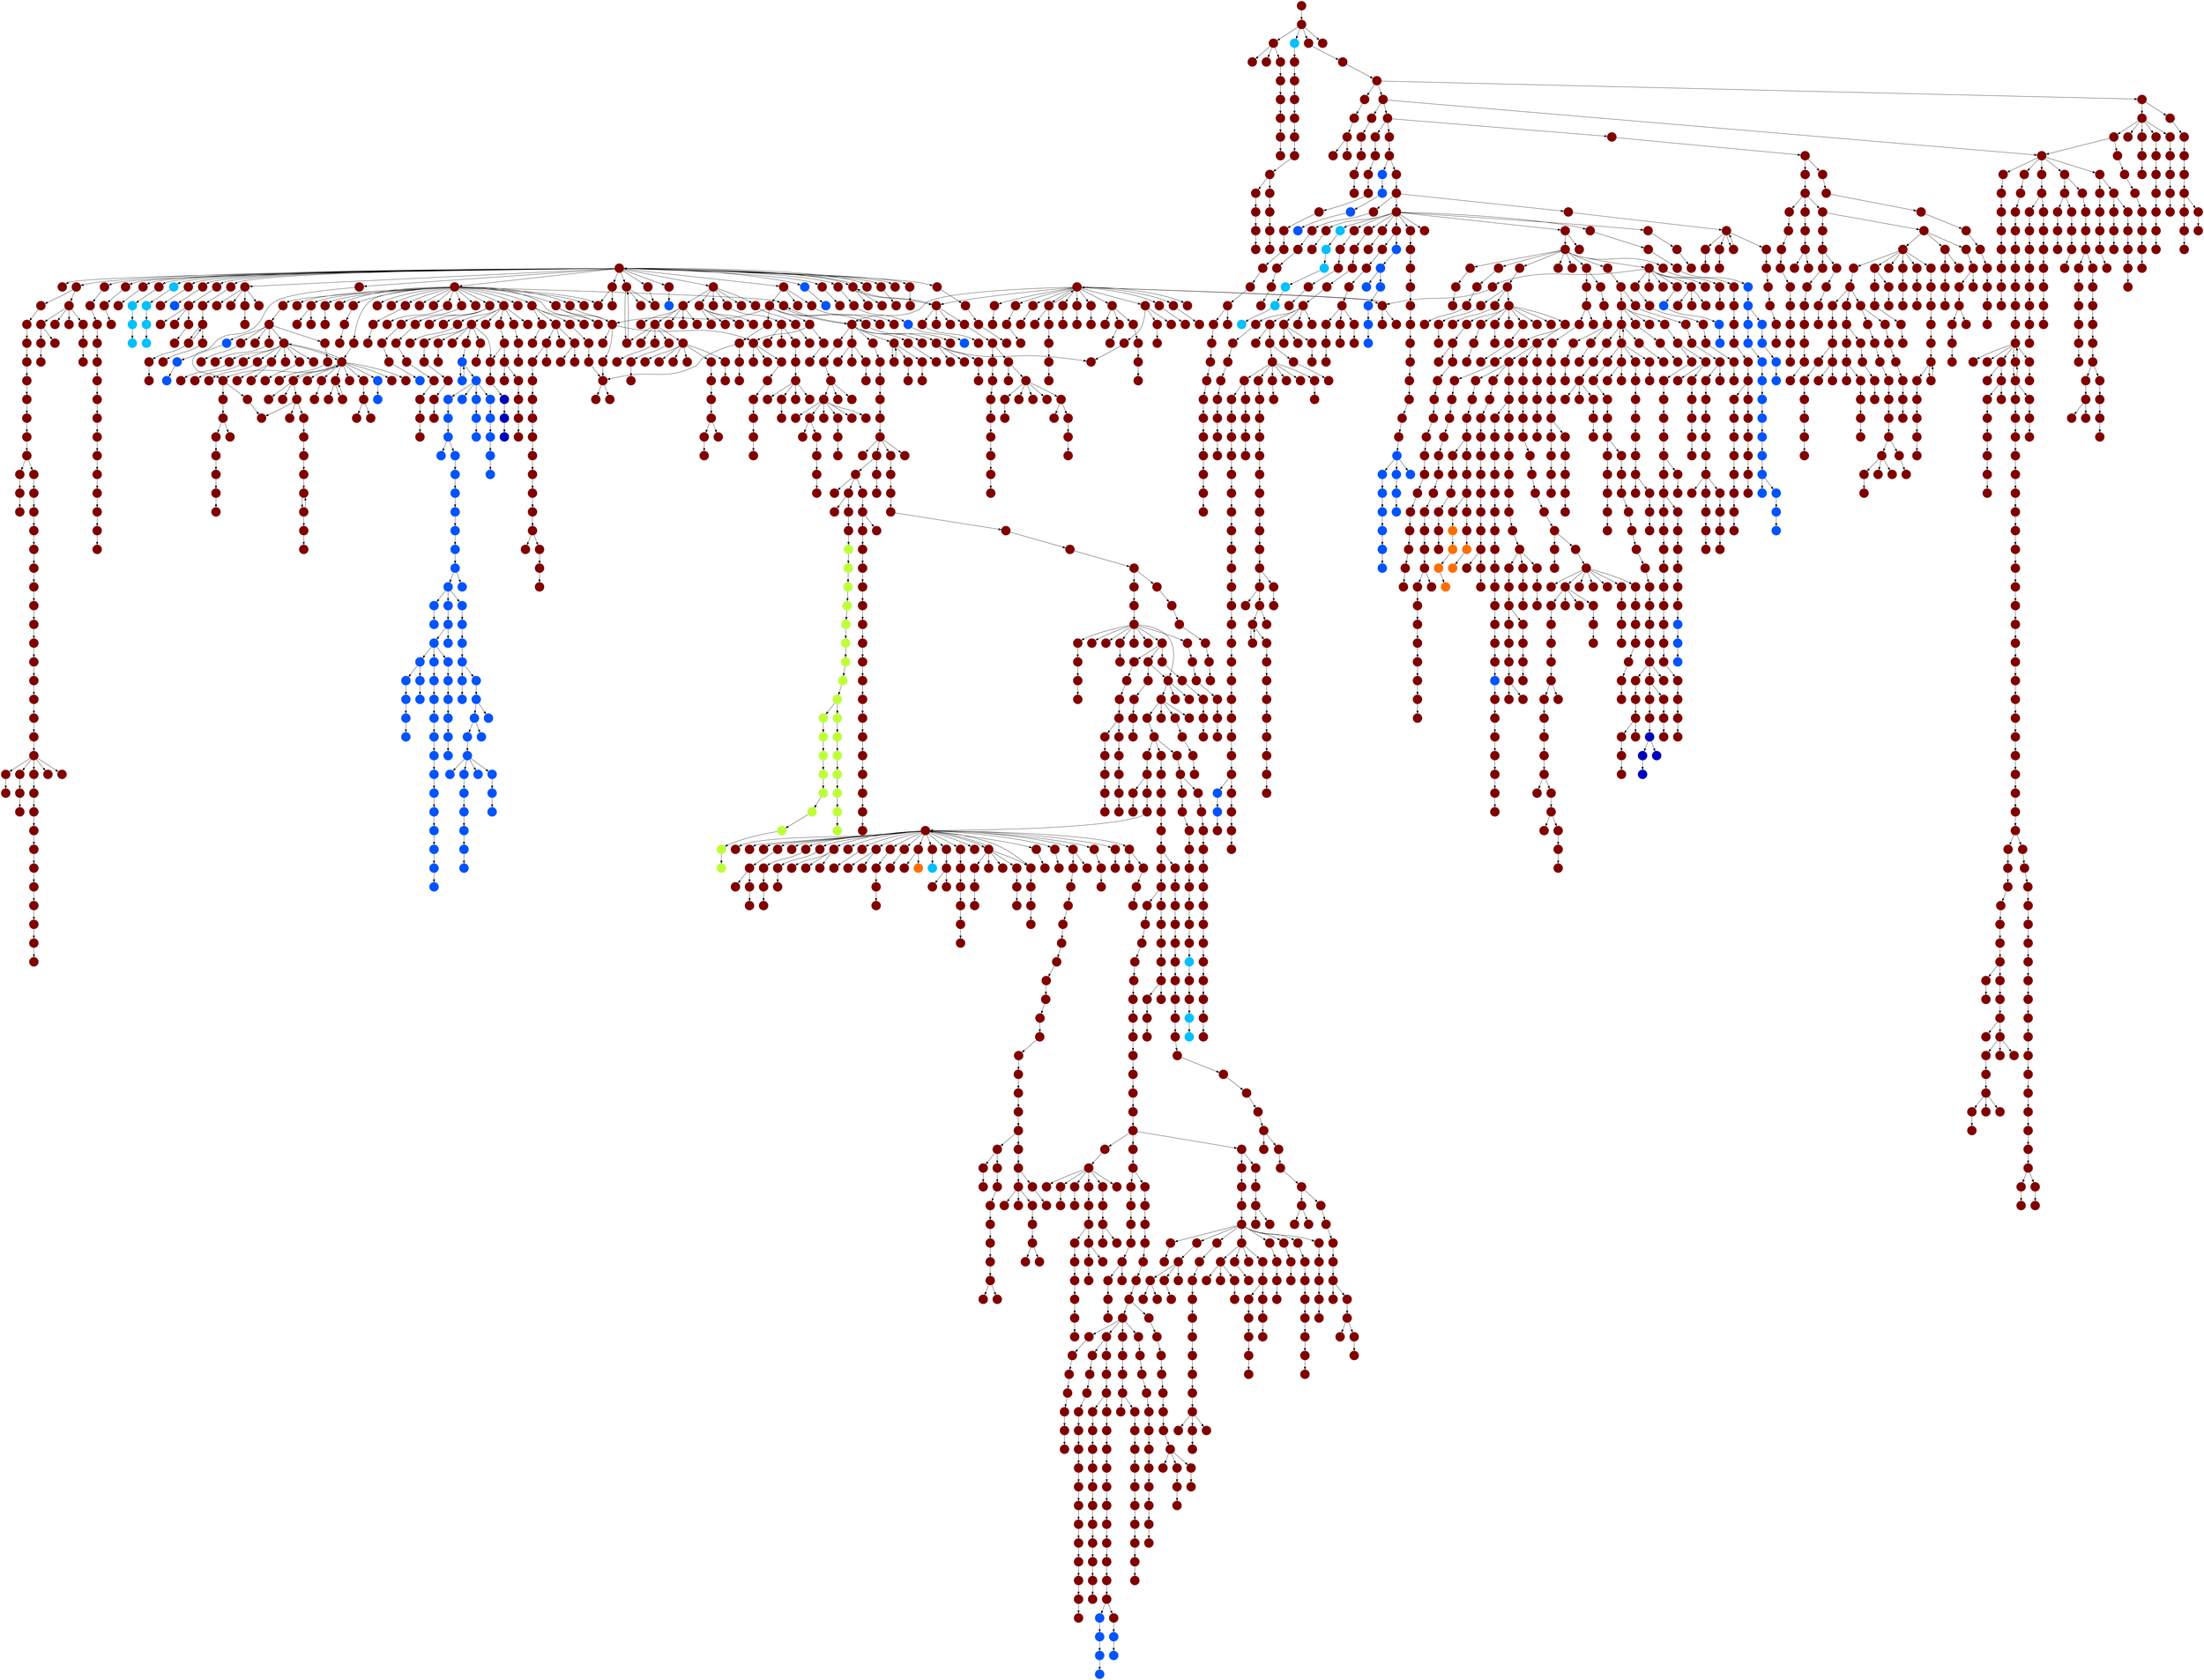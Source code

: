 digraph{
0 [tooltip = "Y", penwidth = 0, style = filled, fillcolor = "#800000", shape = circle, label = ""]
1 [tooltip = "Y", penwidth = 0, style = filled, fillcolor = "#800000", shape = circle, label = ""]
2 [tooltip = "Y", penwidth = 0, style = filled, fillcolor = "#800000", shape = circle, label = ""]
3 [tooltip = "Y", penwidth = 0, style = filled, fillcolor = "#800000", shape = circle, label = ""]
4 [tooltip = "Y", penwidth = 0, style = filled, fillcolor = "#800000", shape = circle, label = ""]
5 [tooltip = "Y", penwidth = 0, style = filled, fillcolor = "#800000", shape = circle, label = ""]
6 [tooltip = "Y", penwidth = 0, style = filled, fillcolor = "#800000", shape = circle, label = ""]
7 [tooltip = "Y", penwidth = 0, style = filled, fillcolor = "#800000", shape = circle, label = ""]
8 [tooltip = "Y", penwidth = 0, style = filled, fillcolor = "#800000", shape = circle, label = ""]
9 [tooltip = "Y", penwidth = 0, style = filled, fillcolor = "#800000", shape = circle, label = ""]
10 [tooltip = "Y", penwidth = 0, style = filled, fillcolor = "#800000", shape = circle, label = ""]
11 [tooltip = "Y", penwidth = 0, style = filled, fillcolor = "#800000", shape = circle, label = ""]
12 [tooltip = "Y", penwidth = 0, style = filled, fillcolor = "#800000", shape = circle, label = ""]
13 [tooltip = "Y", penwidth = 0, style = filled, fillcolor = "#800000", shape = circle, label = ""]
14 [tooltip = "Y", penwidth = 0, style = filled, fillcolor = "#800000", shape = circle, label = ""]
15 [tooltip = "Y", penwidth = 0, style = filled, fillcolor = "#800000", shape = circle, label = ""]
16 [tooltip = "Y", penwidth = 0, style = filled, fillcolor = "#800000", shape = circle, label = ""]
17 [tooltip = "Y", penwidth = 0, style = filled, fillcolor = "#800000", shape = circle, label = ""]
18 [tooltip = "Y", penwidth = 0, style = filled, fillcolor = "#800000", shape = circle, label = ""]
19 [tooltip = "Y", penwidth = 0, style = filled, fillcolor = "#800000", shape = circle, label = ""]
20 [tooltip = "Y", penwidth = 0, style = filled, fillcolor = "#800000", shape = circle, label = ""]
21 [tooltip = "Y", penwidth = 0, style = filled, fillcolor = "#800000", shape = circle, label = ""]
22 [tooltip = "Y", penwidth = 0, style = filled, fillcolor = "#800000", shape = circle, label = ""]
23 [tooltip = "Y", penwidth = 0, style = filled, fillcolor = "#800000", shape = circle, label = ""]
24 [tooltip = "Y", penwidth = 0, style = filled, fillcolor = "#800000", shape = circle, label = ""]
25 [tooltip = "Y", penwidth = 0, style = filled, fillcolor = "#800000", shape = circle, label = ""]
26 [tooltip = "Y", penwidth = 0, style = filled, fillcolor = "#800000", shape = circle, label = ""]
27 [tooltip = "Y", penwidth = 0, style = filled, fillcolor = "#800000", shape = circle, label = ""]
28 [tooltip = "Y", penwidth = 0, style = filled, fillcolor = "#800000", shape = circle, label = ""]
29 [tooltip = "Y", penwidth = 0, style = filled, fillcolor = "#800000", shape = circle, label = ""]
30 [tooltip = "Y", penwidth = 0, style = filled, fillcolor = "#800000", shape = circle, label = ""]
31 [tooltip = "Y", penwidth = 0, style = filled, fillcolor = "#800000", shape = circle, label = ""]
32 [tooltip = "Y", penwidth = 0, style = filled, fillcolor = "#800000", shape = circle, label = ""]
33 [tooltip = "Y", penwidth = 0, style = filled, fillcolor = "#800000", shape = circle, label = ""]
34 [tooltip = "Y", penwidth = 0, style = filled, fillcolor = "#800000", shape = circle, label = ""]
35 [tooltip = "Y", penwidth = 0, style = filled, fillcolor = "#800000", shape = circle, label = ""]
36 [tooltip = "Y", penwidth = 0, style = filled, fillcolor = "#800000", shape = circle, label = ""]
37 [tooltip = "Y", penwidth = 0, style = filled, fillcolor = "#800000", shape = circle, label = ""]
38 [tooltip = "Y", penwidth = 0, style = filled, fillcolor = "#800000", shape = circle, label = ""]
39 [tooltip = "Y", penwidth = 0, style = filled, fillcolor = "#800000", shape = circle, label = ""]
40 [tooltip = "Y", penwidth = 0, style = filled, fillcolor = "#800000", shape = circle, label = ""]
41 [tooltip = "Y", penwidth = 0, style = filled, fillcolor = "#800000", shape = circle, label = ""]
42 [tooltip = "Y", penwidth = 0, style = filled, fillcolor = "#800000", shape = circle, label = ""]
43 [tooltip = "Y", penwidth = 0, style = filled, fillcolor = "#800000", shape = circle, label = ""]
44 [tooltip = "Y", penwidth = 0, style = filled, fillcolor = "#800000", shape = circle, label = ""]
45 [tooltip = "Y", penwidth = 0, style = filled, fillcolor = "#800000", shape = circle, label = ""]
46 [tooltip = "Y", penwidth = 0, style = filled, fillcolor = "#800000", shape = circle, label = ""]
47 [tooltip = "Y", penwidth = 0, style = filled, fillcolor = "#800000", shape = circle, label = ""]
48 [tooltip = "Y", penwidth = 0, style = filled, fillcolor = "#800000", shape = circle, label = ""]
49 [tooltip = "Y", penwidth = 0, style = filled, fillcolor = "#800000", shape = circle, label = ""]
50 [tooltip = "Y", penwidth = 0, style = filled, fillcolor = "#800000", shape = circle, label = ""]
51 [tooltip = "Y", penwidth = 0, style = filled, fillcolor = "#800000", shape = circle, label = ""]
52 [tooltip = "Y", penwidth = 0, style = filled, fillcolor = "#800000", shape = circle, label = ""]
53 [tooltip = "Y", penwidth = 0, style = filled, fillcolor = "#800000", shape = circle, label = ""]
54 [tooltip = "Y", penwidth = 0, style = filled, fillcolor = "#800000", shape = circle, label = ""]
55 [tooltip = "Y", penwidth = 0, style = filled, fillcolor = "#800000", shape = circle, label = ""]
56 [tooltip = "Y", penwidth = 0, style = filled, fillcolor = "#800000", shape = circle, label = ""]
57 [tooltip = "Y", penwidth = 0, style = filled, fillcolor = "#800000", shape = circle, label = ""]
58 [tooltip = "Y", penwidth = 0, style = filled, fillcolor = "#800000", shape = circle, label = ""]
59 [tooltip = "Y", penwidth = 0, style = filled, fillcolor = "#800000", shape = circle, label = ""]
60 [tooltip = "Y", penwidth = 0, style = filled, fillcolor = "#800000", shape = circle, label = ""]
61 [tooltip = "Y", penwidth = 0, style = filled, fillcolor = "#800000", shape = circle, label = ""]
62 [tooltip = "Y", penwidth = 0, style = filled, fillcolor = "#800000", shape = circle, label = ""]
63 [tooltip = "Y", penwidth = 0, style = filled, fillcolor = "#800000", shape = circle, label = ""]
64 [tooltip = "Y", penwidth = 0, style = filled, fillcolor = "#800000", shape = circle, label = ""]
65 [tooltip = "F", penwidth = 0, style = filled, fillcolor = "#0054ff", shape = circle, label = ""]
66 [tooltip = "Y", penwidth = 0, style = filled, fillcolor = "#800000", shape = circle, label = ""]
67 [tooltip = "Y", penwidth = 0, style = filled, fillcolor = "#800000", shape = circle, label = ""]
68 [tooltip = "Y", penwidth = 0, style = filled, fillcolor = "#800000", shape = circle, label = ""]
69 [tooltip = "Y", penwidth = 0, style = filled, fillcolor = "#800000", shape = circle, label = ""]
70 [tooltip = "Y", penwidth = 0, style = filled, fillcolor = "#800000", shape = circle, label = ""]
71 [tooltip = "Y", penwidth = 0, style = filled, fillcolor = "#800000", shape = circle, label = ""]
72 [tooltip = "Y", penwidth = 0, style = filled, fillcolor = "#800000", shape = circle, label = ""]
73 [tooltip = "Y", penwidth = 0, style = filled, fillcolor = "#800000", shape = circle, label = ""]
74 [tooltip = "Y", penwidth = 0, style = filled, fillcolor = "#800000", shape = circle, label = ""]
75 [tooltip = "Y", penwidth = 0, style = filled, fillcolor = "#800000", shape = circle, label = ""]
76 [tooltip = "Y", penwidth = 0, style = filled, fillcolor = "#800000", shape = circle, label = ""]
77 [tooltip = "F", penwidth = 0, style = filled, fillcolor = "#0054ff", shape = circle, label = ""]
78 [tooltip = "Y", penwidth = 0, style = filled, fillcolor = "#800000", shape = circle, label = ""]
79 [tooltip = "Y", penwidth = 0, style = filled, fillcolor = "#800000", shape = circle, label = ""]
80 [tooltip = "Y", penwidth = 0, style = filled, fillcolor = "#800000", shape = circle, label = ""]
81 [tooltip = "Y", penwidth = 0, style = filled, fillcolor = "#800000", shape = circle, label = ""]
82 [tooltip = "Y", penwidth = 0, style = filled, fillcolor = "#800000", shape = circle, label = ""]
83 [tooltip = "F", penwidth = 0, style = filled, fillcolor = "#0054ff", shape = circle, label = ""]
84 [tooltip = "Y", penwidth = 0, style = filled, fillcolor = "#800000", shape = circle, label = ""]
85 [tooltip = "N", penwidth = 0, style = filled, fillcolor = "#beff39", shape = circle, label = ""]
86 [tooltip = "Y", penwidth = 0, style = filled, fillcolor = "#800000", shape = circle, label = ""]
87 [tooltip = "Y", penwidth = 0, style = filled, fillcolor = "#800000", shape = circle, label = ""]
88 [tooltip = "Y", penwidth = 0, style = filled, fillcolor = "#800000", shape = circle, label = ""]
89 [tooltip = "Y", penwidth = 0, style = filled, fillcolor = "#800000", shape = circle, label = ""]
90 [tooltip = "Y", penwidth = 0, style = filled, fillcolor = "#800000", shape = circle, label = ""]
91 [tooltip = "Y", penwidth = 0, style = filled, fillcolor = "#800000", shape = circle, label = ""]
92 [tooltip = "Y", penwidth = 0, style = filled, fillcolor = "#800000", shape = circle, label = ""]
93 [tooltip = "Y", penwidth = 0, style = filled, fillcolor = "#800000", shape = circle, label = ""]
94 [tooltip = "F", penwidth = 0, style = filled, fillcolor = "#0054ff", shape = circle, label = ""]
95 [tooltip = "Y", penwidth = 0, style = filled, fillcolor = "#800000", shape = circle, label = ""]
96 [tooltip = "Y", penwidth = 0, style = filled, fillcolor = "#800000", shape = circle, label = ""]
97 [tooltip = "Y", penwidth = 0, style = filled, fillcolor = "#800000", shape = circle, label = ""]
98 [tooltip = "Y", penwidth = 0, style = filled, fillcolor = "#800000", shape = circle, label = ""]
99 [tooltip = "Y", penwidth = 0, style = filled, fillcolor = "#800000", shape = circle, label = ""]
100 [tooltip = "Y", penwidth = 0, style = filled, fillcolor = "#800000", shape = circle, label = ""]
101 [tooltip = "Y", penwidth = 0, style = filled, fillcolor = "#800000", shape = circle, label = ""]
102 [tooltip = "Y", penwidth = 0, style = filled, fillcolor = "#800000", shape = circle, label = ""]
103 [tooltip = "Y", penwidth = 0, style = filled, fillcolor = "#800000", shape = circle, label = ""]
104 [tooltip = "Y", penwidth = 0, style = filled, fillcolor = "#800000", shape = circle, label = ""]
105 [tooltip = "Y", penwidth = 0, style = filled, fillcolor = "#800000", shape = circle, label = ""]
106 [tooltip = "Y", penwidth = 0, style = filled, fillcolor = "#800000", shape = circle, label = ""]
107 [tooltip = "F", penwidth = 0, style = filled, fillcolor = "#0054ff", shape = circle, label = ""]
108 [tooltip = "Y", penwidth = 0, style = filled, fillcolor = "#800000", shape = circle, label = ""]
109 [tooltip = "F", penwidth = 0, style = filled, fillcolor = "#0054ff", shape = circle, label = ""]
110 [tooltip = "F", penwidth = 0, style = filled, fillcolor = "#0054ff", shape = circle, label = ""]
111 [tooltip = "Y", penwidth = 0, style = filled, fillcolor = "#800000", shape = circle, label = ""]
112 [tooltip = "Y", penwidth = 0, style = filled, fillcolor = "#800000", shape = circle, label = ""]
113 [tooltip = "Y", penwidth = 0, style = filled, fillcolor = "#800000", shape = circle, label = ""]
114 [tooltip = "Y", penwidth = 0, style = filled, fillcolor = "#800000", shape = circle, label = ""]
115 [tooltip = "Y", penwidth = 0, style = filled, fillcolor = "#800000", shape = circle, label = ""]
116 [tooltip = "F", penwidth = 0, style = filled, fillcolor = "#0054ff", shape = circle, label = ""]
117 [tooltip = "Y", penwidth = 0, style = filled, fillcolor = "#800000", shape = circle, label = ""]
118 [tooltip = "Y", penwidth = 0, style = filled, fillcolor = "#800000", shape = circle, label = ""]
119 [tooltip = "Y", penwidth = 0, style = filled, fillcolor = "#800000", shape = circle, label = ""]
120 [tooltip = "Y", penwidth = 0, style = filled, fillcolor = "#800000", shape = circle, label = ""]
121 [tooltip = "Y", penwidth = 0, style = filled, fillcolor = "#800000", shape = circle, label = ""]
122 [tooltip = "Y", penwidth = 0, style = filled, fillcolor = "#800000", shape = circle, label = ""]
123 [tooltip = "Y", penwidth = 0, style = filled, fillcolor = "#800000", shape = circle, label = ""]
124 [tooltip = "Y", penwidth = 0, style = filled, fillcolor = "#800000", shape = circle, label = ""]
125 [tooltip = "F", penwidth = 0, style = filled, fillcolor = "#0054ff", shape = circle, label = ""]
126 [tooltip = "F", penwidth = 0, style = filled, fillcolor = "#0054ff", shape = circle, label = ""]
127 [tooltip = "Y", penwidth = 0, style = filled, fillcolor = "#800000", shape = circle, label = ""]
128 [tooltip = "Y", penwidth = 0, style = filled, fillcolor = "#800000", shape = circle, label = ""]
129 [tooltip = "Y", penwidth = 0, style = filled, fillcolor = "#800000", shape = circle, label = ""]
130 [tooltip = "Y", penwidth = 0, style = filled, fillcolor = "#800000", shape = circle, label = ""]
131 [tooltip = "Y", penwidth = 0, style = filled, fillcolor = "#800000", shape = circle, label = ""]
132 [tooltip = "Y", penwidth = 0, style = filled, fillcolor = "#800000", shape = circle, label = ""]
133 [tooltip = "Y", penwidth = 0, style = filled, fillcolor = "#800000", shape = circle, label = ""]
134 [tooltip = "Y", penwidth = 0, style = filled, fillcolor = "#800000", shape = circle, label = ""]
135 [tooltip = "F", penwidth = 0, style = filled, fillcolor = "#0054ff", shape = circle, label = ""]
136 [tooltip = "Y", penwidth = 0, style = filled, fillcolor = "#800000", shape = circle, label = ""]
137 [tooltip = "H", penwidth = 0, style = filled, fillcolor = "#00c0ff", shape = circle, label = ""]
138 [tooltip = "Y", penwidth = 0, style = filled, fillcolor = "#800000", shape = circle, label = ""]
139 [tooltip = "Y", penwidth = 0, style = filled, fillcolor = "#800000", shape = circle, label = ""]
140 [tooltip = "F", penwidth = 0, style = filled, fillcolor = "#0054ff", shape = circle, label = ""]
141 [tooltip = "Y", penwidth = 0, style = filled, fillcolor = "#800000", shape = circle, label = ""]
142 [tooltip = "Y", penwidth = 0, style = filled, fillcolor = "#800000", shape = circle, label = ""]
143 [tooltip = "Y", penwidth = 0, style = filled, fillcolor = "#800000", shape = circle, label = ""]
144 [tooltip = "Y", penwidth = 0, style = filled, fillcolor = "#800000", shape = circle, label = ""]
145 [tooltip = "Y", penwidth = 0, style = filled, fillcolor = "#800000", shape = circle, label = ""]
146 [tooltip = "Y", penwidth = 0, style = filled, fillcolor = "#800000", shape = circle, label = ""]
147 [tooltip = "Y", penwidth = 0, style = filled, fillcolor = "#800000", shape = circle, label = ""]
148 [tooltip = "Y", penwidth = 0, style = filled, fillcolor = "#800000", shape = circle, label = ""]
149 [tooltip = "Y", penwidth = 0, style = filled, fillcolor = "#800000", shape = circle, label = ""]
150 [tooltip = "Y", penwidth = 0, style = filled, fillcolor = "#800000", shape = circle, label = ""]
151 [tooltip = "Y", penwidth = 0, style = filled, fillcolor = "#800000", shape = circle, label = ""]
152 [tooltip = "Y", penwidth = 0, style = filled, fillcolor = "#800000", shape = circle, label = ""]
153 [tooltip = "Y", penwidth = 0, style = filled, fillcolor = "#800000", shape = circle, label = ""]
154 [tooltip = "Y", penwidth = 0, style = filled, fillcolor = "#800000", shape = circle, label = ""]
155 [tooltip = "Y", penwidth = 0, style = filled, fillcolor = "#800000", shape = circle, label = ""]
156 [tooltip = "Y", penwidth = 0, style = filled, fillcolor = "#800000", shape = circle, label = ""]
157 [tooltip = "Y", penwidth = 0, style = filled, fillcolor = "#800000", shape = circle, label = ""]
158 [tooltip = "Y", penwidth = 0, style = filled, fillcolor = "#800000", shape = circle, label = ""]
159 [tooltip = "Y", penwidth = 0, style = filled, fillcolor = "#800000", shape = circle, label = ""]
160 [tooltip = "Y", penwidth = 0, style = filled, fillcolor = "#800000", shape = circle, label = ""]
161 [tooltip = "Y", penwidth = 0, style = filled, fillcolor = "#800000", shape = circle, label = ""]
162 [tooltip = "Y", penwidth = 0, style = filled, fillcolor = "#800000", shape = circle, label = ""]
163 [tooltip = "Y", penwidth = 0, style = filled, fillcolor = "#800000", shape = circle, label = ""]
164 [tooltip = "Y", penwidth = 0, style = filled, fillcolor = "#800000", shape = circle, label = ""]
165 [tooltip = "Y", penwidth = 0, style = filled, fillcolor = "#800000", shape = circle, label = ""]
166 [tooltip = "Y", penwidth = 0, style = filled, fillcolor = "#800000", shape = circle, label = ""]
167 [tooltip = "Y", penwidth = 0, style = filled, fillcolor = "#800000", shape = circle, label = ""]
168 [tooltip = "Y", penwidth = 0, style = filled, fillcolor = "#800000", shape = circle, label = ""]
169 [tooltip = "F", penwidth = 0, style = filled, fillcolor = "#0054ff", shape = circle, label = ""]
170 [tooltip = "Y", penwidth = 0, style = filled, fillcolor = "#800000", shape = circle, label = ""]
171 [tooltip = "Y", penwidth = 0, style = filled, fillcolor = "#800000", shape = circle, label = ""]
172 [tooltip = "Y", penwidth = 0, style = filled, fillcolor = "#800000", shape = circle, label = ""]
173 [tooltip = "Y", penwidth = 0, style = filled, fillcolor = "#800000", shape = circle, label = ""]
174 [tooltip = "Y", penwidth = 0, style = filled, fillcolor = "#800000", shape = circle, label = ""]
175 [tooltip = "Y", penwidth = 0, style = filled, fillcolor = "#800000", shape = circle, label = ""]
176 [tooltip = "Y", penwidth = 0, style = filled, fillcolor = "#800000", shape = circle, label = ""]
177 [tooltip = "Y", penwidth = 0, style = filled, fillcolor = "#800000", shape = circle, label = ""]
178 [tooltip = "Y", penwidth = 0, style = filled, fillcolor = "#800000", shape = circle, label = ""]
179 [tooltip = "Y", penwidth = 0, style = filled, fillcolor = "#800000", shape = circle, label = ""]
180 [tooltip = "Y", penwidth = 0, style = filled, fillcolor = "#800000", shape = circle, label = ""]
181 [tooltip = "Y", penwidth = 0, style = filled, fillcolor = "#800000", shape = circle, label = ""]
182 [tooltip = "Y", penwidth = 0, style = filled, fillcolor = "#800000", shape = circle, label = ""]
183 [tooltip = "Y", penwidth = 0, style = filled, fillcolor = "#800000", shape = circle, label = ""]
184 [tooltip = "Y", penwidth = 0, style = filled, fillcolor = "#800000", shape = circle, label = ""]
185 [tooltip = "Y", penwidth = 0, style = filled, fillcolor = "#800000", shape = circle, label = ""]
186 [tooltip = "Y", penwidth = 0, style = filled, fillcolor = "#800000", shape = circle, label = ""]
187 [tooltip = "Y", penwidth = 0, style = filled, fillcolor = "#800000", shape = circle, label = ""]
188 [tooltip = "Y", penwidth = 0, style = filled, fillcolor = "#800000", shape = circle, label = ""]
189 [tooltip = "Y", penwidth = 0, style = filled, fillcolor = "#800000", shape = circle, label = ""]
190 [tooltip = "Y", penwidth = 0, style = filled, fillcolor = "#800000", shape = circle, label = ""]
191 [tooltip = "Y", penwidth = 0, style = filled, fillcolor = "#800000", shape = circle, label = ""]
192 [tooltip = "Y", penwidth = 0, style = filled, fillcolor = "#800000", shape = circle, label = ""]
193 [tooltip = "Y", penwidth = 0, style = filled, fillcolor = "#800000", shape = circle, label = ""]
194 [tooltip = "Y", penwidth = 0, style = filled, fillcolor = "#800000", shape = circle, label = ""]
195 [tooltip = "Y", penwidth = 0, style = filled, fillcolor = "#800000", shape = circle, label = ""]
196 [tooltip = "Y", penwidth = 0, style = filled, fillcolor = "#800000", shape = circle, label = ""]
197 [tooltip = "Y", penwidth = 0, style = filled, fillcolor = "#800000", shape = circle, label = ""]
198 [tooltip = "F", penwidth = 0, style = filled, fillcolor = "#0054ff", shape = circle, label = ""]
199 [tooltip = "Y", penwidth = 0, style = filled, fillcolor = "#800000", shape = circle, label = ""]
200 [tooltip = "Y", penwidth = 0, style = filled, fillcolor = "#800000", shape = circle, label = ""]
201 [tooltip = "Y", penwidth = 0, style = filled, fillcolor = "#800000", shape = circle, label = ""]
202 [tooltip = "Y", penwidth = 0, style = filled, fillcolor = "#800000", shape = circle, label = ""]
203 [tooltip = "Y", penwidth = 0, style = filled, fillcolor = "#800000", shape = circle, label = ""]
204 [tooltip = "F", penwidth = 0, style = filled, fillcolor = "#0054ff", shape = circle, label = ""]
205 [tooltip = "Y", penwidth = 0, style = filled, fillcolor = "#800000", shape = circle, label = ""]
206 [tooltip = "Y", penwidth = 0, style = filled, fillcolor = "#800000", shape = circle, label = ""]
207 [tooltip = "F", penwidth = 0, style = filled, fillcolor = "#0054ff", shape = circle, label = ""]
208 [tooltip = "Y", penwidth = 0, style = filled, fillcolor = "#800000", shape = circle, label = ""]
209 [tooltip = "Y", penwidth = 0, style = filled, fillcolor = "#800000", shape = circle, label = ""]
210 [tooltip = "Y", penwidth = 0, style = filled, fillcolor = "#800000", shape = circle, label = ""]
211 [tooltip = "Y", penwidth = 0, style = filled, fillcolor = "#800000", shape = circle, label = ""]
212 [tooltip = "F", penwidth = 0, style = filled, fillcolor = "#0054ff", shape = circle, label = ""]
213 [tooltip = "F", penwidth = 0, style = filled, fillcolor = "#0054ff", shape = circle, label = ""]
214 [tooltip = "Y", penwidth = 0, style = filled, fillcolor = "#800000", shape = circle, label = ""]
215 [tooltip = "Y", penwidth = 0, style = filled, fillcolor = "#800000", shape = circle, label = ""]
216 [tooltip = "C", penwidth = 0, style = filled, fillcolor = "#0000bb", shape = circle, label = ""]
217 [tooltip = "Y", penwidth = 0, style = filled, fillcolor = "#800000", shape = circle, label = ""]
218 [tooltip = "Y", penwidth = 0, style = filled, fillcolor = "#800000", shape = circle, label = ""]
219 [tooltip = "Y", penwidth = 0, style = filled, fillcolor = "#800000", shape = circle, label = ""]
220 [tooltip = "Y", penwidth = 0, style = filled, fillcolor = "#800000", shape = circle, label = ""]
221 [tooltip = "Y", penwidth = 0, style = filled, fillcolor = "#800000", shape = circle, label = ""]
222 [tooltip = "Y", penwidth = 0, style = filled, fillcolor = "#800000", shape = circle, label = ""]
223 [tooltip = "Y", penwidth = 0, style = filled, fillcolor = "#800000", shape = circle, label = ""]
224 [tooltip = "F", penwidth = 0, style = filled, fillcolor = "#0054ff", shape = circle, label = ""]
225 [tooltip = "Y", penwidth = 0, style = filled, fillcolor = "#800000", shape = circle, label = ""]
226 [tooltip = "Y", penwidth = 0, style = filled, fillcolor = "#800000", shape = circle, label = ""]
227 [tooltip = "H", penwidth = 0, style = filled, fillcolor = "#00c0ff", shape = circle, label = ""]
228 [tooltip = "Y", penwidth = 0, style = filled, fillcolor = "#800000", shape = circle, label = ""]
229 [tooltip = "Y", penwidth = 0, style = filled, fillcolor = "#800000", shape = circle, label = ""]
230 [tooltip = "Y", penwidth = 0, style = filled, fillcolor = "#800000", shape = circle, label = ""]
231 [tooltip = "Y", penwidth = 0, style = filled, fillcolor = "#800000", shape = circle, label = ""]
232 [tooltip = "Y", penwidth = 0, style = filled, fillcolor = "#800000", shape = circle, label = ""]
233 [tooltip = "Y", penwidth = 0, style = filled, fillcolor = "#800000", shape = circle, label = ""]
234 [tooltip = "F", penwidth = 0, style = filled, fillcolor = "#0054ff", shape = circle, label = ""]
235 [tooltip = "Y", penwidth = 0, style = filled, fillcolor = "#800000", shape = circle, label = ""]
236 [tooltip = "Y", penwidth = 0, style = filled, fillcolor = "#800000", shape = circle, label = ""]
237 [tooltip = "F", penwidth = 0, style = filled, fillcolor = "#0054ff", shape = circle, label = ""]
238 [tooltip = "Y", penwidth = 0, style = filled, fillcolor = "#800000", shape = circle, label = ""]
239 [tooltip = "Y", penwidth = 0, style = filled, fillcolor = "#800000", shape = circle, label = ""]
240 [tooltip = "Y", penwidth = 0, style = filled, fillcolor = "#800000", shape = circle, label = ""]
241 [tooltip = "Y", penwidth = 0, style = filled, fillcolor = "#800000", shape = circle, label = ""]
242 [tooltip = "Y", penwidth = 0, style = filled, fillcolor = "#800000", shape = circle, label = ""]
243 [tooltip = "Y", penwidth = 0, style = filled, fillcolor = "#800000", shape = circle, label = ""]
244 [tooltip = "Y", penwidth = 0, style = filled, fillcolor = "#800000", shape = circle, label = ""]
245 [tooltip = "Y", penwidth = 0, style = filled, fillcolor = "#800000", shape = circle, label = ""]
246 [tooltip = "Y", penwidth = 0, style = filled, fillcolor = "#800000", shape = circle, label = ""]
247 [tooltip = "Y", penwidth = 0, style = filled, fillcolor = "#800000", shape = circle, label = ""]
248 [tooltip = "Y", penwidth = 0, style = filled, fillcolor = "#800000", shape = circle, label = ""]
249 [tooltip = "Y", penwidth = 0, style = filled, fillcolor = "#800000", shape = circle, label = ""]
250 [tooltip = "Y", penwidth = 0, style = filled, fillcolor = "#800000", shape = circle, label = ""]
251 [tooltip = "Y", penwidth = 0, style = filled, fillcolor = "#800000", shape = circle, label = ""]
252 [tooltip = "Y", penwidth = 0, style = filled, fillcolor = "#800000", shape = circle, label = ""]
253 [tooltip = "Y", penwidth = 0, style = filled, fillcolor = "#800000", shape = circle, label = ""]
254 [tooltip = "Y", penwidth = 0, style = filled, fillcolor = "#800000", shape = circle, label = ""]
255 [tooltip = "Y", penwidth = 0, style = filled, fillcolor = "#800000", shape = circle, label = ""]
256 [tooltip = "Y", penwidth = 0, style = filled, fillcolor = "#800000", shape = circle, label = ""]
257 [tooltip = "Y", penwidth = 0, style = filled, fillcolor = "#800000", shape = circle, label = ""]
258 [tooltip = "Y", penwidth = 0, style = filled, fillcolor = "#800000", shape = circle, label = ""]
259 [tooltip = "Y", penwidth = 0, style = filled, fillcolor = "#800000", shape = circle, label = ""]
260 [tooltip = "Y", penwidth = 0, style = filled, fillcolor = "#800000", shape = circle, label = ""]
261 [tooltip = "Y", penwidth = 0, style = filled, fillcolor = "#800000", shape = circle, label = ""]
262 [tooltip = "Y", penwidth = 0, style = filled, fillcolor = "#800000", shape = circle, label = ""]
263 [tooltip = "Y", penwidth = 0, style = filled, fillcolor = "#800000", shape = circle, label = ""]
264 [tooltip = "H", penwidth = 0, style = filled, fillcolor = "#00c0ff", shape = circle, label = ""]
265 [tooltip = "F", penwidth = 0, style = filled, fillcolor = "#0054ff", shape = circle, label = ""]
266 [tooltip = "Y", penwidth = 0, style = filled, fillcolor = "#800000", shape = circle, label = ""]
267 [tooltip = "Y", penwidth = 0, style = filled, fillcolor = "#800000", shape = circle, label = ""]
268 [tooltip = "F", penwidth = 0, style = filled, fillcolor = "#0054ff", shape = circle, label = ""]
269 [tooltip = "Y", penwidth = 0, style = filled, fillcolor = "#800000", shape = circle, label = ""]
270 [tooltip = "Y", penwidth = 0, style = filled, fillcolor = "#800000", shape = circle, label = ""]
271 [tooltip = "Y", penwidth = 0, style = filled, fillcolor = "#800000", shape = circle, label = ""]
272 [tooltip = "Y", penwidth = 0, style = filled, fillcolor = "#800000", shape = circle, label = ""]
273 [tooltip = "F", penwidth = 0, style = filled, fillcolor = "#0054ff", shape = circle, label = ""]
274 [tooltip = "Y", penwidth = 0, style = filled, fillcolor = "#800000", shape = circle, label = ""]
275 [tooltip = "Y", penwidth = 0, style = filled, fillcolor = "#800000", shape = circle, label = ""]
276 [tooltip = "Y", penwidth = 0, style = filled, fillcolor = "#800000", shape = circle, label = ""]
277 [tooltip = "H", penwidth = 0, style = filled, fillcolor = "#00c0ff", shape = circle, label = ""]
278 [tooltip = "Y", penwidth = 0, style = filled, fillcolor = "#800000", shape = circle, label = ""]
279 [tooltip = "Y", penwidth = 0, style = filled, fillcolor = "#800000", shape = circle, label = ""]
280 [tooltip = "Y", penwidth = 0, style = filled, fillcolor = "#800000", shape = circle, label = ""]
281 [tooltip = "Y", penwidth = 0, style = filled, fillcolor = "#800000", shape = circle, label = ""]
282 [tooltip = "Y", penwidth = 0, style = filled, fillcolor = "#800000", shape = circle, label = ""]
283 [tooltip = "Y", penwidth = 0, style = filled, fillcolor = "#800000", shape = circle, label = ""]
284 [tooltip = "Y", penwidth = 0, style = filled, fillcolor = "#800000", shape = circle, label = ""]
285 [tooltip = "Y", penwidth = 0, style = filled, fillcolor = "#800000", shape = circle, label = ""]
286 [tooltip = "N", penwidth = 0, style = filled, fillcolor = "#beff39", shape = circle, label = ""]
287 [tooltip = "Y", penwidth = 0, style = filled, fillcolor = "#800000", shape = circle, label = ""]
288 [tooltip = "Y", penwidth = 0, style = filled, fillcolor = "#800000", shape = circle, label = ""]
289 [tooltip = "Y", penwidth = 0, style = filled, fillcolor = "#800000", shape = circle, label = ""]
290 [tooltip = "Y", penwidth = 0, style = filled, fillcolor = "#800000", shape = circle, label = ""]
291 [tooltip = "Y", penwidth = 0, style = filled, fillcolor = "#800000", shape = circle, label = ""]
292 [tooltip = "Y", penwidth = 0, style = filled, fillcolor = "#800000", shape = circle, label = ""]
293 [tooltip = "Y", penwidth = 0, style = filled, fillcolor = "#800000", shape = circle, label = ""]
294 [tooltip = "Y", penwidth = 0, style = filled, fillcolor = "#800000", shape = circle, label = ""]
295 [tooltip = "H", penwidth = 0, style = filled, fillcolor = "#00c0ff", shape = circle, label = ""]
296 [tooltip = "F", penwidth = 0, style = filled, fillcolor = "#0054ff", shape = circle, label = ""]
297 [tooltip = "Y", penwidth = 0, style = filled, fillcolor = "#800000", shape = circle, label = ""]
298 [tooltip = "Y", penwidth = 0, style = filled, fillcolor = "#800000", shape = circle, label = ""]
299 [tooltip = "Y", penwidth = 0, style = filled, fillcolor = "#800000", shape = circle, label = ""]
300 [tooltip = "Y", penwidth = 0, style = filled, fillcolor = "#800000", shape = circle, label = ""]
301 [tooltip = "Y", penwidth = 0, style = filled, fillcolor = "#800000", shape = circle, label = ""]
302 [tooltip = "Y", penwidth = 0, style = filled, fillcolor = "#800000", shape = circle, label = ""]
303 [tooltip = "Y", penwidth = 0, style = filled, fillcolor = "#800000", shape = circle, label = ""]
304 [tooltip = "Y", penwidth = 0, style = filled, fillcolor = "#800000", shape = circle, label = ""]
305 [tooltip = "Y", penwidth = 0, style = filled, fillcolor = "#800000", shape = circle, label = ""]
306 [tooltip = "Y", penwidth = 0, style = filled, fillcolor = "#800000", shape = circle, label = ""]
307 [tooltip = "Y", penwidth = 0, style = filled, fillcolor = "#800000", shape = circle, label = ""]
308 [tooltip = "Y", penwidth = 0, style = filled, fillcolor = "#800000", shape = circle, label = ""]
309 [tooltip = "Y", penwidth = 0, style = filled, fillcolor = "#800000", shape = circle, label = ""]
310 [tooltip = "Y", penwidth = 0, style = filled, fillcolor = "#800000", shape = circle, label = ""]
311 [tooltip = "F", penwidth = 0, style = filled, fillcolor = "#0054ff", shape = circle, label = ""]
312 [tooltip = "F", penwidth = 0, style = filled, fillcolor = "#0054ff", shape = circle, label = ""]
313 [tooltip = "F", penwidth = 0, style = filled, fillcolor = "#0054ff", shape = circle, label = ""]
314 [tooltip = "Y", penwidth = 0, style = filled, fillcolor = "#800000", shape = circle, label = ""]
315 [tooltip = "Y", penwidth = 0, style = filled, fillcolor = "#800000", shape = circle, label = ""]
316 [tooltip = "Y", penwidth = 0, style = filled, fillcolor = "#800000", shape = circle, label = ""]
317 [tooltip = "Y", penwidth = 0, style = filled, fillcolor = "#800000", shape = circle, label = ""]
318 [tooltip = "Y", penwidth = 0, style = filled, fillcolor = "#800000", shape = circle, label = ""]
319 [tooltip = "Y", penwidth = 0, style = filled, fillcolor = "#800000", shape = circle, label = ""]
320 [tooltip = "Y", penwidth = 0, style = filled, fillcolor = "#800000", shape = circle, label = ""]
321 [tooltip = "Y", penwidth = 0, style = filled, fillcolor = "#800000", shape = circle, label = ""]
322 [tooltip = "Y", penwidth = 0, style = filled, fillcolor = "#800000", shape = circle, label = ""]
323 [tooltip = "Y", penwidth = 0, style = filled, fillcolor = "#800000", shape = circle, label = ""]
324 [tooltip = "Y", penwidth = 0, style = filled, fillcolor = "#800000", shape = circle, label = ""]
325 [tooltip = "Y", penwidth = 0, style = filled, fillcolor = "#800000", shape = circle, label = ""]
326 [tooltip = "Y", penwidth = 0, style = filled, fillcolor = "#800000", shape = circle, label = ""]
327 [tooltip = "F", penwidth = 0, style = filled, fillcolor = "#0054ff", shape = circle, label = ""]
328 [tooltip = "Y", penwidth = 0, style = filled, fillcolor = "#800000", shape = circle, label = ""]
329 [tooltip = "Y", penwidth = 0, style = filled, fillcolor = "#800000", shape = circle, label = ""]
330 [tooltip = "N", penwidth = 0, style = filled, fillcolor = "#beff39", shape = circle, label = ""]
331 [tooltip = "F", penwidth = 0, style = filled, fillcolor = "#0054ff", shape = circle, label = ""]
332 [tooltip = "Y", penwidth = 0, style = filled, fillcolor = "#800000", shape = circle, label = ""]
333 [tooltip = "Y", penwidth = 0, style = filled, fillcolor = "#800000", shape = circle, label = ""]
334 [tooltip = "Y", penwidth = 0, style = filled, fillcolor = "#800000", shape = circle, label = ""]
335 [tooltip = "Y", penwidth = 0, style = filled, fillcolor = "#800000", shape = circle, label = ""]
336 [tooltip = "F", penwidth = 0, style = filled, fillcolor = "#0054ff", shape = circle, label = ""]
337 [tooltip = "Y", penwidth = 0, style = filled, fillcolor = "#800000", shape = circle, label = ""]
338 [tooltip = "Y", penwidth = 0, style = filled, fillcolor = "#800000", shape = circle, label = ""]
339 [tooltip = "Y", penwidth = 0, style = filled, fillcolor = "#800000", shape = circle, label = ""]
340 [tooltip = "F", penwidth = 0, style = filled, fillcolor = "#0054ff", shape = circle, label = ""]
341 [tooltip = "Y", penwidth = 0, style = filled, fillcolor = "#800000", shape = circle, label = ""]
342 [tooltip = "Y", penwidth = 0, style = filled, fillcolor = "#800000", shape = circle, label = ""]
343 [tooltip = "F", penwidth = 0, style = filled, fillcolor = "#0054ff", shape = circle, label = ""]
344 [tooltip = "Y", penwidth = 0, style = filled, fillcolor = "#800000", shape = circle, label = ""]
345 [tooltip = "Y", penwidth = 0, style = filled, fillcolor = "#800000", shape = circle, label = ""]
346 [tooltip = "Y", penwidth = 0, style = filled, fillcolor = "#800000", shape = circle, label = ""]
347 [tooltip = "Y", penwidth = 0, style = filled, fillcolor = "#800000", shape = circle, label = ""]
348 [tooltip = "Y", penwidth = 0, style = filled, fillcolor = "#800000", shape = circle, label = ""]
349 [tooltip = "Y", penwidth = 0, style = filled, fillcolor = "#800000", shape = circle, label = ""]
350 [tooltip = "Y", penwidth = 0, style = filled, fillcolor = "#800000", shape = circle, label = ""]
351 [tooltip = "Y", penwidth = 0, style = filled, fillcolor = "#800000", shape = circle, label = ""]
352 [tooltip = "Y", penwidth = 0, style = filled, fillcolor = "#800000", shape = circle, label = ""]
353 [tooltip = "Y", penwidth = 0, style = filled, fillcolor = "#800000", shape = circle, label = ""]
354 [tooltip = "Y", penwidth = 0, style = filled, fillcolor = "#800000", shape = circle, label = ""]
355 [tooltip = "Y", penwidth = 0, style = filled, fillcolor = "#800000", shape = circle, label = ""]
356 [tooltip = "Y", penwidth = 0, style = filled, fillcolor = "#800000", shape = circle, label = ""]
357 [tooltip = "Y", penwidth = 0, style = filled, fillcolor = "#800000", shape = circle, label = ""]
358 [tooltip = "Y", penwidth = 0, style = filled, fillcolor = "#800000", shape = circle, label = ""]
359 [tooltip = "Y", penwidth = 0, style = filled, fillcolor = "#800000", shape = circle, label = ""]
360 [tooltip = "Y", penwidth = 0, style = filled, fillcolor = "#800000", shape = circle, label = ""]
361 [tooltip = "Y", penwidth = 0, style = filled, fillcolor = "#800000", shape = circle, label = ""]
362 [tooltip = "H", penwidth = 0, style = filled, fillcolor = "#00c0ff", shape = circle, label = ""]
363 [tooltip = "Y", penwidth = 0, style = filled, fillcolor = "#800000", shape = circle, label = ""]
364 [tooltip = "Y", penwidth = 0, style = filled, fillcolor = "#800000", shape = circle, label = ""]
365 [tooltip = "Y", penwidth = 0, style = filled, fillcolor = "#800000", shape = circle, label = ""]
366 [tooltip = "Y", penwidth = 0, style = filled, fillcolor = "#800000", shape = circle, label = ""]
367 [tooltip = "Y", penwidth = 0, style = filled, fillcolor = "#800000", shape = circle, label = ""]
368 [tooltip = "N", penwidth = 0, style = filled, fillcolor = "#beff39", shape = circle, label = ""]
369 [tooltip = "Y", penwidth = 0, style = filled, fillcolor = "#800000", shape = circle, label = ""]
370 [tooltip = "Y", penwidth = 0, style = filled, fillcolor = "#800000", shape = circle, label = ""]
371 [tooltip = "Y", penwidth = 0, style = filled, fillcolor = "#800000", shape = circle, label = ""]
372 [tooltip = "F", penwidth = 0, style = filled, fillcolor = "#0054ff", shape = circle, label = ""]
373 [tooltip = "Y", penwidth = 0, style = filled, fillcolor = "#800000", shape = circle, label = ""]
374 [tooltip = "Y", penwidth = 0, style = filled, fillcolor = "#800000", shape = circle, label = ""]
375 [tooltip = "Y", penwidth = 0, style = filled, fillcolor = "#800000", shape = circle, label = ""]
376 [tooltip = "Y", penwidth = 0, style = filled, fillcolor = "#800000", shape = circle, label = ""]
377 [tooltip = "F", penwidth = 0, style = filled, fillcolor = "#0054ff", shape = circle, label = ""]
378 [tooltip = "Y", penwidth = 0, style = filled, fillcolor = "#800000", shape = circle, label = ""]
379 [tooltip = "Y", penwidth = 0, style = filled, fillcolor = "#800000", shape = circle, label = ""]
380 [tooltip = "Y", penwidth = 0, style = filled, fillcolor = "#800000", shape = circle, label = ""]
381 [tooltip = "Y", penwidth = 0, style = filled, fillcolor = "#800000", shape = circle, label = ""]
382 [tooltip = "Y", penwidth = 0, style = filled, fillcolor = "#800000", shape = circle, label = ""]
383 [tooltip = "Y", penwidth = 0, style = filled, fillcolor = "#800000", shape = circle, label = ""]
384 [tooltip = "Y", penwidth = 0, style = filled, fillcolor = "#800000", shape = circle, label = ""]
385 [tooltip = "F", penwidth = 0, style = filled, fillcolor = "#0054ff", shape = circle, label = ""]
386 [tooltip = "C", penwidth = 0, style = filled, fillcolor = "#0000bb", shape = circle, label = ""]
387 [tooltip = "Y", penwidth = 0, style = filled, fillcolor = "#800000", shape = circle, label = ""]
388 [tooltip = "Y", penwidth = 0, style = filled, fillcolor = "#800000", shape = circle, label = ""]
389 [tooltip = "Y", penwidth = 0, style = filled, fillcolor = "#800000", shape = circle, label = ""]
390 [tooltip = "Y", penwidth = 0, style = filled, fillcolor = "#800000", shape = circle, label = ""]
391 [tooltip = "Y", penwidth = 0, style = filled, fillcolor = "#800000", shape = circle, label = ""]
392 [tooltip = "Y", penwidth = 0, style = filled, fillcolor = "#800000", shape = circle, label = ""]
393 [tooltip = "Y", penwidth = 0, style = filled, fillcolor = "#800000", shape = circle, label = ""]
394 [tooltip = "F", penwidth = 0, style = filled, fillcolor = "#0054ff", shape = circle, label = ""]
395 [tooltip = "Y", penwidth = 0, style = filled, fillcolor = "#800000", shape = circle, label = ""]
396 [tooltip = "Y", penwidth = 0, style = filled, fillcolor = "#800000", shape = circle, label = ""]
397 [tooltip = "Y", penwidth = 0, style = filled, fillcolor = "#800000", shape = circle, label = ""]
398 [tooltip = "Y", penwidth = 0, style = filled, fillcolor = "#800000", shape = circle, label = ""]
399 [tooltip = "Y", penwidth = 0, style = filled, fillcolor = "#800000", shape = circle, label = ""]
400 [tooltip = "Y", penwidth = 0, style = filled, fillcolor = "#800000", shape = circle, label = ""]
401 [tooltip = "F", penwidth = 0, style = filled, fillcolor = "#0054ff", shape = circle, label = ""]
402 [tooltip = "Y", penwidth = 0, style = filled, fillcolor = "#800000", shape = circle, label = ""]
403 [tooltip = "Y", penwidth = 0, style = filled, fillcolor = "#800000", shape = circle, label = ""]
404 [tooltip = "Y", penwidth = 0, style = filled, fillcolor = "#800000", shape = circle, label = ""]
405 [tooltip = "Y", penwidth = 0, style = filled, fillcolor = "#800000", shape = circle, label = ""]
406 [tooltip = "Y", penwidth = 0, style = filled, fillcolor = "#800000", shape = circle, label = ""]
407 [tooltip = "Y", penwidth = 0, style = filled, fillcolor = "#800000", shape = circle, label = ""]
408 [tooltip = "Y", penwidth = 0, style = filled, fillcolor = "#800000", shape = circle, label = ""]
409 [tooltip = "Y", penwidth = 0, style = filled, fillcolor = "#800000", shape = circle, label = ""]
410 [tooltip = "Y", penwidth = 0, style = filled, fillcolor = "#800000", shape = circle, label = ""]
411 [tooltip = "Y", penwidth = 0, style = filled, fillcolor = "#800000", shape = circle, label = ""]
412 [tooltip = "Y", penwidth = 0, style = filled, fillcolor = "#800000", shape = circle, label = ""]
413 [tooltip = "Y", penwidth = 0, style = filled, fillcolor = "#800000", shape = circle, label = ""]
414 [tooltip = "Y", penwidth = 0, style = filled, fillcolor = "#800000", shape = circle, label = ""]
415 [tooltip = "Y", penwidth = 0, style = filled, fillcolor = "#800000", shape = circle, label = ""]
416 [tooltip = "Y", penwidth = 0, style = filled, fillcolor = "#800000", shape = circle, label = ""]
417 [tooltip = "F", penwidth = 0, style = filled, fillcolor = "#0054ff", shape = circle, label = ""]
418 [tooltip = "Y", penwidth = 0, style = filled, fillcolor = "#800000", shape = circle, label = ""]
419 [tooltip = "Y", penwidth = 0, style = filled, fillcolor = "#800000", shape = circle, label = ""]
420 [tooltip = "Y", penwidth = 0, style = filled, fillcolor = "#800000", shape = circle, label = ""]
421 [tooltip = "Y", penwidth = 0, style = filled, fillcolor = "#800000", shape = circle, label = ""]
422 [tooltip = "N", penwidth = 0, style = filled, fillcolor = "#beff39", shape = circle, label = ""]
423 [tooltip = "Y", penwidth = 0, style = filled, fillcolor = "#800000", shape = circle, label = ""]
424 [tooltip = "Y", penwidth = 0, style = filled, fillcolor = "#800000", shape = circle, label = ""]
425 [tooltip = "Y", penwidth = 0, style = filled, fillcolor = "#800000", shape = circle, label = ""]
426 [tooltip = "Y", penwidth = 0, style = filled, fillcolor = "#800000", shape = circle, label = ""]
427 [tooltip = "Y", penwidth = 0, style = filled, fillcolor = "#800000", shape = circle, label = ""]
428 [tooltip = "Y", penwidth = 0, style = filled, fillcolor = "#800000", shape = circle, label = ""]
429 [tooltip = "Y", penwidth = 0, style = filled, fillcolor = "#800000", shape = circle, label = ""]
430 [tooltip = "Y", penwidth = 0, style = filled, fillcolor = "#800000", shape = circle, label = ""]
431 [tooltip = "Y", penwidth = 0, style = filled, fillcolor = "#800000", shape = circle, label = ""]
432 [tooltip = "N", penwidth = 0, style = filled, fillcolor = "#beff39", shape = circle, label = ""]
433 [tooltip = "Y", penwidth = 0, style = filled, fillcolor = "#800000", shape = circle, label = ""]
434 [tooltip = "Y", penwidth = 0, style = filled, fillcolor = "#800000", shape = circle, label = ""]
435 [tooltip = "Y", penwidth = 0, style = filled, fillcolor = "#800000", shape = circle, label = ""]
436 [tooltip = "Y", penwidth = 0, style = filled, fillcolor = "#800000", shape = circle, label = ""]
437 [tooltip = "Y", penwidth = 0, style = filled, fillcolor = "#800000", shape = circle, label = ""]
438 [tooltip = "Y", penwidth = 0, style = filled, fillcolor = "#800000", shape = circle, label = ""]
439 [tooltip = "Y", penwidth = 0, style = filled, fillcolor = "#800000", shape = circle, label = ""]
440 [tooltip = "Y", penwidth = 0, style = filled, fillcolor = "#800000", shape = circle, label = ""]
441 [tooltip = "F", penwidth = 0, style = filled, fillcolor = "#0054ff", shape = circle, label = ""]
442 [tooltip = "Y", penwidth = 0, style = filled, fillcolor = "#800000", shape = circle, label = ""]
443 [tooltip = "Y", penwidth = 0, style = filled, fillcolor = "#800000", shape = circle, label = ""]
444 [tooltip = "Y", penwidth = 0, style = filled, fillcolor = "#800000", shape = circle, label = ""]
445 [tooltip = "Y", penwidth = 0, style = filled, fillcolor = "#800000", shape = circle, label = ""]
446 [tooltip = "Y", penwidth = 0, style = filled, fillcolor = "#800000", shape = circle, label = ""]
447 [tooltip = "Y", penwidth = 0, style = filled, fillcolor = "#800000", shape = circle, label = ""]
448 [tooltip = "Y", penwidth = 0, style = filled, fillcolor = "#800000", shape = circle, label = ""]
449 [tooltip = "F", penwidth = 0, style = filled, fillcolor = "#0054ff", shape = circle, label = ""]
450 [tooltip = "Y", penwidth = 0, style = filled, fillcolor = "#800000", shape = circle, label = ""]
451 [tooltip = "Y", penwidth = 0, style = filled, fillcolor = "#800000", shape = circle, label = ""]
452 [tooltip = "F", penwidth = 0, style = filled, fillcolor = "#0054ff", shape = circle, label = ""]
453 [tooltip = "Y", penwidth = 0, style = filled, fillcolor = "#800000", shape = circle, label = ""]
454 [tooltip = "Y", penwidth = 0, style = filled, fillcolor = "#800000", shape = circle, label = ""]
455 [tooltip = "Y", penwidth = 0, style = filled, fillcolor = "#800000", shape = circle, label = ""]
456 [tooltip = "Y", penwidth = 0, style = filled, fillcolor = "#800000", shape = circle, label = ""]
457 [tooltip = "Y", penwidth = 0, style = filled, fillcolor = "#800000", shape = circle, label = ""]
458 [tooltip = "Y", penwidth = 0, style = filled, fillcolor = "#800000", shape = circle, label = ""]
459 [tooltip = "Y", penwidth = 0, style = filled, fillcolor = "#800000", shape = circle, label = ""]
460 [tooltip = "Y", penwidth = 0, style = filled, fillcolor = "#800000", shape = circle, label = ""]
461 [tooltip = "F", penwidth = 0, style = filled, fillcolor = "#0054ff", shape = circle, label = ""]
462 [tooltip = "F", penwidth = 0, style = filled, fillcolor = "#0054ff", shape = circle, label = ""]
463 [tooltip = "Y", penwidth = 0, style = filled, fillcolor = "#800000", shape = circle, label = ""]
464 [tooltip = "Y", penwidth = 0, style = filled, fillcolor = "#800000", shape = circle, label = ""]
465 [tooltip = "Y", penwidth = 0, style = filled, fillcolor = "#800000", shape = circle, label = ""]
466 [tooltip = "Y", penwidth = 0, style = filled, fillcolor = "#800000", shape = circle, label = ""]
467 [tooltip = "Y", penwidth = 0, style = filled, fillcolor = "#800000", shape = circle, label = ""]
468 [tooltip = "Y", penwidth = 0, style = filled, fillcolor = "#800000", shape = circle, label = ""]
469 [tooltip = "Y", penwidth = 0, style = filled, fillcolor = "#800000", shape = circle, label = ""]
470 [tooltip = "C", penwidth = 0, style = filled, fillcolor = "#0000bb", shape = circle, label = ""]
471 [tooltip = "Y", penwidth = 0, style = filled, fillcolor = "#800000", shape = circle, label = ""]
472 [tooltip = "Y", penwidth = 0, style = filled, fillcolor = "#800000", shape = circle, label = ""]
473 [tooltip = "F", penwidth = 0, style = filled, fillcolor = "#0054ff", shape = circle, label = ""]
474 [tooltip = "Y", penwidth = 0, style = filled, fillcolor = "#800000", shape = circle, label = ""]
475 [tooltip = "Y", penwidth = 0, style = filled, fillcolor = "#800000", shape = circle, label = ""]
476 [tooltip = "Y", penwidth = 0, style = filled, fillcolor = "#800000", shape = circle, label = ""]
477 [tooltip = "Y", penwidth = 0, style = filled, fillcolor = "#800000", shape = circle, label = ""]
478 [tooltip = "Y", penwidth = 0, style = filled, fillcolor = "#800000", shape = circle, label = ""]
479 [tooltip = "Y", penwidth = 0, style = filled, fillcolor = "#800000", shape = circle, label = ""]
480 [tooltip = "F", penwidth = 0, style = filled, fillcolor = "#0054ff", shape = circle, label = ""]
481 [tooltip = "Y", penwidth = 0, style = filled, fillcolor = "#800000", shape = circle, label = ""]
482 [tooltip = "N", penwidth = 0, style = filled, fillcolor = "#beff39", shape = circle, label = ""]
483 [tooltip = "Y", penwidth = 0, style = filled, fillcolor = "#800000", shape = circle, label = ""]
484 [tooltip = "Y", penwidth = 0, style = filled, fillcolor = "#800000", shape = circle, label = ""]
485 [tooltip = "Y", penwidth = 0, style = filled, fillcolor = "#800000", shape = circle, label = ""]
486 [tooltip = "Y", penwidth = 0, style = filled, fillcolor = "#800000", shape = circle, label = ""]
487 [tooltip = "Y", penwidth = 0, style = filled, fillcolor = "#800000", shape = circle, label = ""]
488 [tooltip = "C", penwidth = 0, style = filled, fillcolor = "#0000bb", shape = circle, label = ""]
489 [tooltip = "Y", penwidth = 0, style = filled, fillcolor = "#800000", shape = circle, label = ""]
490 [tooltip = "Y", penwidth = 0, style = filled, fillcolor = "#800000", shape = circle, label = ""]
491 [tooltip = "C", penwidth = 0, style = filled, fillcolor = "#0000bb", shape = circle, label = ""]
492 [tooltip = "Y", penwidth = 0, style = filled, fillcolor = "#800000", shape = circle, label = ""]
493 [tooltip = "Y", penwidth = 0, style = filled, fillcolor = "#800000", shape = circle, label = ""]
494 [tooltip = "Y", penwidth = 0, style = filled, fillcolor = "#800000", shape = circle, label = ""]
495 [tooltip = "F", penwidth = 0, style = filled, fillcolor = "#0054ff", shape = circle, label = ""]
496 [tooltip = "Y", penwidth = 0, style = filled, fillcolor = "#800000", shape = circle, label = ""]
497 [tooltip = "Y", penwidth = 0, style = filled, fillcolor = "#800000", shape = circle, label = ""]
498 [tooltip = "F", penwidth = 0, style = filled, fillcolor = "#0054ff", shape = circle, label = ""]
499 [tooltip = "F", penwidth = 0, style = filled, fillcolor = "#0054ff", shape = circle, label = ""]
500 [tooltip = "Y", penwidth = 0, style = filled, fillcolor = "#800000", shape = circle, label = ""]
501 [tooltip = "Y", penwidth = 0, style = filled, fillcolor = "#800000", shape = circle, label = ""]
502 [tooltip = "Y", penwidth = 0, style = filled, fillcolor = "#800000", shape = circle, label = ""]
503 [tooltip = "Y", penwidth = 0, style = filled, fillcolor = "#800000", shape = circle, label = ""]
504 [tooltip = "Y", penwidth = 0, style = filled, fillcolor = "#800000", shape = circle, label = ""]
505 [tooltip = "Y", penwidth = 0, style = filled, fillcolor = "#800000", shape = circle, label = ""]
506 [tooltip = "Y", penwidth = 0, style = filled, fillcolor = "#800000", shape = circle, label = ""]
507 [tooltip = "F", penwidth = 0, style = filled, fillcolor = "#0054ff", shape = circle, label = ""]
508 [tooltip = "Y", penwidth = 0, style = filled, fillcolor = "#800000", shape = circle, label = ""]
509 [tooltip = "H", penwidth = 0, style = filled, fillcolor = "#00c0ff", shape = circle, label = ""]
510 [tooltip = "Y", penwidth = 0, style = filled, fillcolor = "#800000", shape = circle, label = ""]
511 [tooltip = "Y", penwidth = 0, style = filled, fillcolor = "#800000", shape = circle, label = ""]
512 [tooltip = "F", penwidth = 0, style = filled, fillcolor = "#0054ff", shape = circle, label = ""]
513 [tooltip = "Y", penwidth = 0, style = filled, fillcolor = "#800000", shape = circle, label = ""]
514 [tooltip = "Y", penwidth = 0, style = filled, fillcolor = "#800000", shape = circle, label = ""]
515 [tooltip = "Y", penwidth = 0, style = filled, fillcolor = "#800000", shape = circle, label = ""]
516 [tooltip = "Y", penwidth = 0, style = filled, fillcolor = "#800000", shape = circle, label = ""]
517 [tooltip = "Y", penwidth = 0, style = filled, fillcolor = "#800000", shape = circle, label = ""]
518 [tooltip = "F", penwidth = 0, style = filled, fillcolor = "#0054ff", shape = circle, label = ""]
519 [tooltip = "F", penwidth = 0, style = filled, fillcolor = "#0054ff", shape = circle, label = ""]
520 [tooltip = "F", penwidth = 0, style = filled, fillcolor = "#0054ff", shape = circle, label = ""]
521 [tooltip = "Y", penwidth = 0, style = filled, fillcolor = "#800000", shape = circle, label = ""]
522 [tooltip = "Y", penwidth = 0, style = filled, fillcolor = "#800000", shape = circle, label = ""]
523 [tooltip = "Y", penwidth = 0, style = filled, fillcolor = "#800000", shape = circle, label = ""]
524 [tooltip = "Y", penwidth = 0, style = filled, fillcolor = "#800000", shape = circle, label = ""]
525 [tooltip = "Y", penwidth = 0, style = filled, fillcolor = "#800000", shape = circle, label = ""]
526 [tooltip = "Y", penwidth = 0, style = filled, fillcolor = "#800000", shape = circle, label = ""]
527 [tooltip = "Y", penwidth = 0, style = filled, fillcolor = "#800000", shape = circle, label = ""]
528 [tooltip = "F", penwidth = 0, style = filled, fillcolor = "#0054ff", shape = circle, label = ""]
529 [tooltip = "Y", penwidth = 0, style = filled, fillcolor = "#800000", shape = circle, label = ""]
530 [tooltip = "F", penwidth = 0, style = filled, fillcolor = "#0054ff", shape = circle, label = ""]
531 [tooltip = "F", penwidth = 0, style = filled, fillcolor = "#0054ff", shape = circle, label = ""]
532 [tooltip = "Y", penwidth = 0, style = filled, fillcolor = "#800000", shape = circle, label = ""]
533 [tooltip = "Y", penwidth = 0, style = filled, fillcolor = "#800000", shape = circle, label = ""]
534 [tooltip = "Y", penwidth = 0, style = filled, fillcolor = "#800000", shape = circle, label = ""]
535 [tooltip = "Y", penwidth = 0, style = filled, fillcolor = "#800000", shape = circle, label = ""]
536 [tooltip = "Y", penwidth = 0, style = filled, fillcolor = "#800000", shape = circle, label = ""]
537 [tooltip = "Y", penwidth = 0, style = filled, fillcolor = "#800000", shape = circle, label = ""]
538 [tooltip = "F", penwidth = 0, style = filled, fillcolor = "#0054ff", shape = circle, label = ""]
539 [tooltip = "Y", penwidth = 0, style = filled, fillcolor = "#800000", shape = circle, label = ""]
540 [tooltip = "F", penwidth = 0, style = filled, fillcolor = "#0054ff", shape = circle, label = ""]
541 [tooltip = "H", penwidth = 0, style = filled, fillcolor = "#00c0ff", shape = circle, label = ""]
542 [tooltip = "Y", penwidth = 0, style = filled, fillcolor = "#800000", shape = circle, label = ""]
543 [tooltip = "Y", penwidth = 0, style = filled, fillcolor = "#800000", shape = circle, label = ""]
544 [tooltip = "Y", penwidth = 0, style = filled, fillcolor = "#800000", shape = circle, label = ""]
545 [tooltip = "Y", penwidth = 0, style = filled, fillcolor = "#800000", shape = circle, label = ""]
546 [tooltip = "Y", penwidth = 0, style = filled, fillcolor = "#800000", shape = circle, label = ""]
547 [tooltip = "N", penwidth = 0, style = filled, fillcolor = "#beff39", shape = circle, label = ""]
548 [tooltip = "Y", penwidth = 0, style = filled, fillcolor = "#800000", shape = circle, label = ""]
549 [tooltip = "Y", penwidth = 0, style = filled, fillcolor = "#800000", shape = circle, label = ""]
550 [tooltip = "Y", penwidth = 0, style = filled, fillcolor = "#800000", shape = circle, label = ""]
551 [tooltip = "C", penwidth = 0, style = filled, fillcolor = "#0000bb", shape = circle, label = ""]
552 [tooltip = "Y", penwidth = 0, style = filled, fillcolor = "#800000", shape = circle, label = ""]
553 [tooltip = "Y", penwidth = 0, style = filled, fillcolor = "#800000", shape = circle, label = ""]
554 [tooltip = "Y", penwidth = 0, style = filled, fillcolor = "#800000", shape = circle, label = ""]
555 [tooltip = "N", penwidth = 0, style = filled, fillcolor = "#beff39", shape = circle, label = ""]
556 [tooltip = "Y", penwidth = 0, style = filled, fillcolor = "#800000", shape = circle, label = ""]
557 [tooltip = "Y", penwidth = 0, style = filled, fillcolor = "#800000", shape = circle, label = ""]
558 [tooltip = "Y", penwidth = 0, style = filled, fillcolor = "#800000", shape = circle, label = ""]
559 [tooltip = "Y", penwidth = 0, style = filled, fillcolor = "#800000", shape = circle, label = ""]
560 [tooltip = "Y", penwidth = 0, style = filled, fillcolor = "#800000", shape = circle, label = ""]
561 [tooltip = "Y", penwidth = 0, style = filled, fillcolor = "#800000", shape = circle, label = ""]
562 [tooltip = "Y", penwidth = 0, style = filled, fillcolor = "#800000", shape = circle, label = ""]
563 [tooltip = "Y", penwidth = 0, style = filled, fillcolor = "#800000", shape = circle, label = ""]
564 [tooltip = "Y", penwidth = 0, style = filled, fillcolor = "#800000", shape = circle, label = ""]
565 [tooltip = "Y", penwidth = 0, style = filled, fillcolor = "#800000", shape = circle, label = ""]
566 [tooltip = "Y", penwidth = 0, style = filled, fillcolor = "#800000", shape = circle, label = ""]
567 [tooltip = "Y", penwidth = 0, style = filled, fillcolor = "#800000", shape = circle, label = ""]
568 [tooltip = "N", penwidth = 0, style = filled, fillcolor = "#beff39", shape = circle, label = ""]
569 [tooltip = "F", penwidth = 0, style = filled, fillcolor = "#0054ff", shape = circle, label = ""]
570 [tooltip = "Y", penwidth = 0, style = filled, fillcolor = "#800000", shape = circle, label = ""]
571 [tooltip = "Y", penwidth = 0, style = filled, fillcolor = "#800000", shape = circle, label = ""]
572 [tooltip = "Y", penwidth = 0, style = filled, fillcolor = "#800000", shape = circle, label = ""]
573 [tooltip = "F", penwidth = 0, style = filled, fillcolor = "#0054ff", shape = circle, label = ""]
574 [tooltip = "Y", penwidth = 0, style = filled, fillcolor = "#800000", shape = circle, label = ""]
575 [tooltip = "Y", penwidth = 0, style = filled, fillcolor = "#800000", shape = circle, label = ""]
576 [tooltip = "Y", penwidth = 0, style = filled, fillcolor = "#800000", shape = circle, label = ""]
577 [tooltip = "F", penwidth = 0, style = filled, fillcolor = "#0054ff", shape = circle, label = ""]
578 [tooltip = "Y", penwidth = 0, style = filled, fillcolor = "#800000", shape = circle, label = ""]
579 [tooltip = "Y", penwidth = 0, style = filled, fillcolor = "#800000", shape = circle, label = ""]
580 [tooltip = "Y", penwidth = 0, style = filled, fillcolor = "#800000", shape = circle, label = ""]
581 [tooltip = "Y", penwidth = 0, style = filled, fillcolor = "#800000", shape = circle, label = ""]
582 [tooltip = "Y", penwidth = 0, style = filled, fillcolor = "#800000", shape = circle, label = ""]
583 [tooltip = "F", penwidth = 0, style = filled, fillcolor = "#0054ff", shape = circle, label = ""]
584 [tooltip = "Y", penwidth = 0, style = filled, fillcolor = "#800000", shape = circle, label = ""]
585 [tooltip = "Y", penwidth = 0, style = filled, fillcolor = "#800000", shape = circle, label = ""]
586 [tooltip = "Y", penwidth = 0, style = filled, fillcolor = "#800000", shape = circle, label = ""]
587 [tooltip = "F", penwidth = 0, style = filled, fillcolor = "#0054ff", shape = circle, label = ""]
588 [tooltip = "Y", penwidth = 0, style = filled, fillcolor = "#800000", shape = circle, label = ""]
589 [tooltip = "Y", penwidth = 0, style = filled, fillcolor = "#800000", shape = circle, label = ""]
590 [tooltip = "Y", penwidth = 0, style = filled, fillcolor = "#800000", shape = circle, label = ""]
591 [tooltip = "Y", penwidth = 0, style = filled, fillcolor = "#800000", shape = circle, label = ""]
592 [tooltip = "Y", penwidth = 0, style = filled, fillcolor = "#800000", shape = circle, label = ""]
593 [tooltip = "Y", penwidth = 0, style = filled, fillcolor = "#800000", shape = circle, label = ""]
594 [tooltip = "Y", penwidth = 0, style = filled, fillcolor = "#800000", shape = circle, label = ""]
595 [tooltip = "Y", penwidth = 0, style = filled, fillcolor = "#800000", shape = circle, label = ""]
596 [tooltip = "Y", penwidth = 0, style = filled, fillcolor = "#800000", shape = circle, label = ""]
597 [tooltip = "Y", penwidth = 0, style = filled, fillcolor = "#800000", shape = circle, label = ""]
598 [tooltip = "Y", penwidth = 0, style = filled, fillcolor = "#800000", shape = circle, label = ""]
599 [tooltip = "Y", penwidth = 0, style = filled, fillcolor = "#800000", shape = circle, label = ""]
600 [tooltip = "Y", penwidth = 0, style = filled, fillcolor = "#800000", shape = circle, label = ""]
601 [tooltip = "H", penwidth = 0, style = filled, fillcolor = "#00c0ff", shape = circle, label = ""]
602 [tooltip = "N", penwidth = 0, style = filled, fillcolor = "#beff39", shape = circle, label = ""]
603 [tooltip = "Y", penwidth = 0, style = filled, fillcolor = "#800000", shape = circle, label = ""]
604 [tooltip = "Y", penwidth = 0, style = filled, fillcolor = "#800000", shape = circle, label = ""]
605 [tooltip = "F", penwidth = 0, style = filled, fillcolor = "#0054ff", shape = circle, label = ""]
606 [tooltip = "Y", penwidth = 0, style = filled, fillcolor = "#800000", shape = circle, label = ""]
607 [tooltip = "Y", penwidth = 0, style = filled, fillcolor = "#800000", shape = circle, label = ""]
608 [tooltip = "Y", penwidth = 0, style = filled, fillcolor = "#800000", shape = circle, label = ""]
609 [tooltip = "Y", penwidth = 0, style = filled, fillcolor = "#800000", shape = circle, label = ""]
610 [tooltip = "Y", penwidth = 0, style = filled, fillcolor = "#800000", shape = circle, label = ""]
611 [tooltip = "Y", penwidth = 0, style = filled, fillcolor = "#800000", shape = circle, label = ""]
612 [tooltip = "Y", penwidth = 0, style = filled, fillcolor = "#800000", shape = circle, label = ""]
613 [tooltip = "Y", penwidth = 0, style = filled, fillcolor = "#800000", shape = circle, label = ""]
614 [tooltip = "F", penwidth = 0, style = filled, fillcolor = "#0054ff", shape = circle, label = ""]
615 [tooltip = "Y", penwidth = 0, style = filled, fillcolor = "#800000", shape = circle, label = ""]
616 [tooltip = "Y", penwidth = 0, style = filled, fillcolor = "#800000", shape = circle, label = ""]
617 [tooltip = "Y", penwidth = 0, style = filled, fillcolor = "#800000", shape = circle, label = ""]
618 [tooltip = "Y", penwidth = 0, style = filled, fillcolor = "#800000", shape = circle, label = ""]
619 [tooltip = "Y", penwidth = 0, style = filled, fillcolor = "#800000", shape = circle, label = ""]
620 [tooltip = "Y", penwidth = 0, style = filled, fillcolor = "#800000", shape = circle, label = ""]
621 [tooltip = "Y", penwidth = 0, style = filled, fillcolor = "#800000", shape = circle, label = ""]
622 [tooltip = "Y", penwidth = 0, style = filled, fillcolor = "#800000", shape = circle, label = ""]
623 [tooltip = "Y", penwidth = 0, style = filled, fillcolor = "#800000", shape = circle, label = ""]
624 [tooltip = "N", penwidth = 0, style = filled, fillcolor = "#beff39", shape = circle, label = ""]
625 [tooltip = "Y", penwidth = 0, style = filled, fillcolor = "#800000", shape = circle, label = ""]
626 [tooltip = "Y", penwidth = 0, style = filled, fillcolor = "#800000", shape = circle, label = ""]
627 [tooltip = "Y", penwidth = 0, style = filled, fillcolor = "#800000", shape = circle, label = ""]
628 [tooltip = "Y", penwidth = 0, style = filled, fillcolor = "#800000", shape = circle, label = ""]
629 [tooltip = "Y", penwidth = 0, style = filled, fillcolor = "#800000", shape = circle, label = ""]
630 [tooltip = "Y", penwidth = 0, style = filled, fillcolor = "#800000", shape = circle, label = ""]
631 [tooltip = "Y", penwidth = 0, style = filled, fillcolor = "#800000", shape = circle, label = ""]
632 [tooltip = "F", penwidth = 0, style = filled, fillcolor = "#0054ff", shape = circle, label = ""]
633 [tooltip = "F", penwidth = 0, style = filled, fillcolor = "#0054ff", shape = circle, label = ""]
634 [tooltip = "Y", penwidth = 0, style = filled, fillcolor = "#800000", shape = circle, label = ""]
635 [tooltip = "Y", penwidth = 0, style = filled, fillcolor = "#800000", shape = circle, label = ""]
636 [tooltip = "Y", penwidth = 0, style = filled, fillcolor = "#800000", shape = circle, label = ""]
637 [tooltip = "Y", penwidth = 0, style = filled, fillcolor = "#800000", shape = circle, label = ""]
638 [tooltip = "Y", penwidth = 0, style = filled, fillcolor = "#800000", shape = circle, label = ""]
639 [tooltip = "Y", penwidth = 0, style = filled, fillcolor = "#800000", shape = circle, label = ""]
640 [tooltip = "Y", penwidth = 0, style = filled, fillcolor = "#800000", shape = circle, label = ""]
641 [tooltip = "Y", penwidth = 0, style = filled, fillcolor = "#800000", shape = circle, label = ""]
642 [tooltip = "Y", penwidth = 0, style = filled, fillcolor = "#800000", shape = circle, label = ""]
643 [tooltip = "Y", penwidth = 0, style = filled, fillcolor = "#800000", shape = circle, label = ""]
644 [tooltip = "Y", penwidth = 0, style = filled, fillcolor = "#800000", shape = circle, label = ""]
645 [tooltip = "Y", penwidth = 0, style = filled, fillcolor = "#800000", shape = circle, label = ""]
646 [tooltip = "N", penwidth = 0, style = filled, fillcolor = "#beff39", shape = circle, label = ""]
647 [tooltip = "Y", penwidth = 0, style = filled, fillcolor = "#800000", shape = circle, label = ""]
648 [tooltip = "Y", penwidth = 0, style = filled, fillcolor = "#800000", shape = circle, label = ""]
649 [tooltip = "Y", penwidth = 0, style = filled, fillcolor = "#800000", shape = circle, label = ""]
650 [tooltip = "Y", penwidth = 0, style = filled, fillcolor = "#800000", shape = circle, label = ""]
651 [tooltip = "H", penwidth = 0, style = filled, fillcolor = "#00c0ff", shape = circle, label = ""]
652 [tooltip = "F", penwidth = 0, style = filled, fillcolor = "#0054ff", shape = circle, label = ""]
653 [tooltip = "Y", penwidth = 0, style = filled, fillcolor = "#800000", shape = circle, label = ""]
654 [tooltip = "Y", penwidth = 0, style = filled, fillcolor = "#800000", shape = circle, label = ""]
655 [tooltip = "F", penwidth = 0, style = filled, fillcolor = "#0054ff", shape = circle, label = ""]
656 [tooltip = "F", penwidth = 0, style = filled, fillcolor = "#0054ff", shape = circle, label = ""]
657 [tooltip = "Y", penwidth = 0, style = filled, fillcolor = "#800000", shape = circle, label = ""]
658 [tooltip = "F", penwidth = 0, style = filled, fillcolor = "#0054ff", shape = circle, label = ""]
659 [tooltip = "Y", penwidth = 0, style = filled, fillcolor = "#800000", shape = circle, label = ""]
660 [tooltip = "Y", penwidth = 0, style = filled, fillcolor = "#800000", shape = circle, label = ""]
661 [tooltip = "Y", penwidth = 0, style = filled, fillcolor = "#800000", shape = circle, label = ""]
662 [tooltip = "Y", penwidth = 0, style = filled, fillcolor = "#800000", shape = circle, label = ""]
663 [tooltip = "Y", penwidth = 0, style = filled, fillcolor = "#800000", shape = circle, label = ""]
664 [tooltip = "Y", penwidth = 0, style = filled, fillcolor = "#800000", shape = circle, label = ""]
665 [tooltip = "Y", penwidth = 0, style = filled, fillcolor = "#800000", shape = circle, label = ""]
666 [tooltip = "Y", penwidth = 0, style = filled, fillcolor = "#800000", shape = circle, label = ""]
667 [tooltip = "Y", penwidth = 0, style = filled, fillcolor = "#800000", shape = circle, label = ""]
668 [tooltip = "Y", penwidth = 0, style = filled, fillcolor = "#800000", shape = circle, label = ""]
669 [tooltip = "Y", penwidth = 0, style = filled, fillcolor = "#800000", shape = circle, label = ""]
670 [tooltip = "Y", penwidth = 0, style = filled, fillcolor = "#800000", shape = circle, label = ""]
671 [tooltip = "Y", penwidth = 0, style = filled, fillcolor = "#800000", shape = circle, label = ""]
672 [tooltip = "Y", penwidth = 0, style = filled, fillcolor = "#800000", shape = circle, label = ""]
673 [tooltip = "F", penwidth = 0, style = filled, fillcolor = "#0054ff", shape = circle, label = ""]
674 [tooltip = "F", penwidth = 0, style = filled, fillcolor = "#0054ff", shape = circle, label = ""]
675 [tooltip = "Y", penwidth = 0, style = filled, fillcolor = "#800000", shape = circle, label = ""]
676 [tooltip = "Y", penwidth = 0, style = filled, fillcolor = "#800000", shape = circle, label = ""]
677 [tooltip = "Y", penwidth = 0, style = filled, fillcolor = "#800000", shape = circle, label = ""]
678 [tooltip = "Y", penwidth = 0, style = filled, fillcolor = "#800000", shape = circle, label = ""]
679 [tooltip = "Y", penwidth = 0, style = filled, fillcolor = "#800000", shape = circle, label = ""]
680 [tooltip = "F", penwidth = 0, style = filled, fillcolor = "#0054ff", shape = circle, label = ""]
681 [tooltip = "Y", penwidth = 0, style = filled, fillcolor = "#800000", shape = circle, label = ""]
682 [tooltip = "F", penwidth = 0, style = filled, fillcolor = "#0054ff", shape = circle, label = ""]
683 [tooltip = "F", penwidth = 0, style = filled, fillcolor = "#0054ff", shape = circle, label = ""]
684 [tooltip = "Y", penwidth = 0, style = filled, fillcolor = "#800000", shape = circle, label = ""]
685 [tooltip = "Y", penwidth = 0, style = filled, fillcolor = "#800000", shape = circle, label = ""]
686 [tooltip = "Y", penwidth = 0, style = filled, fillcolor = "#800000", shape = circle, label = ""]
687 [tooltip = "Y", penwidth = 0, style = filled, fillcolor = "#800000", shape = circle, label = ""]
688 [tooltip = "Y", penwidth = 0, style = filled, fillcolor = "#800000", shape = circle, label = ""]
689 [tooltip = "F", penwidth = 0, style = filled, fillcolor = "#0054ff", shape = circle, label = ""]
690 [tooltip = "Y", penwidth = 0, style = filled, fillcolor = "#800000", shape = circle, label = ""]
691 [tooltip = "Y", penwidth = 0, style = filled, fillcolor = "#800000", shape = circle, label = ""]
692 [tooltip = "Y", penwidth = 0, style = filled, fillcolor = "#800000", shape = circle, label = ""]
693 [tooltip = "Y", penwidth = 0, style = filled, fillcolor = "#800000", shape = circle, label = ""]
694 [tooltip = "Y", penwidth = 0, style = filled, fillcolor = "#800000", shape = circle, label = ""]
695 [tooltip = "Y", penwidth = 0, style = filled, fillcolor = "#800000", shape = circle, label = ""]
696 [tooltip = "Y", penwidth = 0, style = filled, fillcolor = "#800000", shape = circle, label = ""]
697 [tooltip = "Y", penwidth = 0, style = filled, fillcolor = "#800000", shape = circle, label = ""]
698 [tooltip = "Y", penwidth = 0, style = filled, fillcolor = "#800000", shape = circle, label = ""]
699 [tooltip = "F", penwidth = 0, style = filled, fillcolor = "#0054ff", shape = circle, label = ""]
700 [tooltip = "Y", penwidth = 0, style = filled, fillcolor = "#800000", shape = circle, label = ""]
701 [tooltip = "Y", penwidth = 0, style = filled, fillcolor = "#800000", shape = circle, label = ""]
702 [tooltip = "Y", penwidth = 0, style = filled, fillcolor = "#800000", shape = circle, label = ""]
703 [tooltip = "Y", penwidth = 0, style = filled, fillcolor = "#800000", shape = circle, label = ""]
704 [tooltip = "Y", penwidth = 0, style = filled, fillcolor = "#800000", shape = circle, label = ""]
705 [tooltip = "F", penwidth = 0, style = filled, fillcolor = "#0054ff", shape = circle, label = ""]
706 [tooltip = "Y", penwidth = 0, style = filled, fillcolor = "#800000", shape = circle, label = ""]
707 [tooltip = "Y", penwidth = 0, style = filled, fillcolor = "#800000", shape = circle, label = ""]
708 [tooltip = "Y", penwidth = 0, style = filled, fillcolor = "#800000", shape = circle, label = ""]
709 [tooltip = "Y", penwidth = 0, style = filled, fillcolor = "#800000", shape = circle, label = ""]
710 [tooltip = "Y", penwidth = 0, style = filled, fillcolor = "#800000", shape = circle, label = ""]
711 [tooltip = "Y", penwidth = 0, style = filled, fillcolor = "#800000", shape = circle, label = ""]
712 [tooltip = "Y", penwidth = 0, style = filled, fillcolor = "#800000", shape = circle, label = ""]
713 [tooltip = "Y", penwidth = 0, style = filled, fillcolor = "#800000", shape = circle, label = ""]
714 [tooltip = "F", penwidth = 0, style = filled, fillcolor = "#0054ff", shape = circle, label = ""]
715 [tooltip = "Y", penwidth = 0, style = filled, fillcolor = "#800000", shape = circle, label = ""]
716 [tooltip = "Y", penwidth = 0, style = filled, fillcolor = "#800000", shape = circle, label = ""]
717 [tooltip = "Y", penwidth = 0, style = filled, fillcolor = "#800000", shape = circle, label = ""]
718 [tooltip = "Y", penwidth = 0, style = filled, fillcolor = "#800000", shape = circle, label = ""]
719 [tooltip = "Y", penwidth = 0, style = filled, fillcolor = "#800000", shape = circle, label = ""]
720 [tooltip = "Y", penwidth = 0, style = filled, fillcolor = "#800000", shape = circle, label = ""]
721 [tooltip = "Y", penwidth = 0, style = filled, fillcolor = "#800000", shape = circle, label = ""]
722 [tooltip = "Y", penwidth = 0, style = filled, fillcolor = "#800000", shape = circle, label = ""]
723 [tooltip = "Y", penwidth = 0, style = filled, fillcolor = "#800000", shape = circle, label = ""]
724 [tooltip = "Y", penwidth = 0, style = filled, fillcolor = "#800000", shape = circle, label = ""]
725 [tooltip = "Y", penwidth = 0, style = filled, fillcolor = "#800000", shape = circle, label = ""]
726 [tooltip = "Y", penwidth = 0, style = filled, fillcolor = "#800000", shape = circle, label = ""]
727 [tooltip = "Y", penwidth = 0, style = filled, fillcolor = "#800000", shape = circle, label = ""]
728 [tooltip = "F", penwidth = 0, style = filled, fillcolor = "#0054ff", shape = circle, label = ""]
729 [tooltip = "Y", penwidth = 0, style = filled, fillcolor = "#800000", shape = circle, label = ""]
730 [tooltip = "Y", penwidth = 0, style = filled, fillcolor = "#800000", shape = circle, label = ""]
731 [tooltip = "Y", penwidth = 0, style = filled, fillcolor = "#800000", shape = circle, label = ""]
732 [tooltip = "Y", penwidth = 0, style = filled, fillcolor = "#800000", shape = circle, label = ""]
733 [tooltip = "Y", penwidth = 0, style = filled, fillcolor = "#800000", shape = circle, label = ""]
734 [tooltip = "Y", penwidth = 0, style = filled, fillcolor = "#800000", shape = circle, label = ""]
735 [tooltip = "F", penwidth = 0, style = filled, fillcolor = "#0054ff", shape = circle, label = ""]
736 [tooltip = "Y", penwidth = 0, style = filled, fillcolor = "#800000", shape = circle, label = ""]
737 [tooltip = "H", penwidth = 0, style = filled, fillcolor = "#00c0ff", shape = circle, label = ""]
738 [tooltip = "Y", penwidth = 0, style = filled, fillcolor = "#800000", shape = circle, label = ""]
739 [tooltip = "Y", penwidth = 0, style = filled, fillcolor = "#800000", shape = circle, label = ""]
740 [tooltip = "Y", penwidth = 0, style = filled, fillcolor = "#800000", shape = circle, label = ""]
741 [tooltip = "Y", penwidth = 0, style = filled, fillcolor = "#800000", shape = circle, label = ""]
742 [tooltip = "Y", penwidth = 0, style = filled, fillcolor = "#800000", shape = circle, label = ""]
743 [tooltip = "Y", penwidth = 0, style = filled, fillcolor = "#800000", shape = circle, label = ""]
744 [tooltip = "Y", penwidth = 0, style = filled, fillcolor = "#800000", shape = circle, label = ""]
745 [tooltip = "Y", penwidth = 0, style = filled, fillcolor = "#800000", shape = circle, label = ""]
746 [tooltip = "Y", penwidth = 0, style = filled, fillcolor = "#800000", shape = circle, label = ""]
747 [tooltip = "Y", penwidth = 0, style = filled, fillcolor = "#800000", shape = circle, label = ""]
748 [tooltip = "Y", penwidth = 0, style = filled, fillcolor = "#800000", shape = circle, label = ""]
749 [tooltip = "Y", penwidth = 0, style = filled, fillcolor = "#800000", shape = circle, label = ""]
750 [tooltip = "Y", penwidth = 0, style = filled, fillcolor = "#800000", shape = circle, label = ""]
751 [tooltip = "Y", penwidth = 0, style = filled, fillcolor = "#800000", shape = circle, label = ""]
752 [tooltip = "Y", penwidth = 0, style = filled, fillcolor = "#800000", shape = circle, label = ""]
753 [tooltip = "Y", penwidth = 0, style = filled, fillcolor = "#800000", shape = circle, label = ""]
754 [tooltip = "Y", penwidth = 0, style = filled, fillcolor = "#800000", shape = circle, label = ""]
755 [tooltip = "Y", penwidth = 0, style = filled, fillcolor = "#800000", shape = circle, label = ""]
756 [tooltip = "Y", penwidth = 0, style = filled, fillcolor = "#800000", shape = circle, label = ""]
757 [tooltip = "Y", penwidth = 0, style = filled, fillcolor = "#800000", shape = circle, label = ""]
758 [tooltip = "Y", penwidth = 0, style = filled, fillcolor = "#800000", shape = circle, label = ""]
759 [tooltip = "Y", penwidth = 0, style = filled, fillcolor = "#800000", shape = circle, label = ""]
760 [tooltip = "Y", penwidth = 0, style = filled, fillcolor = "#800000", shape = circle, label = ""]
761 [tooltip = "Y", penwidth = 0, style = filled, fillcolor = "#800000", shape = circle, label = ""]
762 [tooltip = "Y", penwidth = 0, style = filled, fillcolor = "#800000", shape = circle, label = ""]
763 [tooltip = "Y", penwidth = 0, style = filled, fillcolor = "#800000", shape = circle, label = ""]
764 [tooltip = "Y", penwidth = 0, style = filled, fillcolor = "#800000", shape = circle, label = ""]
765 [tooltip = "N", penwidth = 0, style = filled, fillcolor = "#beff39", shape = circle, label = ""]
766 [tooltip = "Y", penwidth = 0, style = filled, fillcolor = "#800000", shape = circle, label = ""]
767 [tooltip = "Y", penwidth = 0, style = filled, fillcolor = "#800000", shape = circle, label = ""]
768 [tooltip = "Y", penwidth = 0, style = filled, fillcolor = "#800000", shape = circle, label = ""]
769 [tooltip = "Y", penwidth = 0, style = filled, fillcolor = "#800000", shape = circle, label = ""]
770 [tooltip = "Y", penwidth = 0, style = filled, fillcolor = "#800000", shape = circle, label = ""]
771 [tooltip = "Y", penwidth = 0, style = filled, fillcolor = "#800000", shape = circle, label = ""]
772 [tooltip = "F", penwidth = 0, style = filled, fillcolor = "#0054ff", shape = circle, label = ""]
773 [tooltip = "Y", penwidth = 0, style = filled, fillcolor = "#800000", shape = circle, label = ""]
774 [tooltip = "Y", penwidth = 0, style = filled, fillcolor = "#800000", shape = circle, label = ""]
775 [tooltip = "Y", penwidth = 0, style = filled, fillcolor = "#800000", shape = circle, label = ""]
776 [tooltip = "Y", penwidth = 0, style = filled, fillcolor = "#800000", shape = circle, label = ""]
777 [tooltip = "Y", penwidth = 0, style = filled, fillcolor = "#800000", shape = circle, label = ""]
778 [tooltip = "Y", penwidth = 0, style = filled, fillcolor = "#800000", shape = circle, label = ""]
779 [tooltip = "Y", penwidth = 0, style = filled, fillcolor = "#800000", shape = circle, label = ""]
780 [tooltip = "H", penwidth = 0, style = filled, fillcolor = "#00c0ff", shape = circle, label = ""]
781 [tooltip = "Y", penwidth = 0, style = filled, fillcolor = "#800000", shape = circle, label = ""]
782 [tooltip = "Y", penwidth = 0, style = filled, fillcolor = "#800000", shape = circle, label = ""]
783 [tooltip = "Y", penwidth = 0, style = filled, fillcolor = "#800000", shape = circle, label = ""]
784 [tooltip = "Y", penwidth = 0, style = filled, fillcolor = "#800000", shape = circle, label = ""]
785 [tooltip = "Y", penwidth = 0, style = filled, fillcolor = "#800000", shape = circle, label = ""]
786 [tooltip = "F", penwidth = 0, style = filled, fillcolor = "#0054ff", shape = circle, label = ""]
787 [tooltip = "Y", penwidth = 0, style = filled, fillcolor = "#800000", shape = circle, label = ""]
788 [tooltip = "Y", penwidth = 0, style = filled, fillcolor = "#800000", shape = circle, label = ""]
789 [tooltip = "Y", penwidth = 0, style = filled, fillcolor = "#800000", shape = circle, label = ""]
790 [tooltip = "Y", penwidth = 0, style = filled, fillcolor = "#800000", shape = circle, label = ""]
791 [tooltip = "Y", penwidth = 0, style = filled, fillcolor = "#800000", shape = circle, label = ""]
792 [tooltip = "Y", penwidth = 0, style = filled, fillcolor = "#800000", shape = circle, label = ""]
793 [tooltip = "Y", penwidth = 0, style = filled, fillcolor = "#800000", shape = circle, label = ""]
794 [tooltip = "Y", penwidth = 0, style = filled, fillcolor = "#800000", shape = circle, label = ""]
795 [tooltip = "F", penwidth = 0, style = filled, fillcolor = "#0054ff", shape = circle, label = ""]
796 [tooltip = "Y", penwidth = 0, style = filled, fillcolor = "#800000", shape = circle, label = ""]
797 [tooltip = "Y", penwidth = 0, style = filled, fillcolor = "#800000", shape = circle, label = ""]
798 [tooltip = "Y", penwidth = 0, style = filled, fillcolor = "#800000", shape = circle, label = ""]
799 [tooltip = "Y", penwidth = 0, style = filled, fillcolor = "#800000", shape = circle, label = ""]
800 [tooltip = "Y", penwidth = 0, style = filled, fillcolor = "#800000", shape = circle, label = ""]
801 [tooltip = "Y", penwidth = 0, style = filled, fillcolor = "#800000", shape = circle, label = ""]
802 [tooltip = "Y", penwidth = 0, style = filled, fillcolor = "#800000", shape = circle, label = ""]
803 [tooltip = "Y", penwidth = 0, style = filled, fillcolor = "#800000", shape = circle, label = ""]
804 [tooltip = "Y", penwidth = 0, style = filled, fillcolor = "#800000", shape = circle, label = ""]
805 [tooltip = "Y", penwidth = 0, style = filled, fillcolor = "#800000", shape = circle, label = ""]
806 [tooltip = "Y", penwidth = 0, style = filled, fillcolor = "#800000", shape = circle, label = ""]
807 [tooltip = "Y", penwidth = 0, style = filled, fillcolor = "#800000", shape = circle, label = ""]
808 [tooltip = "H", penwidth = 0, style = filled, fillcolor = "#00c0ff", shape = circle, label = ""]
809 [tooltip = "Y", penwidth = 0, style = filled, fillcolor = "#800000", shape = circle, label = ""]
810 [tooltip = "Y", penwidth = 0, style = filled, fillcolor = "#800000", shape = circle, label = ""]
811 [tooltip = "Y", penwidth = 0, style = filled, fillcolor = "#800000", shape = circle, label = ""]
812 [tooltip = "Y", penwidth = 0, style = filled, fillcolor = "#800000", shape = circle, label = ""]
813 [tooltip = "Y", penwidth = 0, style = filled, fillcolor = "#800000", shape = circle, label = ""]
814 [tooltip = "Y", penwidth = 0, style = filled, fillcolor = "#800000", shape = circle, label = ""]
815 [tooltip = "Y", penwidth = 0, style = filled, fillcolor = "#800000", shape = circle, label = ""]
816 [tooltip = "Y", penwidth = 0, style = filled, fillcolor = "#800000", shape = circle, label = ""]
817 [tooltip = "Y", penwidth = 0, style = filled, fillcolor = "#800000", shape = circle, label = ""]
818 [tooltip = "Y", penwidth = 0, style = filled, fillcolor = "#800000", shape = circle, label = ""]
819 [tooltip = "Y", penwidth = 0, style = filled, fillcolor = "#800000", shape = circle, label = ""]
820 [tooltip = "Y", penwidth = 0, style = filled, fillcolor = "#800000", shape = circle, label = ""]
821 [tooltip = "Y", penwidth = 0, style = filled, fillcolor = "#800000", shape = circle, label = ""]
822 [tooltip = "F", penwidth = 0, style = filled, fillcolor = "#0054ff", shape = circle, label = ""]
823 [tooltip = "Y", penwidth = 0, style = filled, fillcolor = "#800000", shape = circle, label = ""]
824 [tooltip = "Y", penwidth = 0, style = filled, fillcolor = "#800000", shape = circle, label = ""]
825 [tooltip = "F", penwidth = 0, style = filled, fillcolor = "#0054ff", shape = circle, label = ""]
826 [tooltip = "N", penwidth = 0, style = filled, fillcolor = "#beff39", shape = circle, label = ""]
827 [tooltip = "Y", penwidth = 0, style = filled, fillcolor = "#800000", shape = circle, label = ""]
828 [tooltip = "Y", penwidth = 0, style = filled, fillcolor = "#800000", shape = circle, label = ""]
829 [tooltip = "Y", penwidth = 0, style = filled, fillcolor = "#800000", shape = circle, label = ""]
830 [tooltip = "F", penwidth = 0, style = filled, fillcolor = "#0054ff", shape = circle, label = ""]
831 [tooltip = "Y", penwidth = 0, style = filled, fillcolor = "#800000", shape = circle, label = ""]
832 [tooltip = "Y", penwidth = 0, style = filled, fillcolor = "#800000", shape = circle, label = ""]
833 [tooltip = "Y", penwidth = 0, style = filled, fillcolor = "#800000", shape = circle, label = ""]
834 [tooltip = "F", penwidth = 0, style = filled, fillcolor = "#0054ff", shape = circle, label = ""]
835 [tooltip = "Y", penwidth = 0, style = filled, fillcolor = "#800000", shape = circle, label = ""]
836 [tooltip = "Y", penwidth = 0, style = filled, fillcolor = "#800000", shape = circle, label = ""]
837 [tooltip = "F", penwidth = 0, style = filled, fillcolor = "#0054ff", shape = circle, label = ""]
838 [tooltip = "Y", penwidth = 0, style = filled, fillcolor = "#800000", shape = circle, label = ""]
839 [tooltip = "Y", penwidth = 0, style = filled, fillcolor = "#800000", shape = circle, label = ""]
840 [tooltip = "Y", penwidth = 0, style = filled, fillcolor = "#800000", shape = circle, label = ""]
841 [tooltip = "Y", penwidth = 0, style = filled, fillcolor = "#800000", shape = circle, label = ""]
842 [tooltip = "Y", penwidth = 0, style = filled, fillcolor = "#800000", shape = circle, label = ""]
843 [tooltip = "Y", penwidth = 0, style = filled, fillcolor = "#800000", shape = circle, label = ""]
844 [tooltip = "F", penwidth = 0, style = filled, fillcolor = "#0054ff", shape = circle, label = ""]
845 [tooltip = "Y", penwidth = 0, style = filled, fillcolor = "#800000", shape = circle, label = ""]
846 [tooltip = "Y", penwidth = 0, style = filled, fillcolor = "#800000", shape = circle, label = ""]
847 [tooltip = "Y", penwidth = 0, style = filled, fillcolor = "#800000", shape = circle, label = ""]
848 [tooltip = "Y", penwidth = 0, style = filled, fillcolor = "#800000", shape = circle, label = ""]
849 [tooltip = "Y", penwidth = 0, style = filled, fillcolor = "#800000", shape = circle, label = ""]
850 [tooltip = "Y", penwidth = 0, style = filled, fillcolor = "#800000", shape = circle, label = ""]
851 [tooltip = "Y", penwidth = 0, style = filled, fillcolor = "#800000", shape = circle, label = ""]
852 [tooltip = "F", penwidth = 0, style = filled, fillcolor = "#0054ff", shape = circle, label = ""]
853 [tooltip = "Y", penwidth = 0, style = filled, fillcolor = "#800000", shape = circle, label = ""]
854 [tooltip = "Y", penwidth = 0, style = filled, fillcolor = "#800000", shape = circle, label = ""]
855 [tooltip = "Y", penwidth = 0, style = filled, fillcolor = "#800000", shape = circle, label = ""]
856 [tooltip = "Y", penwidth = 0, style = filled, fillcolor = "#800000", shape = circle, label = ""]
857 [tooltip = "Y", penwidth = 0, style = filled, fillcolor = "#800000", shape = circle, label = ""]
858 [tooltip = "Y", penwidth = 0, style = filled, fillcolor = "#800000", shape = circle, label = ""]
859 [tooltip = "Y", penwidth = 0, style = filled, fillcolor = "#800000", shape = circle, label = ""]
860 [tooltip = "Y", penwidth = 0, style = filled, fillcolor = "#800000", shape = circle, label = ""]
861 [tooltip = "Y", penwidth = 0, style = filled, fillcolor = "#800000", shape = circle, label = ""]
862 [tooltip = "Y", penwidth = 0, style = filled, fillcolor = "#800000", shape = circle, label = ""]
863 [tooltip = "Y", penwidth = 0, style = filled, fillcolor = "#800000", shape = circle, label = ""]
864 [tooltip = "Y", penwidth = 0, style = filled, fillcolor = "#800000", shape = circle, label = ""]
865 [tooltip = "Y", penwidth = 0, style = filled, fillcolor = "#800000", shape = circle, label = ""]
866 [tooltip = "C", penwidth = 0, style = filled, fillcolor = "#0000bb", shape = circle, label = ""]
867 [tooltip = "Y", penwidth = 0, style = filled, fillcolor = "#800000", shape = circle, label = ""]
868 [tooltip = "Y", penwidth = 0, style = filled, fillcolor = "#800000", shape = circle, label = ""]
869 [tooltip = "Y", penwidth = 0, style = filled, fillcolor = "#800000", shape = circle, label = ""]
870 [tooltip = "Y", penwidth = 0, style = filled, fillcolor = "#800000", shape = circle, label = ""]
871 [tooltip = "Y", penwidth = 0, style = filled, fillcolor = "#800000", shape = circle, label = ""]
872 [tooltip = "Y", penwidth = 0, style = filled, fillcolor = "#800000", shape = circle, label = ""]
873 [tooltip = "F", penwidth = 0, style = filled, fillcolor = "#0054ff", shape = circle, label = ""]
874 [tooltip = "F", penwidth = 0, style = filled, fillcolor = "#0054ff", shape = circle, label = ""]
875 [tooltip = "Y", penwidth = 0, style = filled, fillcolor = "#800000", shape = circle, label = ""]
876 [tooltip = "F", penwidth = 0, style = filled, fillcolor = "#0054ff", shape = circle, label = ""]
877 [tooltip = "Y", penwidth = 0, style = filled, fillcolor = "#800000", shape = circle, label = ""]
878 [tooltip = "Y", penwidth = 0, style = filled, fillcolor = "#800000", shape = circle, label = ""]
879 [tooltip = "Y", penwidth = 0, style = filled, fillcolor = "#800000", shape = circle, label = ""]
880 [tooltip = "Y", penwidth = 0, style = filled, fillcolor = "#800000", shape = circle, label = ""]
881 [tooltip = "Y", penwidth = 0, style = filled, fillcolor = "#800000", shape = circle, label = ""]
882 [tooltip = "Y", penwidth = 0, style = filled, fillcolor = "#800000", shape = circle, label = ""]
883 [tooltip = "Y", penwidth = 0, style = filled, fillcolor = "#800000", shape = circle, label = ""]
884 [tooltip = "Y", penwidth = 0, style = filled, fillcolor = "#800000", shape = circle, label = ""]
885 [tooltip = "Y", penwidth = 0, style = filled, fillcolor = "#800000", shape = circle, label = ""]
886 [tooltip = "Y", penwidth = 0, style = filled, fillcolor = "#800000", shape = circle, label = ""]
887 [tooltip = "Y", penwidth = 0, style = filled, fillcolor = "#800000", shape = circle, label = ""]
888 [tooltip = "Y", penwidth = 0, style = filled, fillcolor = "#800000", shape = circle, label = ""]
889 [tooltip = "Y", penwidth = 0, style = filled, fillcolor = "#800000", shape = circle, label = ""]
890 [tooltip = "Y", penwidth = 0, style = filled, fillcolor = "#800000", shape = circle, label = ""]
891 [tooltip = "Y", penwidth = 0, style = filled, fillcolor = "#800000", shape = circle, label = ""]
892 [tooltip = "Y", penwidth = 0, style = filled, fillcolor = "#800000", shape = circle, label = ""]
893 [tooltip = "Y", penwidth = 0, style = filled, fillcolor = "#800000", shape = circle, label = ""]
894 [tooltip = "Y", penwidth = 0, style = filled, fillcolor = "#800000", shape = circle, label = ""]
895 [tooltip = "Y", penwidth = 0, style = filled, fillcolor = "#800000", shape = circle, label = ""]
896 [tooltip = "Y", penwidth = 0, style = filled, fillcolor = "#800000", shape = circle, label = ""]
897 [tooltip = "Y", penwidth = 0, style = filled, fillcolor = "#800000", shape = circle, label = ""]
898 [tooltip = "Y", penwidth = 0, style = filled, fillcolor = "#800000", shape = circle, label = ""]
899 [tooltip = "Y", penwidth = 0, style = filled, fillcolor = "#800000", shape = circle, label = ""]
900 [tooltip = "F", penwidth = 0, style = filled, fillcolor = "#0054ff", shape = circle, label = ""]
901 [tooltip = "Y", penwidth = 0, style = filled, fillcolor = "#800000", shape = circle, label = ""]
902 [tooltip = "Y", penwidth = 0, style = filled, fillcolor = "#800000", shape = circle, label = ""]
903 [tooltip = "Y", penwidth = 0, style = filled, fillcolor = "#800000", shape = circle, label = ""]
904 [tooltip = "F", penwidth = 0, style = filled, fillcolor = "#0054ff", shape = circle, label = ""]
905 [tooltip = "Y", penwidth = 0, style = filled, fillcolor = "#800000", shape = circle, label = ""]
906 [tooltip = "Y", penwidth = 0, style = filled, fillcolor = "#800000", shape = circle, label = ""]
907 [tooltip = "Y", penwidth = 0, style = filled, fillcolor = "#800000", shape = circle, label = ""]
908 [tooltip = "Y", penwidth = 0, style = filled, fillcolor = "#800000", shape = circle, label = ""]
909 [tooltip = "Y", penwidth = 0, style = filled, fillcolor = "#800000", shape = circle, label = ""]
910 [tooltip = "Y", penwidth = 0, style = filled, fillcolor = "#800000", shape = circle, label = ""]
911 [tooltip = "Y", penwidth = 0, style = filled, fillcolor = "#800000", shape = circle, label = ""]
912 [tooltip = "F", penwidth = 0, style = filled, fillcolor = "#0054ff", shape = circle, label = ""]
913 [tooltip = "Y", penwidth = 0, style = filled, fillcolor = "#800000", shape = circle, label = ""]
914 [tooltip = "F", penwidth = 0, style = filled, fillcolor = "#0054ff", shape = circle, label = ""]
915 [tooltip = "Y", penwidth = 0, style = filled, fillcolor = "#800000", shape = circle, label = ""]
916 [tooltip = "Y", penwidth = 0, style = filled, fillcolor = "#800000", shape = circle, label = ""]
917 [tooltip = "Y", penwidth = 0, style = filled, fillcolor = "#800000", shape = circle, label = ""]
918 [tooltip = "Y", penwidth = 0, style = filled, fillcolor = "#800000", shape = circle, label = ""]
919 [tooltip = "Y", penwidth = 0, style = filled, fillcolor = "#800000", shape = circle, label = ""]
920 [tooltip = "Y", penwidth = 0, style = filled, fillcolor = "#800000", shape = circle, label = ""]
921 [tooltip = "N", penwidth = 0, style = filled, fillcolor = "#beff39", shape = circle, label = ""]
922 [tooltip = "Y", penwidth = 0, style = filled, fillcolor = "#800000", shape = circle, label = ""]
923 [tooltip = "N", penwidth = 0, style = filled, fillcolor = "#beff39", shape = circle, label = ""]
924 [tooltip = "Y", penwidth = 0, style = filled, fillcolor = "#800000", shape = circle, label = ""]
925 [tooltip = "Y", penwidth = 0, style = filled, fillcolor = "#800000", shape = circle, label = ""]
926 [tooltip = "Y", penwidth = 0, style = filled, fillcolor = "#800000", shape = circle, label = ""]
927 [tooltip = "F", penwidth = 0, style = filled, fillcolor = "#0054ff", shape = circle, label = ""]
928 [tooltip = "Y", penwidth = 0, style = filled, fillcolor = "#800000", shape = circle, label = ""]
929 [tooltip = "Y", penwidth = 0, style = filled, fillcolor = "#800000", shape = circle, label = ""]
930 [tooltip = "Y", penwidth = 0, style = filled, fillcolor = "#800000", shape = circle, label = ""]
931 [tooltip = "Y", penwidth = 0, style = filled, fillcolor = "#800000", shape = circle, label = ""]
932 [tooltip = "F", penwidth = 0, style = filled, fillcolor = "#0054ff", shape = circle, label = ""]
933 [tooltip = "Y", penwidth = 0, style = filled, fillcolor = "#800000", shape = circle, label = ""]
934 [tooltip = "Y", penwidth = 0, style = filled, fillcolor = "#800000", shape = circle, label = ""]
935 [tooltip = "F", penwidth = 0, style = filled, fillcolor = "#0054ff", shape = circle, label = ""]
936 [tooltip = "Y", penwidth = 0, style = filled, fillcolor = "#800000", shape = circle, label = ""]
937 [tooltip = "Y", penwidth = 0, style = filled, fillcolor = "#800000", shape = circle, label = ""]
938 [tooltip = "Y", penwidth = 0, style = filled, fillcolor = "#800000", shape = circle, label = ""]
939 [tooltip = "N", penwidth = 0, style = filled, fillcolor = "#beff39", shape = circle, label = ""]
940 [tooltip = "Y", penwidth = 0, style = filled, fillcolor = "#800000", shape = circle, label = ""]
941 [tooltip = "N", penwidth = 0, style = filled, fillcolor = "#beff39", shape = circle, label = ""]
942 [tooltip = "Y", penwidth = 0, style = filled, fillcolor = "#800000", shape = circle, label = ""]
943 [tooltip = "Y", penwidth = 0, style = filled, fillcolor = "#800000", shape = circle, label = ""]
944 [tooltip = "Y", penwidth = 0, style = filled, fillcolor = "#800000", shape = circle, label = ""]
945 [tooltip = "Y", penwidth = 0, style = filled, fillcolor = "#800000", shape = circle, label = ""]
946 [tooltip = "Y", penwidth = 0, style = filled, fillcolor = "#800000", shape = circle, label = ""]
947 [tooltip = "Y", penwidth = 0, style = filled, fillcolor = "#800000", shape = circle, label = ""]
948 [tooltip = "Y", penwidth = 0, style = filled, fillcolor = "#800000", shape = circle, label = ""]
949 [tooltip = "F", penwidth = 0, style = filled, fillcolor = "#0054ff", shape = circle, label = ""]
950 [tooltip = "Y", penwidth = 0, style = filled, fillcolor = "#800000", shape = circle, label = ""]
951 [tooltip = "Y", penwidth = 0, style = filled, fillcolor = "#800000", shape = circle, label = ""]
952 [tooltip = "F", penwidth = 0, style = filled, fillcolor = "#0054ff", shape = circle, label = ""]
953 [tooltip = "F", penwidth = 0, style = filled, fillcolor = "#0054ff", shape = circle, label = ""]
954 [tooltip = "Y", penwidth = 0, style = filled, fillcolor = "#800000", shape = circle, label = ""]
955 [tooltip = "Y", penwidth = 0, style = filled, fillcolor = "#800000", shape = circle, label = ""]
956 [tooltip = "Y", penwidth = 0, style = filled, fillcolor = "#800000", shape = circle, label = ""]
957 [tooltip = "Y", penwidth = 0, style = filled, fillcolor = "#800000", shape = circle, label = ""]
958 [tooltip = "Y", penwidth = 0, style = filled, fillcolor = "#800000", shape = circle, label = ""]
959 [tooltip = "Y", penwidth = 0, style = filled, fillcolor = "#800000", shape = circle, label = ""]
960 [tooltip = "Y", penwidth = 0, style = filled, fillcolor = "#800000", shape = circle, label = ""]
961 [tooltip = "Y", penwidth = 0, style = filled, fillcolor = "#800000", shape = circle, label = ""]
962 [tooltip = "Y", penwidth = 0, style = filled, fillcolor = "#800000", shape = circle, label = ""]
963 [tooltip = "H", penwidth = 0, style = filled, fillcolor = "#00c0ff", shape = circle, label = ""]
964 [tooltip = "F", penwidth = 0, style = filled, fillcolor = "#0054ff", shape = circle, label = ""]
965 [tooltip = "Y", penwidth = 0, style = filled, fillcolor = "#800000", shape = circle, label = ""]
966 [tooltip = "F", penwidth = 0, style = filled, fillcolor = "#0054ff", shape = circle, label = ""]
967 [tooltip = "Y", penwidth = 0, style = filled, fillcolor = "#800000", shape = circle, label = ""]
968 [tooltip = "Y", penwidth = 0, style = filled, fillcolor = "#800000", shape = circle, label = ""]
969 [tooltip = "Y", penwidth = 0, style = filled, fillcolor = "#800000", shape = circle, label = ""]
970 [tooltip = "F", penwidth = 0, style = filled, fillcolor = "#0054ff", shape = circle, label = ""]
971 [tooltip = "Y", penwidth = 0, style = filled, fillcolor = "#800000", shape = circle, label = ""]
972 [tooltip = "Y", penwidth = 0, style = filled, fillcolor = "#800000", shape = circle, label = ""]
973 [tooltip = "Y", penwidth = 0, style = filled, fillcolor = "#800000", shape = circle, label = ""]
974 [tooltip = "Y", penwidth = 0, style = filled, fillcolor = "#800000", shape = circle, label = ""]
975 [tooltip = "Y", penwidth = 0, style = filled, fillcolor = "#800000", shape = circle, label = ""]
976 [tooltip = "F", penwidth = 0, style = filled, fillcolor = "#0054ff", shape = circle, label = ""]
977 [tooltip = "Y", penwidth = 0, style = filled, fillcolor = "#800000", shape = circle, label = ""]
978 [tooltip = "F", penwidth = 0, style = filled, fillcolor = "#0054ff", shape = circle, label = ""]
979 [tooltip = "Y", penwidth = 0, style = filled, fillcolor = "#800000", shape = circle, label = ""]
980 [tooltip = "Y", penwidth = 0, style = filled, fillcolor = "#800000", shape = circle, label = ""]
981 [tooltip = "Y", penwidth = 0, style = filled, fillcolor = "#800000", shape = circle, label = ""]
982 [tooltip = "Y", penwidth = 0, style = filled, fillcolor = "#800000", shape = circle, label = ""]
983 [tooltip = "F", penwidth = 0, style = filled, fillcolor = "#0054ff", shape = circle, label = ""]
984 [tooltip = "Y", penwidth = 0, style = filled, fillcolor = "#800000", shape = circle, label = ""]
985 [tooltip = "Y", penwidth = 0, style = filled, fillcolor = "#800000", shape = circle, label = ""]
986 [tooltip = "Y", penwidth = 0, style = filled, fillcolor = "#800000", shape = circle, label = ""]
987 [tooltip = "F", penwidth = 0, style = filled, fillcolor = "#0054ff", shape = circle, label = ""]
988 [tooltip = "Y", penwidth = 0, style = filled, fillcolor = "#800000", shape = circle, label = ""]
989 [tooltip = "Y", penwidth = 0, style = filled, fillcolor = "#800000", shape = circle, label = ""]
990 [tooltip = "Y", penwidth = 0, style = filled, fillcolor = "#800000", shape = circle, label = ""]
991 [tooltip = "Y", penwidth = 0, style = filled, fillcolor = "#800000", shape = circle, label = ""]
992 [tooltip = "Y", penwidth = 0, style = filled, fillcolor = "#800000", shape = circle, label = ""]
993 [tooltip = "Y", penwidth = 0, style = filled, fillcolor = "#800000", shape = circle, label = ""]
994 [tooltip = "Y", penwidth = 0, style = filled, fillcolor = "#800000", shape = circle, label = ""]
995 [tooltip = "Y", penwidth = 0, style = filled, fillcolor = "#800000", shape = circle, label = ""]
996 [tooltip = "F", penwidth = 0, style = filled, fillcolor = "#0054ff", shape = circle, label = ""]
997 [tooltip = "F", penwidth = 0, style = filled, fillcolor = "#0054ff", shape = circle, label = ""]
998 [tooltip = "N", penwidth = 0, style = filled, fillcolor = "#beff39", shape = circle, label = ""]
999 [tooltip = "Y", penwidth = 0, style = filled, fillcolor = "#800000", shape = circle, label = ""]
1000 [tooltip = "Y", penwidth = 0, style = filled, fillcolor = "#800000", shape = circle, label = ""]
1001 [tooltip = "Y", penwidth = 0, style = filled, fillcolor = "#800000", shape = circle, label = ""]
1002 [tooltip = "N", penwidth = 0, style = filled, fillcolor = "#beff39", shape = circle, label = ""]
1003 [tooltip = "Y", penwidth = 0, style = filled, fillcolor = "#800000", shape = circle, label = ""]
1004 [tooltip = "Y", penwidth = 0, style = filled, fillcolor = "#800000", shape = circle, label = ""]
1005 [tooltip = "Y", penwidth = 0, style = filled, fillcolor = "#800000", shape = circle, label = ""]
1006 [tooltip = "Y", penwidth = 0, style = filled, fillcolor = "#800000", shape = circle, label = ""]
1007 [tooltip = "F", penwidth = 0, style = filled, fillcolor = "#0054ff", shape = circle, label = ""]
1008 [tooltip = "N", penwidth = 0, style = filled, fillcolor = "#beff39", shape = circle, label = ""]
1009 [tooltip = "Y", penwidth = 0, style = filled, fillcolor = "#800000", shape = circle, label = ""]
1010 [tooltip = "Y", penwidth = 0, style = filled, fillcolor = "#800000", shape = circle, label = ""]
1011 [tooltip = "N", penwidth = 0, style = filled, fillcolor = "#beff39", shape = circle, label = ""]
1012 [tooltip = "Y", penwidth = 0, style = filled, fillcolor = "#800000", shape = circle, label = ""]
1013 [tooltip = "F", penwidth = 0, style = filled, fillcolor = "#0054ff", shape = circle, label = ""]
1014 [tooltip = "Y", penwidth = 0, style = filled, fillcolor = "#800000", shape = circle, label = ""]
1015 [tooltip = "Y", penwidth = 0, style = filled, fillcolor = "#800000", shape = circle, label = ""]
1016 [tooltip = "Y", penwidth = 0, style = filled, fillcolor = "#800000", shape = circle, label = ""]
1017 [tooltip = "Y", penwidth = 0, style = filled, fillcolor = "#800000", shape = circle, label = ""]
1018 [tooltip = "Y", penwidth = 0, style = filled, fillcolor = "#800000", shape = circle, label = ""]
1019 [tooltip = "Y", penwidth = 0, style = filled, fillcolor = "#800000", shape = circle, label = ""]
1020 [tooltip = "Y", penwidth = 0, style = filled, fillcolor = "#800000", shape = circle, label = ""]
1021 [tooltip = "Y", penwidth = 0, style = filled, fillcolor = "#800000", shape = circle, label = ""]
1022 [tooltip = "Y", penwidth = 0, style = filled, fillcolor = "#800000", shape = circle, label = ""]
1023 [tooltip = "F", penwidth = 0, style = filled, fillcolor = "#0054ff", shape = circle, label = ""]
1024 [tooltip = "Y", penwidth = 0, style = filled, fillcolor = "#800000", shape = circle, label = ""]
1025 [tooltip = "Y", penwidth = 0, style = filled, fillcolor = "#800000", shape = circle, label = ""]
1026 [tooltip = "Y", penwidth = 0, style = filled, fillcolor = "#800000", shape = circle, label = ""]
1027 [tooltip = "Y", penwidth = 0, style = filled, fillcolor = "#800000", shape = circle, label = ""]
1028 [tooltip = "Y", penwidth = 0, style = filled, fillcolor = "#800000", shape = circle, label = ""]
1029 [tooltip = "Y", penwidth = 0, style = filled, fillcolor = "#800000", shape = circle, label = ""]
1030 [tooltip = "Y", penwidth = 0, style = filled, fillcolor = "#800000", shape = circle, label = ""]
1031 [tooltip = "Y", penwidth = 0, style = filled, fillcolor = "#800000", shape = circle, label = ""]
1032 [tooltip = "F", penwidth = 0, style = filled, fillcolor = "#0054ff", shape = circle, label = ""]
1033 [tooltip = "Y", penwidth = 0, style = filled, fillcolor = "#800000", shape = circle, label = ""]
1034 [tooltip = "Y", penwidth = 0, style = filled, fillcolor = "#800000", shape = circle, label = ""]
1035 [tooltip = "Y", penwidth = 0, style = filled, fillcolor = "#800000", shape = circle, label = ""]
1036 [tooltip = "Y", penwidth = 0, style = filled, fillcolor = "#800000", shape = circle, label = ""]
1037 [tooltip = "Y", penwidth = 0, style = filled, fillcolor = "#800000", shape = circle, label = ""]
1038 [tooltip = "F", penwidth = 0, style = filled, fillcolor = "#0054ff", shape = circle, label = ""]
1039 [tooltip = "Y", penwidth = 0, style = filled, fillcolor = "#800000", shape = circle, label = ""]
1040 [tooltip = "Y", penwidth = 0, style = filled, fillcolor = "#800000", shape = circle, label = ""]
1041 [tooltip = "Y", penwidth = 0, style = filled, fillcolor = "#800000", shape = circle, label = ""]
1042 [tooltip = "F", penwidth = 0, style = filled, fillcolor = "#0054ff", shape = circle, label = ""]
1043 [tooltip = "Y", penwidth = 0, style = filled, fillcolor = "#800000", shape = circle, label = ""]
1044 [tooltip = "Y", penwidth = 0, style = filled, fillcolor = "#800000", shape = circle, label = ""]
1045 [tooltip = "F", penwidth = 0, style = filled, fillcolor = "#0054ff", shape = circle, label = ""]
1046 [tooltip = "Y", penwidth = 0, style = filled, fillcolor = "#800000", shape = circle, label = ""]
1047 [tooltip = "Y", penwidth = 0, style = filled, fillcolor = "#800000", shape = circle, label = ""]
1048 [tooltip = "Y", penwidth = 0, style = filled, fillcolor = "#800000", shape = circle, label = ""]
1049 [tooltip = "Y", penwidth = 0, style = filled, fillcolor = "#800000", shape = circle, label = ""]
1050 [tooltip = "Y", penwidth = 0, style = filled, fillcolor = "#800000", shape = circle, label = ""]
1051 [tooltip = "Y", penwidth = 0, style = filled, fillcolor = "#800000", shape = circle, label = ""]
1052 [tooltip = "Y", penwidth = 0, style = filled, fillcolor = "#800000", shape = circle, label = ""]
1053 [tooltip = "Y", penwidth = 0, style = filled, fillcolor = "#800000", shape = circle, label = ""]
1054 [tooltip = "Y", penwidth = 0, style = filled, fillcolor = "#800000", shape = circle, label = ""]
1055 [tooltip = "Y", penwidth = 0, style = filled, fillcolor = "#800000", shape = circle, label = ""]
1056 [tooltip = "Y", penwidth = 0, style = filled, fillcolor = "#800000", shape = circle, label = ""]
1057 [tooltip = "Y", penwidth = 0, style = filled, fillcolor = "#800000", shape = circle, label = ""]
1058 [tooltip = "Y", penwidth = 0, style = filled, fillcolor = "#800000", shape = circle, label = ""]
1059 [tooltip = "Y", penwidth = 0, style = filled, fillcolor = "#800000", shape = circle, label = ""]
1060 [tooltip = "Y", penwidth = 0, style = filled, fillcolor = "#800000", shape = circle, label = ""]
1061 [tooltip = "Y", penwidth = 0, style = filled, fillcolor = "#800000", shape = circle, label = ""]
1062 [tooltip = "Y", penwidth = 0, style = filled, fillcolor = "#800000", shape = circle, label = ""]
1063 [tooltip = "Y", penwidth = 0, style = filled, fillcolor = "#800000", shape = circle, label = ""]
1064 [tooltip = "Y", penwidth = 0, style = filled, fillcolor = "#800000", shape = circle, label = ""]
1065 [tooltip = "Y", penwidth = 0, style = filled, fillcolor = "#800000", shape = circle, label = ""]
1066 [tooltip = "Y", penwidth = 0, style = filled, fillcolor = "#800000", shape = circle, label = ""]
1067 [tooltip = "Y", penwidth = 0, style = filled, fillcolor = "#800000", shape = circle, label = ""]
1068 [tooltip = "Y", penwidth = 0, style = filled, fillcolor = "#800000", shape = circle, label = ""]
1069 [tooltip = "Y", penwidth = 0, style = filled, fillcolor = "#800000", shape = circle, label = ""]
1070 [tooltip = "F", penwidth = 0, style = filled, fillcolor = "#0054ff", shape = circle, label = ""]
1071 [tooltip = "Y", penwidth = 0, style = filled, fillcolor = "#800000", shape = circle, label = ""]
1072 [tooltip = "Y", penwidth = 0, style = filled, fillcolor = "#800000", shape = circle, label = ""]
1073 [tooltip = "Y", penwidth = 0, style = filled, fillcolor = "#800000", shape = circle, label = ""]
1074 [tooltip = "Y", penwidth = 0, style = filled, fillcolor = "#800000", shape = circle, label = ""]
1075 [tooltip = "Y", penwidth = 0, style = filled, fillcolor = "#800000", shape = circle, label = ""]
1076 [tooltip = "Y", penwidth = 0, style = filled, fillcolor = "#800000", shape = circle, label = ""]
1077 [tooltip = "Y", penwidth = 0, style = filled, fillcolor = "#800000", shape = circle, label = ""]
1078 [tooltip = "Y", penwidth = 0, style = filled, fillcolor = "#800000", shape = circle, label = ""]
1079 [tooltip = "Y", penwidth = 0, style = filled, fillcolor = "#800000", shape = circle, label = ""]
1080 [tooltip = "Y", penwidth = 0, style = filled, fillcolor = "#800000", shape = circle, label = ""]
1081 [tooltip = "Y", penwidth = 0, style = filled, fillcolor = "#800000", shape = circle, label = ""]
1082 [tooltip = "F", penwidth = 0, style = filled, fillcolor = "#0054ff", shape = circle, label = ""]
1083 [tooltip = "Y", penwidth = 0, style = filled, fillcolor = "#800000", shape = circle, label = ""]
1084 [tooltip = "Y", penwidth = 0, style = filled, fillcolor = "#800000", shape = circle, label = ""]
1085 [tooltip = "Y", penwidth = 0, style = filled, fillcolor = "#800000", shape = circle, label = ""]
1086 [tooltip = "Y", penwidth = 0, style = filled, fillcolor = "#800000", shape = circle, label = ""]
1087 [tooltip = "Y", penwidth = 0, style = filled, fillcolor = "#800000", shape = circle, label = ""]
1088 [tooltip = "Y", penwidth = 0, style = filled, fillcolor = "#800000", shape = circle, label = ""]
1089 [tooltip = "Y", penwidth = 0, style = filled, fillcolor = "#800000", shape = circle, label = ""]
1090 [tooltip = "Y", penwidth = 0, style = filled, fillcolor = "#800000", shape = circle, label = ""]
1091 [tooltip = "Y", penwidth = 0, style = filled, fillcolor = "#800000", shape = circle, label = ""]
1092 [tooltip = "Y", penwidth = 0, style = filled, fillcolor = "#800000", shape = circle, label = ""]
1093 [tooltip = "Y", penwidth = 0, style = filled, fillcolor = "#800000", shape = circle, label = ""]
1094 [tooltip = "F", penwidth = 0, style = filled, fillcolor = "#0054ff", shape = circle, label = ""]
1095 [tooltip = "Y", penwidth = 0, style = filled, fillcolor = "#800000", shape = circle, label = ""]
1096 [tooltip = "Y", penwidth = 0, style = filled, fillcolor = "#800000", shape = circle, label = ""]
1097 [tooltip = "Y", penwidth = 0, style = filled, fillcolor = "#800000", shape = circle, label = ""]
1098 [tooltip = "Y", penwidth = 0, style = filled, fillcolor = "#800000", shape = circle, label = ""]
1099 [tooltip = "Y", penwidth = 0, style = filled, fillcolor = "#800000", shape = circle, label = ""]
1100 [tooltip = "Y", penwidth = 0, style = filled, fillcolor = "#800000", shape = circle, label = ""]
1101 [tooltip = "Y", penwidth = 0, style = filled, fillcolor = "#800000", shape = circle, label = ""]
1102 [tooltip = "F", penwidth = 0, style = filled, fillcolor = "#0054ff", shape = circle, label = ""]
1103 [tooltip = "F", penwidth = 0, style = filled, fillcolor = "#0054ff", shape = circle, label = ""]
1104 [tooltip = "F", penwidth = 0, style = filled, fillcolor = "#0054ff", shape = circle, label = ""]
1105 [tooltip = "F", penwidth = 0, style = filled, fillcolor = "#0054ff", shape = circle, label = ""]
1106 [tooltip = "F", penwidth = 0, style = filled, fillcolor = "#0054ff", shape = circle, label = ""]
1107 [tooltip = "F", penwidth = 0, style = filled, fillcolor = "#0054ff", shape = circle, label = ""]
1108 [tooltip = "F", penwidth = 0, style = filled, fillcolor = "#0054ff", shape = circle, label = ""]
1109 [tooltip = "F", penwidth = 0, style = filled, fillcolor = "#0054ff", shape = circle, label = ""]
1110 [tooltip = "F", penwidth = 0, style = filled, fillcolor = "#0054ff", shape = circle, label = ""]
1111 [tooltip = "Y", penwidth = 0, style = filled, fillcolor = "#800000", shape = circle, label = ""]
1112 [tooltip = "Y", penwidth = 0, style = filled, fillcolor = "#800000", shape = circle, label = ""]
1113 [tooltip = "Y", penwidth = 0, style = filled, fillcolor = "#800000", shape = circle, label = ""]
1114 [tooltip = "Y", penwidth = 0, style = filled, fillcolor = "#800000", shape = circle, label = ""]
1115 [tooltip = "Y", penwidth = 0, style = filled, fillcolor = "#800000", shape = circle, label = ""]
1116 [tooltip = "F", penwidth = 0, style = filled, fillcolor = "#0054ff", shape = circle, label = ""]
1117 [tooltip = "Y", penwidth = 0, style = filled, fillcolor = "#800000", shape = circle, label = ""]
1118 [tooltip = "Y", penwidth = 0, style = filled, fillcolor = "#800000", shape = circle, label = ""]
1119 [tooltip = "Y", penwidth = 0, style = filled, fillcolor = "#800000", shape = circle, label = ""]
1120 [tooltip = "Y", penwidth = 0, style = filled, fillcolor = "#800000", shape = circle, label = ""]
1121 [tooltip = "Y", penwidth = 0, style = filled, fillcolor = "#800000", shape = circle, label = ""]
1122 [tooltip = "Y", penwidth = 0, style = filled, fillcolor = "#800000", shape = circle, label = ""]
1123 [tooltip = "Y", penwidth = 0, style = filled, fillcolor = "#800000", shape = circle, label = ""]
1124 [tooltip = "Y", penwidth = 0, style = filled, fillcolor = "#800000", shape = circle, label = ""]
1125 [tooltip = "Y", penwidth = 0, style = filled, fillcolor = "#800000", shape = circle, label = ""]
1126 [tooltip = "Y", penwidth = 0, style = filled, fillcolor = "#800000", shape = circle, label = ""]
1127 [tooltip = "Y", penwidth = 0, style = filled, fillcolor = "#800000", shape = circle, label = ""]
1128 [tooltip = "Y", penwidth = 0, style = filled, fillcolor = "#800000", shape = circle, label = ""]
1129 [tooltip = "Y", penwidth = 0, style = filled, fillcolor = "#800000", shape = circle, label = ""]
1130 [tooltip = "Y", penwidth = 0, style = filled, fillcolor = "#800000", shape = circle, label = ""]
1131 [tooltip = "Y", penwidth = 0, style = filled, fillcolor = "#800000", shape = circle, label = ""]
1132 [tooltip = "Y", penwidth = 0, style = filled, fillcolor = "#800000", shape = circle, label = ""]
1133 [tooltip = "Y", penwidth = 0, style = filled, fillcolor = "#800000", shape = circle, label = ""]
1134 [tooltip = "Y", penwidth = 0, style = filled, fillcolor = "#800000", shape = circle, label = ""]
1135 [tooltip = "Y", penwidth = 0, style = filled, fillcolor = "#800000", shape = circle, label = ""]
1136 [tooltip = "Y", penwidth = 0, style = filled, fillcolor = "#800000", shape = circle, label = ""]
1137 [tooltip = "Y", penwidth = 0, style = filled, fillcolor = "#800000", shape = circle, label = ""]
1138 [tooltip = "Y", penwidth = 0, style = filled, fillcolor = "#800000", shape = circle, label = ""]
1139 [tooltip = "Y", penwidth = 0, style = filled, fillcolor = "#800000", shape = circle, label = ""]
1140 [tooltip = "Y", penwidth = 0, style = filled, fillcolor = "#800000", shape = circle, label = ""]
1141 [tooltip = "Y", penwidth = 0, style = filled, fillcolor = "#800000", shape = circle, label = ""]
1142 [tooltip = "Y", penwidth = 0, style = filled, fillcolor = "#800000", shape = circle, label = ""]
1143 [tooltip = "Y", penwidth = 0, style = filled, fillcolor = "#800000", shape = circle, label = ""]
1144 [tooltip = "Y", penwidth = 0, style = filled, fillcolor = "#800000", shape = circle, label = ""]
1145 [tooltip = "Y", penwidth = 0, style = filled, fillcolor = "#800000", shape = circle, label = ""]
1146 [tooltip = "Y", penwidth = 0, style = filled, fillcolor = "#800000", shape = circle, label = ""]
1147 [tooltip = "Y", penwidth = 0, style = filled, fillcolor = "#800000", shape = circle, label = ""]
1148 [tooltip = "Y", penwidth = 0, style = filled, fillcolor = "#800000", shape = circle, label = ""]
1149 [tooltip = "Y", penwidth = 0, style = filled, fillcolor = "#800000", shape = circle, label = ""]
1150 [tooltip = "Y", penwidth = 0, style = filled, fillcolor = "#800000", shape = circle, label = ""]
1151 [tooltip = "Y", penwidth = 0, style = filled, fillcolor = "#800000", shape = circle, label = ""]
1152 [tooltip = "Y", penwidth = 0, style = filled, fillcolor = "#800000", shape = circle, label = ""]
1153 [tooltip = "Y", penwidth = 0, style = filled, fillcolor = "#800000", shape = circle, label = ""]
1154 [tooltip = "Y", penwidth = 0, style = filled, fillcolor = "#800000", shape = circle, label = ""]
1155 [tooltip = "Y", penwidth = 0, style = filled, fillcolor = "#800000", shape = circle, label = ""]
1156 [tooltip = "Y", penwidth = 0, style = filled, fillcolor = "#800000", shape = circle, label = ""]
1157 [tooltip = "Y", penwidth = 0, style = filled, fillcolor = "#800000", shape = circle, label = ""]
1158 [tooltip = "Y", penwidth = 0, style = filled, fillcolor = "#800000", shape = circle, label = ""]
1159 [tooltip = "Y", penwidth = 0, style = filled, fillcolor = "#800000", shape = circle, label = ""]
1160 [tooltip = "Y", penwidth = 0, style = filled, fillcolor = "#800000", shape = circle, label = ""]
1161 [tooltip = "Y", penwidth = 0, style = filled, fillcolor = "#800000", shape = circle, label = ""]
1162 [tooltip = "Y", penwidth = 0, style = filled, fillcolor = "#800000", shape = circle, label = ""]
1163 [tooltip = "Y", penwidth = 0, style = filled, fillcolor = "#800000", shape = circle, label = ""]
1164 [tooltip = "Y", penwidth = 0, style = filled, fillcolor = "#800000", shape = circle, label = ""]
1165 [tooltip = "Y", penwidth = 0, style = filled, fillcolor = "#800000", shape = circle, label = ""]
1166 [tooltip = "Y", penwidth = 0, style = filled, fillcolor = "#800000", shape = circle, label = ""]
1167 [tooltip = "Y", penwidth = 0, style = filled, fillcolor = "#800000", shape = circle, label = ""]
1168 [tooltip = "Y", penwidth = 0, style = filled, fillcolor = "#800000", shape = circle, label = ""]
1169 [tooltip = "Y", penwidth = 0, style = filled, fillcolor = "#800000", shape = circle, label = ""]
1170 [tooltip = "Y", penwidth = 0, style = filled, fillcolor = "#800000", shape = circle, label = ""]
1171 [tooltip = "Y", penwidth = 0, style = filled, fillcolor = "#800000", shape = circle, label = ""]
1172 [tooltip = "Y", penwidth = 0, style = filled, fillcolor = "#800000", shape = circle, label = ""]
1173 [tooltip = "Y", penwidth = 0, style = filled, fillcolor = "#800000", shape = circle, label = ""]
1174 [tooltip = "Y", penwidth = 0, style = filled, fillcolor = "#800000", shape = circle, label = ""]
1175 [tooltip = "Y", penwidth = 0, style = filled, fillcolor = "#800000", shape = circle, label = ""]
1176 [tooltip = "Y", penwidth = 0, style = filled, fillcolor = "#800000", shape = circle, label = ""]
1177 [tooltip = "Y", penwidth = 0, style = filled, fillcolor = "#800000", shape = circle, label = ""]
1178 [tooltip = "Y", penwidth = 0, style = filled, fillcolor = "#800000", shape = circle, label = ""]
1179 [tooltip = "Y", penwidth = 0, style = filled, fillcolor = "#800000", shape = circle, label = ""]
1180 [tooltip = "Y", penwidth = 0, style = filled, fillcolor = "#800000", shape = circle, label = ""]
1181 [tooltip = "Y", penwidth = 0, style = filled, fillcolor = "#800000", shape = circle, label = ""]
1182 [tooltip = "Y", penwidth = 0, style = filled, fillcolor = "#800000", shape = circle, label = ""]
1183 [tooltip = "Y", penwidth = 0, style = filled, fillcolor = "#800000", shape = circle, label = ""]
1184 [tooltip = "Y", penwidth = 0, style = filled, fillcolor = "#800000", shape = circle, label = ""]
1185 [tooltip = "Y", penwidth = 0, style = filled, fillcolor = "#800000", shape = circle, label = ""]
1186 [tooltip = "Y", penwidth = 0, style = filled, fillcolor = "#800000", shape = circle, label = ""]
1187 [tooltip = "Y", penwidth = 0, style = filled, fillcolor = "#800000", shape = circle, label = ""]
1188 [tooltip = "Y", penwidth = 0, style = filled, fillcolor = "#800000", shape = circle, label = ""]
1189 [tooltip = "Y", penwidth = 0, style = filled, fillcolor = "#800000", shape = circle, label = ""]
1190 [tooltip = "Y", penwidth = 0, style = filled, fillcolor = "#800000", shape = circle, label = ""]
1191 [tooltip = "Y", penwidth = 0, style = filled, fillcolor = "#800000", shape = circle, label = ""]
1192 [tooltip = "Y", penwidth = 0, style = filled, fillcolor = "#800000", shape = circle, label = ""]
1193 [tooltip = "Y", penwidth = 0, style = filled, fillcolor = "#800000", shape = circle, label = ""]
1194 [tooltip = "Y", penwidth = 0, style = filled, fillcolor = "#800000", shape = circle, label = ""]
1195 [tooltip = "Y", penwidth = 0, style = filled, fillcolor = "#800000", shape = circle, label = ""]
1196 [tooltip = "Y", penwidth = 0, style = filled, fillcolor = "#800000", shape = circle, label = ""]
1197 [tooltip = "Y", penwidth = 0, style = filled, fillcolor = "#800000", shape = circle, label = ""]
1198 [tooltip = "Y", penwidth = 0, style = filled, fillcolor = "#800000", shape = circle, label = ""]
1199 [tooltip = "Y", penwidth = 0, style = filled, fillcolor = "#800000", shape = circle, label = ""]
1200 [tooltip = "Y", penwidth = 0, style = filled, fillcolor = "#800000", shape = circle, label = ""]
1201 [tooltip = "F", penwidth = 0, style = filled, fillcolor = "#0054ff", shape = circle, label = ""]
1202 [tooltip = "Y", penwidth = 0, style = filled, fillcolor = "#800000", shape = circle, label = ""]
1203 [tooltip = "Y", penwidth = 0, style = filled, fillcolor = "#800000", shape = circle, label = ""]
1204 [tooltip = "Y", penwidth = 0, style = filled, fillcolor = "#800000", shape = circle, label = ""]
1205 [tooltip = "Y", penwidth = 0, style = filled, fillcolor = "#800000", shape = circle, label = ""]
1206 [tooltip = "Y", penwidth = 0, style = filled, fillcolor = "#800000", shape = circle, label = ""]
1207 [tooltip = "Y", penwidth = 0, style = filled, fillcolor = "#800000", shape = circle, label = ""]
1208 [tooltip = "Y", penwidth = 0, style = filled, fillcolor = "#800000", shape = circle, label = ""]
1209 [tooltip = "Y", penwidth = 0, style = filled, fillcolor = "#800000", shape = circle, label = ""]
1210 [tooltip = "Y", penwidth = 0, style = filled, fillcolor = "#800000", shape = circle, label = ""]
1211 [tooltip = "F", penwidth = 0, style = filled, fillcolor = "#0054ff", shape = circle, label = ""]
1212 [tooltip = "Y", penwidth = 0, style = filled, fillcolor = "#800000", shape = circle, label = ""]
1213 [tooltip = "Y", penwidth = 0, style = filled, fillcolor = "#800000", shape = circle, label = ""]
1214 [tooltip = "Y", penwidth = 0, style = filled, fillcolor = "#800000", shape = circle, label = ""]
1215 [tooltip = "Y", penwidth = 0, style = filled, fillcolor = "#800000", shape = circle, label = ""]
1216 [tooltip = "Y", penwidth = 0, style = filled, fillcolor = "#800000", shape = circle, label = ""]
1217 [tooltip = "Y", penwidth = 0, style = filled, fillcolor = "#800000", shape = circle, label = ""]
1218 [tooltip = "Y", penwidth = 0, style = filled, fillcolor = "#800000", shape = circle, label = ""]
1219 [tooltip = "Y", penwidth = 0, style = filled, fillcolor = "#800000", shape = circle, label = ""]
1220 [tooltip = "Y", penwidth = 0, style = filled, fillcolor = "#800000", shape = circle, label = ""]
1221 [tooltip = "Y", penwidth = 0, style = filled, fillcolor = "#800000", shape = circle, label = ""]
1222 [tooltip = "Y", penwidth = 0, style = filled, fillcolor = "#800000", shape = circle, label = ""]
1223 [tooltip = "Y", penwidth = 0, style = filled, fillcolor = "#800000", shape = circle, label = ""]
1224 [tooltip = "Y", penwidth = 0, style = filled, fillcolor = "#800000", shape = circle, label = ""]
1225 [tooltip = "Y", penwidth = 0, style = filled, fillcolor = "#800000", shape = circle, label = ""]
1226 [tooltip = "Y", penwidth = 0, style = filled, fillcolor = "#800000", shape = circle, label = ""]
1227 [tooltip = "Y", penwidth = 0, style = filled, fillcolor = "#800000", shape = circle, label = ""]
1228 [tooltip = "Y", penwidth = 0, style = filled, fillcolor = "#800000", shape = circle, label = ""]
1229 [tooltip = "Y", penwidth = 0, style = filled, fillcolor = "#800000", shape = circle, label = ""]
1230 [tooltip = "Y", penwidth = 0, style = filled, fillcolor = "#800000", shape = circle, label = ""]
1231 [tooltip = "Y", penwidth = 0, style = filled, fillcolor = "#800000", shape = circle, label = ""]
1232 [tooltip = "Y", penwidth = 0, style = filled, fillcolor = "#800000", shape = circle, label = ""]
1233 [tooltip = "Y", penwidth = 0, style = filled, fillcolor = "#800000", shape = circle, label = ""]
1234 [tooltip = "Y", penwidth = 0, style = filled, fillcolor = "#800000", shape = circle, label = ""]
1235 [tooltip = "Y", penwidth = 0, style = filled, fillcolor = "#800000", shape = circle, label = ""]
1236 [tooltip = "Y", penwidth = 0, style = filled, fillcolor = "#800000", shape = circle, label = ""]
1237 [tooltip = "Y", penwidth = 0, style = filled, fillcolor = "#800000", shape = circle, label = ""]
1238 [tooltip = "Y", penwidth = 0, style = filled, fillcolor = "#800000", shape = circle, label = ""]
1239 [tooltip = "Y", penwidth = 0, style = filled, fillcolor = "#800000", shape = circle, label = ""]
1240 [tooltip = "Y", penwidth = 0, style = filled, fillcolor = "#800000", shape = circle, label = ""]
1241 [tooltip = "Y", penwidth = 0, style = filled, fillcolor = "#800000", shape = circle, label = ""]
1242 [tooltip = "Y", penwidth = 0, style = filled, fillcolor = "#800000", shape = circle, label = ""]
1243 [tooltip = "Y", penwidth = 0, style = filled, fillcolor = "#800000", shape = circle, label = ""]
1244 [tooltip = "Y", penwidth = 0, style = filled, fillcolor = "#800000", shape = circle, label = ""]
1245 [tooltip = "Y", penwidth = 0, style = filled, fillcolor = "#800000", shape = circle, label = ""]
1246 [tooltip = "Y", penwidth = 0, style = filled, fillcolor = "#800000", shape = circle, label = ""]
1247 [tooltip = "Y", penwidth = 0, style = filled, fillcolor = "#800000", shape = circle, label = ""]
1248 [tooltip = "Y", penwidth = 0, style = filled, fillcolor = "#800000", shape = circle, label = ""]
1249 [tooltip = "Y", penwidth = 0, style = filled, fillcolor = "#800000", shape = circle, label = ""]
1250 [tooltip = "Y", penwidth = 0, style = filled, fillcolor = "#800000", shape = circle, label = ""]
1251 [tooltip = "Y", penwidth = 0, style = filled, fillcolor = "#800000", shape = circle, label = ""]
1252 [tooltip = "Y", penwidth = 0, style = filled, fillcolor = "#800000", shape = circle, label = ""]
1253 [tooltip = "Y", penwidth = 0, style = filled, fillcolor = "#800000", shape = circle, label = ""]
1254 [tooltip = "Y", penwidth = 0, style = filled, fillcolor = "#800000", shape = circle, label = ""]
1255 [tooltip = "Y", penwidth = 0, style = filled, fillcolor = "#800000", shape = circle, label = ""]
1256 [tooltip = "Y", penwidth = 0, style = filled, fillcolor = "#800000", shape = circle, label = ""]
1257 [tooltip = "Y", penwidth = 0, style = filled, fillcolor = "#800000", shape = circle, label = ""]
1258 [tooltip = "Y", penwidth = 0, style = filled, fillcolor = "#800000", shape = circle, label = ""]
1259 [tooltip = "Y", penwidth = 0, style = filled, fillcolor = "#800000", shape = circle, label = ""]
1260 [tooltip = "Y", penwidth = 0, style = filled, fillcolor = "#800000", shape = circle, label = ""]
1261 [tooltip = "Y", penwidth = 0, style = filled, fillcolor = "#800000", shape = circle, label = ""]
1262 [tooltip = "Y", penwidth = 0, style = filled, fillcolor = "#800000", shape = circle, label = ""]
1263 [tooltip = "Y", penwidth = 0, style = filled, fillcolor = "#800000", shape = circle, label = ""]
1264 [tooltip = "Y", penwidth = 0, style = filled, fillcolor = "#800000", shape = circle, label = ""]
1265 [tooltip = "Y", penwidth = 0, style = filled, fillcolor = "#800000", shape = circle, label = ""]
1266 [tooltip = "Y", penwidth = 0, style = filled, fillcolor = "#800000", shape = circle, label = ""]
1267 [tooltip = "Y", penwidth = 0, style = filled, fillcolor = "#800000", shape = circle, label = ""]
1268 [tooltip = "Y", penwidth = 0, style = filled, fillcolor = "#800000", shape = circle, label = ""]
1269 [tooltip = "Y", penwidth = 0, style = filled, fillcolor = "#800000", shape = circle, label = ""]
1270 [tooltip = "Y", penwidth = 0, style = filled, fillcolor = "#800000", shape = circle, label = ""]
1271 [tooltip = "Y", penwidth = 0, style = filled, fillcolor = "#800000", shape = circle, label = ""]
1272 [tooltip = "Y", penwidth = 0, style = filled, fillcolor = "#800000", shape = circle, label = ""]
1273 [tooltip = "Y", penwidth = 0, style = filled, fillcolor = "#800000", shape = circle, label = ""]
1274 [tooltip = "Y", penwidth = 0, style = filled, fillcolor = "#800000", shape = circle, label = ""]
1275 [tooltip = "Y", penwidth = 0, style = filled, fillcolor = "#800000", shape = circle, label = ""]
1276 [tooltip = "Y", penwidth = 0, style = filled, fillcolor = "#800000", shape = circle, label = ""]
1277 [tooltip = "Y", penwidth = 0, style = filled, fillcolor = "#800000", shape = circle, label = ""]
1278 [tooltip = "Y", penwidth = 0, style = filled, fillcolor = "#800000", shape = circle, label = ""]
1279 [tooltip = "Y", penwidth = 0, style = filled, fillcolor = "#800000", shape = circle, label = ""]
1280 [tooltip = "Y", penwidth = 0, style = filled, fillcolor = "#800000", shape = circle, label = ""]
1281 [tooltip = "Y", penwidth = 0, style = filled, fillcolor = "#800000", shape = circle, label = ""]
1282 [tooltip = "Y", penwidth = 0, style = filled, fillcolor = "#800000", shape = circle, label = ""]
1283 [tooltip = "Y", penwidth = 0, style = filled, fillcolor = "#800000", shape = circle, label = ""]
1284 [tooltip = "Y", penwidth = 0, style = filled, fillcolor = "#800000", shape = circle, label = ""]
1285 [tooltip = "Y", penwidth = 0, style = filled, fillcolor = "#800000", shape = circle, label = ""]
1286 [tooltip = "Y", penwidth = 0, style = filled, fillcolor = "#800000", shape = circle, label = ""]
1287 [tooltip = "Y", penwidth = 0, style = filled, fillcolor = "#800000", shape = circle, label = ""]
1288 [tooltip = "Y", penwidth = 0, style = filled, fillcolor = "#800000", shape = circle, label = ""]
1289 [tooltip = "Y", penwidth = 0, style = filled, fillcolor = "#800000", shape = circle, label = ""]
1290 [tooltip = "Y", penwidth = 0, style = filled, fillcolor = "#800000", shape = circle, label = ""]
1291 [tooltip = "Y", penwidth = 0, style = filled, fillcolor = "#800000", shape = circle, label = ""]
1292 [tooltip = "Y", penwidth = 0, style = filled, fillcolor = "#800000", shape = circle, label = ""]
1293 [tooltip = "Y", penwidth = 0, style = filled, fillcolor = "#800000", shape = circle, label = ""]
1294 [tooltip = "Y", penwidth = 0, style = filled, fillcolor = "#800000", shape = circle, label = ""]
1295 [tooltip = "Y", penwidth = 0, style = filled, fillcolor = "#800000", shape = circle, label = ""]
1296 [tooltip = "Y", penwidth = 0, style = filled, fillcolor = "#800000", shape = circle, label = ""]
1297 [tooltip = "Y", penwidth = 0, style = filled, fillcolor = "#800000", shape = circle, label = ""]
1298 [tooltip = "Y", penwidth = 0, style = filled, fillcolor = "#800000", shape = circle, label = ""]
1299 [tooltip = "Y", penwidth = 0, style = filled, fillcolor = "#800000", shape = circle, label = ""]
1300 [tooltip = "Y", penwidth = 0, style = filled, fillcolor = "#800000", shape = circle, label = ""]
1301 [tooltip = "Y", penwidth = 0, style = filled, fillcolor = "#800000", shape = circle, label = ""]
1302 [tooltip = "Y", penwidth = 0, style = filled, fillcolor = "#800000", shape = circle, label = ""]
1303 [tooltip = "Y", penwidth = 0, style = filled, fillcolor = "#800000", shape = circle, label = ""]
1304 [tooltip = "Y", penwidth = 0, style = filled, fillcolor = "#800000", shape = circle, label = ""]
1305 [tooltip = "Y", penwidth = 0, style = filled, fillcolor = "#800000", shape = circle, label = ""]
1306 [tooltip = "Y", penwidth = 0, style = filled, fillcolor = "#800000", shape = circle, label = ""]
1307 [tooltip = "Y", penwidth = 0, style = filled, fillcolor = "#800000", shape = circle, label = ""]
1308 [tooltip = "Y", penwidth = 0, style = filled, fillcolor = "#800000", shape = circle, label = ""]
1309 [tooltip = "Y", penwidth = 0, style = filled, fillcolor = "#800000", shape = circle, label = ""]
1310 [tooltip = "Y", penwidth = 0, style = filled, fillcolor = "#800000", shape = circle, label = ""]
1311 [tooltip = "Y", penwidth = 0, style = filled, fillcolor = "#800000", shape = circle, label = ""]
1312 [tooltip = "Y", penwidth = 0, style = filled, fillcolor = "#800000", shape = circle, label = ""]
1313 [tooltip = "Y", penwidth = 0, style = filled, fillcolor = "#800000", shape = circle, label = ""]
1314 [tooltip = "Y", penwidth = 0, style = filled, fillcolor = "#800000", shape = circle, label = ""]
1315 [tooltip = "Y", penwidth = 0, style = filled, fillcolor = "#800000", shape = circle, label = ""]
1316 [tooltip = "Y", penwidth = 0, style = filled, fillcolor = "#800000", shape = circle, label = ""]
1317 [tooltip = "Y", penwidth = 0, style = filled, fillcolor = "#800000", shape = circle, label = ""]
1318 [tooltip = "Y", penwidth = 0, style = filled, fillcolor = "#800000", shape = circle, label = ""]
1319 [tooltip = "Y", penwidth = 0, style = filled, fillcolor = "#800000", shape = circle, label = ""]
1320 [tooltip = "Y", penwidth = 0, style = filled, fillcolor = "#800000", shape = circle, label = ""]
1321 [tooltip = "Y", penwidth = 0, style = filled, fillcolor = "#800000", shape = circle, label = ""]
1322 [tooltip = "Y", penwidth = 0, style = filled, fillcolor = "#800000", shape = circle, label = ""]
1323 [tooltip = "Y", penwidth = 0, style = filled, fillcolor = "#800000", shape = circle, label = ""]
1324 [tooltip = "Y", penwidth = 0, style = filled, fillcolor = "#800000", shape = circle, label = ""]
1325 [tooltip = "Y", penwidth = 0, style = filled, fillcolor = "#800000", shape = circle, label = ""]
1326 [tooltip = "Y", penwidth = 0, style = filled, fillcolor = "#800000", shape = circle, label = ""]
1327 [tooltip = "Y", penwidth = 0, style = filled, fillcolor = "#800000", shape = circle, label = ""]
1328 [tooltip = "Y", penwidth = 0, style = filled, fillcolor = "#800000", shape = circle, label = ""]
1329 [tooltip = "Y", penwidth = 0, style = filled, fillcolor = "#800000", shape = circle, label = ""]
1330 [tooltip = "Y", penwidth = 0, style = filled, fillcolor = "#800000", shape = circle, label = ""]
1331 [tooltip = "Y", penwidth = 0, style = filled, fillcolor = "#800000", shape = circle, label = ""]
1332 [tooltip = "Y", penwidth = 0, style = filled, fillcolor = "#800000", shape = circle, label = ""]
1333 [tooltip = "Y", penwidth = 0, style = filled, fillcolor = "#800000", shape = circle, label = ""]
1334 [tooltip = "Y", penwidth = 0, style = filled, fillcolor = "#800000", shape = circle, label = ""]
1335 [tooltip = "Y", penwidth = 0, style = filled, fillcolor = "#800000", shape = circle, label = ""]
1336 [tooltip = "Y", penwidth = 0, style = filled, fillcolor = "#800000", shape = circle, label = ""]
1337 [tooltip = "Y", penwidth = 0, style = filled, fillcolor = "#800000", shape = circle, label = ""]
1338 [tooltip = "Y", penwidth = 0, style = filled, fillcolor = "#800000", shape = circle, label = ""]
1339 [tooltip = "Y", penwidth = 0, style = filled, fillcolor = "#800000", shape = circle, label = ""]
1340 [tooltip = "Y", penwidth = 0, style = filled, fillcolor = "#800000", shape = circle, label = ""]
1341 [tooltip = "Y", penwidth = 0, style = filled, fillcolor = "#800000", shape = circle, label = ""]
1342 [tooltip = "Y", penwidth = 0, style = filled, fillcolor = "#800000", shape = circle, label = ""]
1343 [tooltip = "Y", penwidth = 0, style = filled, fillcolor = "#800000", shape = circle, label = ""]
1344 [tooltip = "Y", penwidth = 0, style = filled, fillcolor = "#800000", shape = circle, label = ""]
1345 [tooltip = "Y", penwidth = 0, style = filled, fillcolor = "#800000", shape = circle, label = ""]
1346 [tooltip = "Y", penwidth = 0, style = filled, fillcolor = "#800000", shape = circle, label = ""]
1347 [tooltip = "Y", penwidth = 0, style = filled, fillcolor = "#800000", shape = circle, label = ""]
1348 [tooltip = "Y", penwidth = 0, style = filled, fillcolor = "#800000", shape = circle, label = ""]
1349 [tooltip = "Y", penwidth = 0, style = filled, fillcolor = "#800000", shape = circle, label = ""]
1350 [tooltip = "Y", penwidth = 0, style = filled, fillcolor = "#800000", shape = circle, label = ""]
1351 [tooltip = "Y", penwidth = 0, style = filled, fillcolor = "#800000", shape = circle, label = ""]
1352 [tooltip = "Y", penwidth = 0, style = filled, fillcolor = "#800000", shape = circle, label = ""]
1353 [tooltip = "Y", penwidth = 0, style = filled, fillcolor = "#800000", shape = circle, label = ""]
1354 [tooltip = "Y", penwidth = 0, style = filled, fillcolor = "#800000", shape = circle, label = ""]
1355 [tooltip = "Y", penwidth = 0, style = filled, fillcolor = "#800000", shape = circle, label = ""]
1356 [tooltip = "Y", penwidth = 0, style = filled, fillcolor = "#800000", shape = circle, label = ""]
1357 [tooltip = "Y", penwidth = 0, style = filled, fillcolor = "#800000", shape = circle, label = ""]
1358 [tooltip = "Y", penwidth = 0, style = filled, fillcolor = "#800000", shape = circle, label = ""]
1359 [tooltip = "Y", penwidth = 0, style = filled, fillcolor = "#800000", shape = circle, label = ""]
1360 [tooltip = "Y", penwidth = 0, style = filled, fillcolor = "#800000", shape = circle, label = ""]
1361 [tooltip = "Y", penwidth = 0, style = filled, fillcolor = "#800000", shape = circle, label = ""]
1362 [tooltip = "Y", penwidth = 0, style = filled, fillcolor = "#800000", shape = circle, label = ""]
1363 [tooltip = "Y", penwidth = 0, style = filled, fillcolor = "#800000", shape = circle, label = ""]
1364 [tooltip = "Y", penwidth = 0, style = filled, fillcolor = "#800000", shape = circle, label = ""]
1365 [tooltip = "Y", penwidth = 0, style = filled, fillcolor = "#800000", shape = circle, label = ""]
1366 [tooltip = "Y", penwidth = 0, style = filled, fillcolor = "#800000", shape = circle, label = ""]
1367 [tooltip = "Y", penwidth = 0, style = filled, fillcolor = "#800000", shape = circle, label = ""]
1368 [tooltip = "Y", penwidth = 0, style = filled, fillcolor = "#800000", shape = circle, label = ""]
1369 [tooltip = "Y", penwidth = 0, style = filled, fillcolor = "#800000", shape = circle, label = ""]
1370 [tooltip = "Y", penwidth = 0, style = filled, fillcolor = "#800000", shape = circle, label = ""]
1371 [tooltip = "Y", penwidth = 0, style = filled, fillcolor = "#800000", shape = circle, label = ""]
1372 [tooltip = "Y", penwidth = 0, style = filled, fillcolor = "#800000", shape = circle, label = ""]
1373 [tooltip = "Y", penwidth = 0, style = filled, fillcolor = "#800000", shape = circle, label = ""]
1374 [tooltip = "Y", penwidth = 0, style = filled, fillcolor = "#800000", shape = circle, label = ""]
1375 [tooltip = "Y", penwidth = 0, style = filled, fillcolor = "#800000", shape = circle, label = ""]
1376 [tooltip = "Y", penwidth = 0, style = filled, fillcolor = "#800000", shape = circle, label = ""]
1377 [tooltip = "Y", penwidth = 0, style = filled, fillcolor = "#800000", shape = circle, label = ""]
1378 [tooltip = "Y", penwidth = 0, style = filled, fillcolor = "#800000", shape = circle, label = ""]
1379 [tooltip = "Y", penwidth = 0, style = filled, fillcolor = "#800000", shape = circle, label = ""]
1380 [tooltip = "Y", penwidth = 0, style = filled, fillcolor = "#800000", shape = circle, label = ""]
1381 [tooltip = "Y", penwidth = 0, style = filled, fillcolor = "#800000", shape = circle, label = ""]
1382 [tooltip = "Y", penwidth = 0, style = filled, fillcolor = "#800000", shape = circle, label = ""]
1383 [tooltip = "Y", penwidth = 0, style = filled, fillcolor = "#800000", shape = circle, label = ""]
1384 [tooltip = "Y", penwidth = 0, style = filled, fillcolor = "#800000", shape = circle, label = ""]
1385 [tooltip = "Y", penwidth = 0, style = filled, fillcolor = "#800000", shape = circle, label = ""]
1386 [tooltip = "Y", penwidth = 0, style = filled, fillcolor = "#800000", shape = circle, label = ""]
1387 [tooltip = "Y", penwidth = 0, style = filled, fillcolor = "#800000", shape = circle, label = ""]
1388 [tooltip = "Y", penwidth = 0, style = filled, fillcolor = "#800000", shape = circle, label = ""]
1389 [tooltip = "Y", penwidth = 0, style = filled, fillcolor = "#800000", shape = circle, label = ""]
1390 [tooltip = "Y", penwidth = 0, style = filled, fillcolor = "#800000", shape = circle, label = ""]
1391 [tooltip = "Y", penwidth = 0, style = filled, fillcolor = "#800000", shape = circle, label = ""]
1392 [tooltip = "Y", penwidth = 0, style = filled, fillcolor = "#800000", shape = circle, label = ""]
1393 [tooltip = "Y", penwidth = 0, style = filled, fillcolor = "#800000", shape = circle, label = ""]
1394 [tooltip = "Y", penwidth = 0, style = filled, fillcolor = "#800000", shape = circle, label = ""]
1395 [tooltip = "Y", penwidth = 0, style = filled, fillcolor = "#800000", shape = circle, label = ""]
1396 [tooltip = "Y", penwidth = 0, style = filled, fillcolor = "#800000", shape = circle, label = ""]
1397 [tooltip = "Y", penwidth = 0, style = filled, fillcolor = "#800000", shape = circle, label = ""]
1398 [tooltip = "F", penwidth = 0, style = filled, fillcolor = "#0054ff", shape = circle, label = ""]
1399 [tooltip = "Y", penwidth = 0, style = filled, fillcolor = "#800000", shape = circle, label = ""]
1400 [tooltip = "Y", penwidth = 0, style = filled, fillcolor = "#800000", shape = circle, label = ""]
1401 [tooltip = "Y", penwidth = 0, style = filled, fillcolor = "#800000", shape = circle, label = ""]
1402 [tooltip = "F", penwidth = 0, style = filled, fillcolor = "#0054ff", shape = circle, label = ""]
1403 [tooltip = "Y", penwidth = 0, style = filled, fillcolor = "#800000", shape = circle, label = ""]
1404 [tooltip = "F", penwidth = 0, style = filled, fillcolor = "#0054ff", shape = circle, label = ""]
1405 [tooltip = "Y", penwidth = 0, style = filled, fillcolor = "#800000", shape = circle, label = ""]
1406 [tooltip = "Y", penwidth = 0, style = filled, fillcolor = "#800000", shape = circle, label = ""]
1407 [tooltip = "Y", penwidth = 0, style = filled, fillcolor = "#800000", shape = circle, label = ""]
1408 [tooltip = "Y", penwidth = 0, style = filled, fillcolor = "#800000", shape = circle, label = ""]
1409 [tooltip = "Y", penwidth = 0, style = filled, fillcolor = "#800000", shape = circle, label = ""]
1410 [tooltip = "Y", penwidth = 0, style = filled, fillcolor = "#800000", shape = circle, label = ""]
1411 [tooltip = "Y", penwidth = 0, style = filled, fillcolor = "#800000", shape = circle, label = ""]
1412 [tooltip = "Y", penwidth = 0, style = filled, fillcolor = "#800000", shape = circle, label = ""]
1413 [tooltip = "Y", penwidth = 0, style = filled, fillcolor = "#800000", shape = circle, label = ""]
1414 [tooltip = "Y", penwidth = 0, style = filled, fillcolor = "#800000", shape = circle, label = ""]
1415 [tooltip = "Y", penwidth = 0, style = filled, fillcolor = "#800000", shape = circle, label = ""]
1416 [tooltip = "Y", penwidth = 0, style = filled, fillcolor = "#800000", shape = circle, label = ""]
1417 [tooltip = "Y", penwidth = 0, style = filled, fillcolor = "#800000", shape = circle, label = ""]
1418 [tooltip = "Y", penwidth = 0, style = filled, fillcolor = "#800000", shape = circle, label = ""]
1419 [tooltip = "Y", penwidth = 0, style = filled, fillcolor = "#800000", shape = circle, label = ""]
1420 [tooltip = "Y", penwidth = 0, style = filled, fillcolor = "#800000", shape = circle, label = ""]
1421 [tooltip = "Y", penwidth = 0, style = filled, fillcolor = "#800000", shape = circle, label = ""]
1422 [tooltip = "Y", penwidth = 0, style = filled, fillcolor = "#800000", shape = circle, label = ""]
1423 [tooltip = "Y", penwidth = 0, style = filled, fillcolor = "#800000", shape = circle, label = ""]
1424 [tooltip = "Y", penwidth = 0, style = filled, fillcolor = "#800000", shape = circle, label = ""]
1425 [tooltip = "Y", penwidth = 0, style = filled, fillcolor = "#800000", shape = circle, label = ""]
1426 [tooltip = "Y", penwidth = 0, style = filled, fillcolor = "#800000", shape = circle, label = ""]
1427 [tooltip = "Y", penwidth = 0, style = filled, fillcolor = "#800000", shape = circle, label = ""]
1428 [tooltip = "Y", penwidth = 0, style = filled, fillcolor = "#800000", shape = circle, label = ""]
1429 [tooltip = "Y", penwidth = 0, style = filled, fillcolor = "#800000", shape = circle, label = ""]
1430 [tooltip = "Y", penwidth = 0, style = filled, fillcolor = "#800000", shape = circle, label = ""]
1431 [tooltip = "Y", penwidth = 0, style = filled, fillcolor = "#800000", shape = circle, label = ""]
1432 [tooltip = "Y", penwidth = 0, style = filled, fillcolor = "#800000", shape = circle, label = ""]
1433 [tooltip = "Y", penwidth = 0, style = filled, fillcolor = "#800000", shape = circle, label = ""]
1434 [tooltip = "Y", penwidth = 0, style = filled, fillcolor = "#800000", shape = circle, label = ""]
1435 [tooltip = "Y", penwidth = 0, style = filled, fillcolor = "#800000", shape = circle, label = ""]
1436 [tooltip = "Y", penwidth = 0, style = filled, fillcolor = "#800000", shape = circle, label = ""]
1437 [tooltip = "Y", penwidth = 0, style = filled, fillcolor = "#800000", shape = circle, label = ""]
1438 [tooltip = "Y", penwidth = 0, style = filled, fillcolor = "#800000", shape = circle, label = ""]
1439 [tooltip = "Y", penwidth = 0, style = filled, fillcolor = "#800000", shape = circle, label = ""]
1440 [tooltip = "Y", penwidth = 0, style = filled, fillcolor = "#800000", shape = circle, label = ""]
1441 [tooltip = "Y", penwidth = 0, style = filled, fillcolor = "#800000", shape = circle, label = ""]
1442 [tooltip = "Y", penwidth = 0, style = filled, fillcolor = "#800000", shape = circle, label = ""]
1443 [tooltip = "N", penwidth = 0, style = filled, fillcolor = "#beff39", shape = circle, label = ""]
1444 [tooltip = "N", penwidth = 0, style = filled, fillcolor = "#beff39", shape = circle, label = ""]
1445 [tooltip = "Y", penwidth = 0, style = filled, fillcolor = "#800000", shape = circle, label = ""]
1446 [tooltip = "H", penwidth = 0, style = filled, fillcolor = "#00c0ff", shape = circle, label = ""]
1447 [tooltip = "Y", penwidth = 0, style = filled, fillcolor = "#800000", shape = circle, label = ""]
1448 [tooltip = "Y", penwidth = 0, style = filled, fillcolor = "#800000", shape = circle, label = ""]
1449 [tooltip = "Y", penwidth = 0, style = filled, fillcolor = "#800000", shape = circle, label = ""]
1450 [tooltip = "Y", penwidth = 0, style = filled, fillcolor = "#800000", shape = circle, label = ""]
1451 [tooltip = "Y", penwidth = 0, style = filled, fillcolor = "#800000", shape = circle, label = ""]
1452 [tooltip = "Y", penwidth = 0, style = filled, fillcolor = "#800000", shape = circle, label = ""]
1453 [tooltip = "H", penwidth = 0, style = filled, fillcolor = "#00c0ff", shape = circle, label = ""]
1454 [tooltip = "H", penwidth = 0, style = filled, fillcolor = "#00c0ff", shape = circle, label = ""]
1455 [tooltip = "Y", penwidth = 0, style = filled, fillcolor = "#800000", shape = circle, label = ""]
1456 [tooltip = "Y", penwidth = 0, style = filled, fillcolor = "#800000", shape = circle, label = ""]
1457 [tooltip = "Y", penwidth = 0, style = filled, fillcolor = "#800000", shape = circle, label = ""]
1458 [tooltip = "Y", penwidth = 0, style = filled, fillcolor = "#800000", shape = circle, label = ""]
1459 [tooltip = "Y", penwidth = 0, style = filled, fillcolor = "#800000", shape = circle, label = ""]
1460 [tooltip = "Y", penwidth = 0, style = filled, fillcolor = "#800000", shape = circle, label = ""]
1461 [tooltip = "Y", penwidth = 0, style = filled, fillcolor = "#800000", shape = circle, label = ""]
1462 [tooltip = "Y", penwidth = 0, style = filled, fillcolor = "#800000", shape = circle, label = ""]
1463 [tooltip = "Y", penwidth = 0, style = filled, fillcolor = "#800000", shape = circle, label = ""]
1464 [tooltip = "Y", penwidth = 0, style = filled, fillcolor = "#800000", shape = circle, label = ""]
1465 [tooltip = "Y", penwidth = 0, style = filled, fillcolor = "#800000", shape = circle, label = ""]
1466 [tooltip = "Y", penwidth = 0, style = filled, fillcolor = "#800000", shape = circle, label = ""]
1467 [tooltip = "Y", penwidth = 0, style = filled, fillcolor = "#800000", shape = circle, label = ""]
1468 [tooltip = "Y", penwidth = 0, style = filled, fillcolor = "#800000", shape = circle, label = ""]
1469 [tooltip = "Y", penwidth = 0, style = filled, fillcolor = "#800000", shape = circle, label = ""]
1470 [tooltip = "Y", penwidth = 0, style = filled, fillcolor = "#800000", shape = circle, label = ""]
1471 [tooltip = "Y", penwidth = 0, style = filled, fillcolor = "#800000", shape = circle, label = ""]
1472 [tooltip = "Y", penwidth = 0, style = filled, fillcolor = "#800000", shape = circle, label = ""]
1473 [tooltip = "Y", penwidth = 0, style = filled, fillcolor = "#800000", shape = circle, label = ""]
1474 [tooltip = "Y", penwidth = 0, style = filled, fillcolor = "#800000", shape = circle, label = ""]
1475 [tooltip = "Y", penwidth = 0, style = filled, fillcolor = "#800000", shape = circle, label = ""]
1476 [tooltip = "Y", penwidth = 0, style = filled, fillcolor = "#800000", shape = circle, label = ""]
1477 [tooltip = "Y", penwidth = 0, style = filled, fillcolor = "#800000", shape = circle, label = ""]
1478 [tooltip = "Y", penwidth = 0, style = filled, fillcolor = "#800000", shape = circle, label = ""]
1479 [tooltip = "Y", penwidth = 0, style = filled, fillcolor = "#800000", shape = circle, label = ""]
1480 [tooltip = "Y", penwidth = 0, style = filled, fillcolor = "#800000", shape = circle, label = ""]
1481 [tooltip = "Y", penwidth = 0, style = filled, fillcolor = "#800000", shape = circle, label = ""]
1482 [tooltip = "Y", penwidth = 0, style = filled, fillcolor = "#800000", shape = circle, label = ""]
1483 [tooltip = "Y", penwidth = 0, style = filled, fillcolor = "#800000", shape = circle, label = ""]
1484 [tooltip = "Y", penwidth = 0, style = filled, fillcolor = "#800000", shape = circle, label = ""]
1485 [tooltip = "Y", penwidth = 0, style = filled, fillcolor = "#800000", shape = circle, label = ""]
1486 [tooltip = "Y", penwidth = 0, style = filled, fillcolor = "#800000", shape = circle, label = ""]
1487 [tooltip = "Y", penwidth = 0, style = filled, fillcolor = "#800000", shape = circle, label = ""]
1488 [tooltip = "Y", penwidth = 0, style = filled, fillcolor = "#800000", shape = circle, label = ""]
1489 [tooltip = "Y", penwidth = 0, style = filled, fillcolor = "#800000", shape = circle, label = ""]
1490 [tooltip = "Y", penwidth = 0, style = filled, fillcolor = "#800000", shape = circle, label = ""]
1491 [tooltip = "Y", penwidth = 0, style = filled, fillcolor = "#800000", shape = circle, label = ""]
1492 [tooltip = "Y", penwidth = 0, style = filled, fillcolor = "#800000", shape = circle, label = ""]
1493 [tooltip = "Y", penwidth = 0, style = filled, fillcolor = "#800000", shape = circle, label = ""]
1494 [tooltip = "Y", penwidth = 0, style = filled, fillcolor = "#800000", shape = circle, label = ""]
1495 [tooltip = "Y", penwidth = 0, style = filled, fillcolor = "#800000", shape = circle, label = ""]
1496 [tooltip = "Y", penwidth = 0, style = filled, fillcolor = "#800000", shape = circle, label = ""]
1497 [tooltip = "Y", penwidth = 0, style = filled, fillcolor = "#800000", shape = circle, label = ""]
1498 [tooltip = "Y", penwidth = 0, style = filled, fillcolor = "#800000", shape = circle, label = ""]
1499 [tooltip = "Y", penwidth = 0, style = filled, fillcolor = "#800000", shape = circle, label = ""]
1500 [tooltip = "Y", penwidth = 0, style = filled, fillcolor = "#800000", shape = circle, label = ""]
1501 [tooltip = "Y", penwidth = 0, style = filled, fillcolor = "#800000", shape = circle, label = ""]
1502 [tooltip = "Y", penwidth = 0, style = filled, fillcolor = "#800000", shape = circle, label = ""]
1503 [tooltip = "Y", penwidth = 0, style = filled, fillcolor = "#800000", shape = circle, label = ""]
1504 [tooltip = "Y", penwidth = 0, style = filled, fillcolor = "#800000", shape = circle, label = ""]
1505 [tooltip = "Y", penwidth = 0, style = filled, fillcolor = "#800000", shape = circle, label = ""]
1506 [tooltip = "Y", penwidth = 0, style = filled, fillcolor = "#800000", shape = circle, label = ""]
1507 [tooltip = "Y", penwidth = 0, style = filled, fillcolor = "#800000", shape = circle, label = ""]
1508 [tooltip = "Y", penwidth = 0, style = filled, fillcolor = "#800000", shape = circle, label = ""]
1509 [tooltip = "Y", penwidth = 0, style = filled, fillcolor = "#800000", shape = circle, label = ""]
1510 [tooltip = "Y", penwidth = 0, style = filled, fillcolor = "#800000", shape = circle, label = ""]
1511 [tooltip = "Y", penwidth = 0, style = filled, fillcolor = "#800000", shape = circle, label = ""]
1512 [tooltip = "Y", penwidth = 0, style = filled, fillcolor = "#800000", shape = circle, label = ""]
1513 [tooltip = "Y", penwidth = 0, style = filled, fillcolor = "#800000", shape = circle, label = ""]
1514 [tooltip = "Y", penwidth = 0, style = filled, fillcolor = "#800000", shape = circle, label = ""]
1515 [tooltip = "Y", penwidth = 0, style = filled, fillcolor = "#800000", shape = circle, label = ""]
1516 [tooltip = "Y", penwidth = 0, style = filled, fillcolor = "#800000", shape = circle, label = ""]
1517 [tooltip = "Y", penwidth = 0, style = filled, fillcolor = "#800000", shape = circle, label = ""]
1518 [tooltip = "Y", penwidth = 0, style = filled, fillcolor = "#800000", shape = circle, label = ""]
1519 [tooltip = "Y", penwidth = 0, style = filled, fillcolor = "#800000", shape = circle, label = ""]
1520 [tooltip = "Y", penwidth = 0, style = filled, fillcolor = "#800000", shape = circle, label = ""]
1521 [tooltip = "Y", penwidth = 0, style = filled, fillcolor = "#800000", shape = circle, label = ""]
1522 [tooltip = "Y", penwidth = 0, style = filled, fillcolor = "#800000", shape = circle, label = ""]
1523 [tooltip = "Y", penwidth = 0, style = filled, fillcolor = "#800000", shape = circle, label = ""]
1524 [tooltip = "Y", penwidth = 0, style = filled, fillcolor = "#800000", shape = circle, label = ""]
1525 [tooltip = "Y", penwidth = 0, style = filled, fillcolor = "#800000", shape = circle, label = ""]
1526 [tooltip = "Y", penwidth = 0, style = filled, fillcolor = "#800000", shape = circle, label = ""]
1527 [tooltip = "Y", penwidth = 0, style = filled, fillcolor = "#800000", shape = circle, label = ""]
1528 [tooltip = "Y", penwidth = 0, style = filled, fillcolor = "#800000", shape = circle, label = ""]
1529 [tooltip = "F", penwidth = 0, style = filled, fillcolor = "#0054ff", shape = circle, label = ""]
1530 [tooltip = "Y", penwidth = 0, style = filled, fillcolor = "#800000", shape = circle, label = ""]
1531 [tooltip = "Y", penwidth = 0, style = filled, fillcolor = "#800000", shape = circle, label = ""]
1532 [tooltip = "Y", penwidth = 0, style = filled, fillcolor = "#800000", shape = circle, label = ""]
1533 [tooltip = "Y", penwidth = 0, style = filled, fillcolor = "#800000", shape = circle, label = ""]
1534 [tooltip = "Y", penwidth = 0, style = filled, fillcolor = "#800000", shape = circle, label = ""]
1535 [tooltip = "Y", penwidth = 0, style = filled, fillcolor = "#800000", shape = circle, label = ""]
1536 [tooltip = "Y", penwidth = 0, style = filled, fillcolor = "#800000", shape = circle, label = ""]
1537 [tooltip = "Y", penwidth = 0, style = filled, fillcolor = "#800000", shape = circle, label = ""]
1538 [tooltip = "Y", penwidth = 0, style = filled, fillcolor = "#800000", shape = circle, label = ""]
1539 [tooltip = "Y", penwidth = 0, style = filled, fillcolor = "#800000", shape = circle, label = ""]
1540 [tooltip = "Y", penwidth = 0, style = filled, fillcolor = "#800000", shape = circle, label = ""]
1541 [tooltip = "Y", penwidth = 0, style = filled, fillcolor = "#800000", shape = circle, label = ""]
1542 [tooltip = "Y", penwidth = 0, style = filled, fillcolor = "#800000", shape = circle, label = ""]
1543 [tooltip = "Y", penwidth = 0, style = filled, fillcolor = "#800000", shape = circle, label = ""]
1544 [tooltip = "Y", penwidth = 0, style = filled, fillcolor = "#800000", shape = circle, label = ""]
1545 [tooltip = "Y", penwidth = 0, style = filled, fillcolor = "#800000", shape = circle, label = ""]
1546 [tooltip = "Y", penwidth = 0, style = filled, fillcolor = "#800000", shape = circle, label = ""]
1547 [tooltip = "Y", penwidth = 0, style = filled, fillcolor = "#800000", shape = circle, label = ""]
1548 [tooltip = "Y", penwidth = 0, style = filled, fillcolor = "#800000", shape = circle, label = ""]
1549 [tooltip = "Y", penwidth = 0, style = filled, fillcolor = "#800000", shape = circle, label = ""]
1550 [tooltip = "Y", penwidth = 0, style = filled, fillcolor = "#800000", shape = circle, label = ""]
1551 [tooltip = "Y", penwidth = 0, style = filled, fillcolor = "#800000", shape = circle, label = ""]
1552 [tooltip = "Y", penwidth = 0, style = filled, fillcolor = "#800000", shape = circle, label = ""]
1553 [tooltip = "Y", penwidth = 0, style = filled, fillcolor = "#800000", shape = circle, label = ""]
1554 [tooltip = "Y", penwidth = 0, style = filled, fillcolor = "#800000", shape = circle, label = ""]
1555 [tooltip = "Y", penwidth = 0, style = filled, fillcolor = "#800000", shape = circle, label = ""]
1556 [tooltip = "Y", penwidth = 0, style = filled, fillcolor = "#800000", shape = circle, label = ""]
1557 [tooltip = "Y", penwidth = 0, style = filled, fillcolor = "#800000", shape = circle, label = ""]
1558 [tooltip = "Y", penwidth = 0, style = filled, fillcolor = "#800000", shape = circle, label = ""]
1559 [tooltip = "Y", penwidth = 0, style = filled, fillcolor = "#800000", shape = circle, label = ""]
1560 [tooltip = "Y", penwidth = 0, style = filled, fillcolor = "#800000", shape = circle, label = ""]
1561 [tooltip = "Y", penwidth = 0, style = filled, fillcolor = "#800000", shape = circle, label = ""]
1562 [tooltip = "Y", penwidth = 0, style = filled, fillcolor = "#800000", shape = circle, label = ""]
1563 [tooltip = "Y", penwidth = 0, style = filled, fillcolor = "#800000", shape = circle, label = ""]
1564 [tooltip = "Y", penwidth = 0, style = filled, fillcolor = "#800000", shape = circle, label = ""]
1565 [tooltip = "Y", penwidth = 0, style = filled, fillcolor = "#800000", shape = circle, label = ""]
1566 [tooltip = "Y", penwidth = 0, style = filled, fillcolor = "#800000", shape = circle, label = ""]
1567 [tooltip = "Y", penwidth = 0, style = filled, fillcolor = "#800000", shape = circle, label = ""]
1568 [tooltip = "Y", penwidth = 0, style = filled, fillcolor = "#800000", shape = circle, label = ""]
1569 [tooltip = "Y", penwidth = 0, style = filled, fillcolor = "#800000", shape = circle, label = ""]
1570 [tooltip = "Y", penwidth = 0, style = filled, fillcolor = "#800000", shape = circle, label = ""]
1571 [tooltip = "Y", penwidth = 0, style = filled, fillcolor = "#800000", shape = circle, label = ""]
1572 [tooltip = "Y", penwidth = 0, style = filled, fillcolor = "#800000", shape = circle, label = ""]
1573 [tooltip = "Y", penwidth = 0, style = filled, fillcolor = "#800000", shape = circle, label = ""]
1574 [tooltip = "Y", penwidth = 0, style = filled, fillcolor = "#800000", shape = circle, label = ""]
1575 [tooltip = "Y", penwidth = 0, style = filled, fillcolor = "#800000", shape = circle, label = ""]
1576 [tooltip = "Y", penwidth = 0, style = filled, fillcolor = "#800000", shape = circle, label = ""]
1577 [tooltip = "Y", penwidth = 0, style = filled, fillcolor = "#800000", shape = circle, label = ""]
1578 [tooltip = "Y", penwidth = 0, style = filled, fillcolor = "#800000", shape = circle, label = ""]
1579 [tooltip = "Y", penwidth = 0, style = filled, fillcolor = "#800000", shape = circle, label = ""]
1580 [tooltip = "Y", penwidth = 0, style = filled, fillcolor = "#800000", shape = circle, label = ""]
1581 [tooltip = "Y", penwidth = 0, style = filled, fillcolor = "#800000", shape = circle, label = ""]
1582 [tooltip = "Y", penwidth = 0, style = filled, fillcolor = "#800000", shape = circle, label = ""]
1583 [tooltip = "Y", penwidth = 0, style = filled, fillcolor = "#800000", shape = circle, label = ""]
1584 [tooltip = "Y", penwidth = 0, style = filled, fillcolor = "#800000", shape = circle, label = ""]
1585 [tooltip = "Y", penwidth = 0, style = filled, fillcolor = "#800000", shape = circle, label = ""]
1586 [tooltip = "Y", penwidth = 0, style = filled, fillcolor = "#800000", shape = circle, label = ""]
1587 [tooltip = "Y", penwidth = 0, style = filled, fillcolor = "#800000", shape = circle, label = ""]
1588 [tooltip = "Y", penwidth = 0, style = filled, fillcolor = "#800000", shape = circle, label = ""]
1589 [tooltip = "Y", penwidth = 0, style = filled, fillcolor = "#800000", shape = circle, label = ""]
1590 [tooltip = "Y", penwidth = 0, style = filled, fillcolor = "#800000", shape = circle, label = ""]
1591 [tooltip = "Y", penwidth = 0, style = filled, fillcolor = "#800000", shape = circle, label = ""]
1592 [tooltip = "Y", penwidth = 0, style = filled, fillcolor = "#800000", shape = circle, label = ""]
1593 [tooltip = "Y", penwidth = 0, style = filled, fillcolor = "#800000", shape = circle, label = ""]
1594 [tooltip = "Y", penwidth = 0, style = filled, fillcolor = "#800000", shape = circle, label = ""]
1595 [tooltip = "Y", penwidth = 0, style = filled, fillcolor = "#800000", shape = circle, label = ""]
1596 [tooltip = "Y", penwidth = 0, style = filled, fillcolor = "#800000", shape = circle, label = ""]
1597 [tooltip = "Y", penwidth = 0, style = filled, fillcolor = "#800000", shape = circle, label = ""]
1598 [tooltip = "Y", penwidth = 0, style = filled, fillcolor = "#800000", shape = circle, label = ""]
1599 [tooltip = "Y", penwidth = 0, style = filled, fillcolor = "#800000", shape = circle, label = ""]
1600 [tooltip = "Y", penwidth = 0, style = filled, fillcolor = "#800000", shape = circle, label = ""]
1601 [tooltip = "Y", penwidth = 0, style = filled, fillcolor = "#800000", shape = circle, label = ""]
1602 [tooltip = "Y", penwidth = 0, style = filled, fillcolor = "#800000", shape = circle, label = ""]
1603 [tooltip = "Y", penwidth = 0, style = filled, fillcolor = "#800000", shape = circle, label = ""]
1604 [tooltip = "Y", penwidth = 0, style = filled, fillcolor = "#800000", shape = circle, label = ""]
1605 [tooltip = "Y", penwidth = 0, style = filled, fillcolor = "#800000", shape = circle, label = ""]
1606 [tooltip = "Y", penwidth = 0, style = filled, fillcolor = "#800000", shape = circle, label = ""]
1607 [tooltip = "Y", penwidth = 0, style = filled, fillcolor = "#800000", shape = circle, label = ""]
1608 [tooltip = "Y", penwidth = 0, style = filled, fillcolor = "#800000", shape = circle, label = ""]
1609 [tooltip = "Y", penwidth = 0, style = filled, fillcolor = "#800000", shape = circle, label = ""]
1610 [tooltip = "Y", penwidth = 0, style = filled, fillcolor = "#800000", shape = circle, label = ""]
1611 [tooltip = "Y", penwidth = 0, style = filled, fillcolor = "#800000", shape = circle, label = ""]
1612 [tooltip = "Y", penwidth = 0, style = filled, fillcolor = "#800000", shape = circle, label = ""]
1613 [tooltip = "Y", penwidth = 0, style = filled, fillcolor = "#800000", shape = circle, label = ""]
1614 [tooltip = "Y", penwidth = 0, style = filled, fillcolor = "#800000", shape = circle, label = ""]
1615 [tooltip = "Y", penwidth = 0, style = filled, fillcolor = "#800000", shape = circle, label = ""]
1616 [tooltip = "Y", penwidth = 0, style = filled, fillcolor = "#800000", shape = circle, label = ""]
1617 [tooltip = "Y", penwidth = 0, style = filled, fillcolor = "#800000", shape = circle, label = ""]
1618 [tooltip = "Y", penwidth = 0, style = filled, fillcolor = "#800000", shape = circle, label = ""]
1619 [tooltip = "Y", penwidth = 0, style = filled, fillcolor = "#800000", shape = circle, label = ""]
1620 [tooltip = "Y", penwidth = 0, style = filled, fillcolor = "#800000", shape = circle, label = ""]
1621 [tooltip = "Y", penwidth = 0, style = filled, fillcolor = "#800000", shape = circle, label = ""]
1622 [tooltip = "Y", penwidth = 0, style = filled, fillcolor = "#800000", shape = circle, label = ""]
1623 [tooltip = "Y", penwidth = 0, style = filled, fillcolor = "#800000", shape = circle, label = ""]
1624 [tooltip = "Y", penwidth = 0, style = filled, fillcolor = "#800000", shape = circle, label = ""]
1625 [tooltip = "Y", penwidth = 0, style = filled, fillcolor = "#800000", shape = circle, label = ""]
1626 [tooltip = "Y", penwidth = 0, style = filled, fillcolor = "#800000", shape = circle, label = ""]
1627 [tooltip = "Y", penwidth = 0, style = filled, fillcolor = "#800000", shape = circle, label = ""]
1628 [tooltip = "Y", penwidth = 0, style = filled, fillcolor = "#800000", shape = circle, label = ""]
1629 [tooltip = "Y", penwidth = 0, style = filled, fillcolor = "#800000", shape = circle, label = ""]
1630 [tooltip = "Y", penwidth = 0, style = filled, fillcolor = "#800000", shape = circle, label = ""]
1631 [tooltip = "Y", penwidth = 0, style = filled, fillcolor = "#800000", shape = circle, label = ""]
1632 [tooltip = "Y", penwidth = 0, style = filled, fillcolor = "#800000", shape = circle, label = ""]
1633 [tooltip = "Y", penwidth = 0, style = filled, fillcolor = "#800000", shape = circle, label = ""]
1634 [tooltip = "Y", penwidth = 0, style = filled, fillcolor = "#800000", shape = circle, label = ""]
1635 [tooltip = "Y", penwidth = 0, style = filled, fillcolor = "#800000", shape = circle, label = ""]
1636 [tooltip = "Y", penwidth = 0, style = filled, fillcolor = "#800000", shape = circle, label = ""]
1637 [tooltip = "Y", penwidth = 0, style = filled, fillcolor = "#800000", shape = circle, label = ""]
1638 [tooltip = "Y", penwidth = 0, style = filled, fillcolor = "#800000", shape = circle, label = ""]
1639 [tooltip = "Y", penwidth = 0, style = filled, fillcolor = "#800000", shape = circle, label = ""]
1640 [tooltip = "Y", penwidth = 0, style = filled, fillcolor = "#800000", shape = circle, label = ""]
1641 [tooltip = "Y", penwidth = 0, style = filled, fillcolor = "#800000", shape = circle, label = ""]
1642 [tooltip = "Y", penwidth = 0, style = filled, fillcolor = "#800000", shape = circle, label = ""]
1643 [tooltip = "Y", penwidth = 0, style = filled, fillcolor = "#800000", shape = circle, label = ""]
1644 [tooltip = "Y", penwidth = 0, style = filled, fillcolor = "#800000", shape = circle, label = ""]
1645 [tooltip = "Y", penwidth = 0, style = filled, fillcolor = "#800000", shape = circle, label = ""]
1646 [tooltip = "Y", penwidth = 0, style = filled, fillcolor = "#800000", shape = circle, label = ""]
1647 [tooltip = "Y", penwidth = 0, style = filled, fillcolor = "#800000", shape = circle, label = ""]
1648 [tooltip = "Y", penwidth = 0, style = filled, fillcolor = "#800000", shape = circle, label = ""]
1649 [tooltip = "Y", penwidth = 0, style = filled, fillcolor = "#800000", shape = circle, label = ""]
1650 [tooltip = "Y", penwidth = 0, style = filled, fillcolor = "#800000", shape = circle, label = ""]
1651 [tooltip = "Y", penwidth = 0, style = filled, fillcolor = "#800000", shape = circle, label = ""]
1652 [tooltip = "Y", penwidth = 0, style = filled, fillcolor = "#800000", shape = circle, label = ""]
1653 [tooltip = "Y", penwidth = 0, style = filled, fillcolor = "#800000", shape = circle, label = ""]
1654 [tooltip = "Y", penwidth = 0, style = filled, fillcolor = "#800000", shape = circle, label = ""]
1655 [tooltip = "Y", penwidth = 0, style = filled, fillcolor = "#800000", shape = circle, label = ""]
1656 [tooltip = "Y", penwidth = 0, style = filled, fillcolor = "#800000", shape = circle, label = ""]
1657 [tooltip = "Y", penwidth = 0, style = filled, fillcolor = "#800000", shape = circle, label = ""]
1658 [tooltip = "Y", penwidth = 0, style = filled, fillcolor = "#800000", shape = circle, label = ""]
1659 [tooltip = "Y", penwidth = 0, style = filled, fillcolor = "#800000", shape = circle, label = ""]
1660 [tooltip = "Y", penwidth = 0, style = filled, fillcolor = "#800000", shape = circle, label = ""]
1661 [tooltip = "Y", penwidth = 0, style = filled, fillcolor = "#800000", shape = circle, label = ""]
1662 [tooltip = "Y", penwidth = 0, style = filled, fillcolor = "#800000", shape = circle, label = ""]
1663 [tooltip = "Y", penwidth = 0, style = filled, fillcolor = "#800000", shape = circle, label = ""]
1664 [tooltip = "Y", penwidth = 0, style = filled, fillcolor = "#800000", shape = circle, label = ""]
1665 [tooltip = "Y", penwidth = 0, style = filled, fillcolor = "#800000", shape = circle, label = ""]
1666 [tooltip = "Y", penwidth = 0, style = filled, fillcolor = "#800000", shape = circle, label = ""]
1667 [tooltip = "Y", penwidth = 0, style = filled, fillcolor = "#800000", shape = circle, label = ""]
1668 [tooltip = "Y", penwidth = 0, style = filled, fillcolor = "#800000", shape = circle, label = ""]
1669 [tooltip = "Y", penwidth = 0, style = filled, fillcolor = "#800000", shape = circle, label = ""]
1670 [tooltip = "Y", penwidth = 0, style = filled, fillcolor = "#800000", shape = circle, label = ""]
1671 [tooltip = "Y", penwidth = 0, style = filled, fillcolor = "#800000", shape = circle, label = ""]
1672 [tooltip = "Y", penwidth = 0, style = filled, fillcolor = "#800000", shape = circle, label = ""]
1673 [tooltip = "Y", penwidth = 0, style = filled, fillcolor = "#800000", shape = circle, label = ""]
1674 [tooltip = "Y", penwidth = 0, style = filled, fillcolor = "#800000", shape = circle, label = ""]
1675 [tooltip = "Y", penwidth = 0, style = filled, fillcolor = "#800000", shape = circle, label = ""]
1676 [tooltip = "Y", penwidth = 0, style = filled, fillcolor = "#800000", shape = circle, label = ""]
1677 [tooltip = "Y", penwidth = 0, style = filled, fillcolor = "#800000", shape = circle, label = ""]
1678 [tooltip = "Y", penwidth = 0, style = filled, fillcolor = "#800000", shape = circle, label = ""]
1679 [tooltip = "Y", penwidth = 0, style = filled, fillcolor = "#800000", shape = circle, label = ""]
1680 [tooltip = "Y", penwidth = 0, style = filled, fillcolor = "#800000", shape = circle, label = ""]
1681 [tooltip = "Y", penwidth = 0, style = filled, fillcolor = "#800000", shape = circle, label = ""]
1682 [tooltip = "Y", penwidth = 0, style = filled, fillcolor = "#800000", shape = circle, label = ""]
1683 [tooltip = "Y", penwidth = 0, style = filled, fillcolor = "#800000", shape = circle, label = ""]
1684 [tooltip = "Y", penwidth = 0, style = filled, fillcolor = "#800000", shape = circle, label = ""]
1685 [tooltip = "Y", penwidth = 0, style = filled, fillcolor = "#800000", shape = circle, label = ""]
1686 [tooltip = "Y", penwidth = 0, style = filled, fillcolor = "#800000", shape = circle, label = ""]
1687 [tooltip = "Y", penwidth = 0, style = filled, fillcolor = "#800000", shape = circle, label = ""]
1688 [tooltip = "Y", penwidth = 0, style = filled, fillcolor = "#800000", shape = circle, label = ""]
1689 [tooltip = "Y", penwidth = 0, style = filled, fillcolor = "#800000", shape = circle, label = ""]
1690 [tooltip = "Y", penwidth = 0, style = filled, fillcolor = "#800000", shape = circle, label = ""]
1691 [tooltip = "Y", penwidth = 0, style = filled, fillcolor = "#800000", shape = circle, label = ""]
1692 [tooltip = "Y", penwidth = 0, style = filled, fillcolor = "#800000", shape = circle, label = ""]
1693 [tooltip = "Y", penwidth = 0, style = filled, fillcolor = "#800000", shape = circle, label = ""]
1694 [tooltip = "Y", penwidth = 0, style = filled, fillcolor = "#800000", shape = circle, label = ""]
1695 [tooltip = "Y", penwidth = 0, style = filled, fillcolor = "#800000", shape = circle, label = ""]
1696 [tooltip = "Y", penwidth = 0, style = filled, fillcolor = "#800000", shape = circle, label = ""]
1697 [tooltip = "Y", penwidth = 0, style = filled, fillcolor = "#800000", shape = circle, label = ""]
1698 [tooltip = "Y", penwidth = 0, style = filled, fillcolor = "#800000", shape = circle, label = ""]
1699 [tooltip = "Y", penwidth = 0, style = filled, fillcolor = "#800000", shape = circle, label = ""]
1700 [tooltip = "Y", penwidth = 0, style = filled, fillcolor = "#800000", shape = circle, label = ""]
1701 [tooltip = "Y", penwidth = 0, style = filled, fillcolor = "#800000", shape = circle, label = ""]
1702 [tooltip = "Y", penwidth = 0, style = filled, fillcolor = "#800000", shape = circle, label = ""]
1703 [tooltip = "Y", penwidth = 0, style = filled, fillcolor = "#800000", shape = circle, label = ""]
1704 [tooltip = "Y", penwidth = 0, style = filled, fillcolor = "#800000", shape = circle, label = ""]
1705 [tooltip = "Y", penwidth = 0, style = filled, fillcolor = "#800000", shape = circle, label = ""]
1706 [tooltip = "Y", penwidth = 0, style = filled, fillcolor = "#800000", shape = circle, label = ""]
1707 [tooltip = "Y", penwidth = 0, style = filled, fillcolor = "#800000", shape = circle, label = ""]
1708 [tooltip = "Y", penwidth = 0, style = filled, fillcolor = "#800000", shape = circle, label = ""]
1709 [tooltip = "Y", penwidth = 0, style = filled, fillcolor = "#800000", shape = circle, label = ""]
1710 [tooltip = "Y", penwidth = 0, style = filled, fillcolor = "#800000", shape = circle, label = ""]
1711 [tooltip = "Y", penwidth = 0, style = filled, fillcolor = "#800000", shape = circle, label = ""]
1712 [tooltip = "Y", penwidth = 0, style = filled, fillcolor = "#800000", shape = circle, label = ""]
1713 [tooltip = "Y", penwidth = 0, style = filled, fillcolor = "#800000", shape = circle, label = ""]
1714 [tooltip = "Y", penwidth = 0, style = filled, fillcolor = "#800000", shape = circle, label = ""]
1715 [tooltip = "Y", penwidth = 0, style = filled, fillcolor = "#800000", shape = circle, label = ""]
1716 [tooltip = "Y", penwidth = 0, style = filled, fillcolor = "#800000", shape = circle, label = ""]
1717 [tooltip = "Y", penwidth = 0, style = filled, fillcolor = "#800000", shape = circle, label = ""]
1718 [tooltip = "Y", penwidth = 0, style = filled, fillcolor = "#800000", shape = circle, label = ""]
1719 [tooltip = "Y", penwidth = 0, style = filled, fillcolor = "#800000", shape = circle, label = ""]
1720 [tooltip = "Y", penwidth = 0, style = filled, fillcolor = "#800000", shape = circle, label = ""]
1721 [tooltip = "Y", penwidth = 0, style = filled, fillcolor = "#800000", shape = circle, label = ""]
1722 [tooltip = "Y", penwidth = 0, style = filled, fillcolor = "#800000", shape = circle, label = ""]
1723 [tooltip = "Y", penwidth = 0, style = filled, fillcolor = "#800000", shape = circle, label = ""]
1724 [tooltip = "Y", penwidth = 0, style = filled, fillcolor = "#800000", shape = circle, label = ""]
1725 [tooltip = "Y", penwidth = 0, style = filled, fillcolor = "#800000", shape = circle, label = ""]
1726 [tooltip = "Y", penwidth = 0, style = filled, fillcolor = "#800000", shape = circle, label = ""]
1727 [tooltip = "Y", penwidth = 0, style = filled, fillcolor = "#800000", shape = circle, label = ""]
1728 [tooltip = "Y", penwidth = 0, style = filled, fillcolor = "#800000", shape = circle, label = ""]
1729 [tooltip = "Y", penwidth = 0, style = filled, fillcolor = "#800000", shape = circle, label = ""]
1730 [tooltip = "Y", penwidth = 0, style = filled, fillcolor = "#800000", shape = circle, label = ""]
1731 [tooltip = "Y", penwidth = 0, style = filled, fillcolor = "#800000", shape = circle, label = ""]
1732 [tooltip = "F", penwidth = 0, style = filled, fillcolor = "#0054ff", shape = circle, label = ""]
1733 [tooltip = "F", penwidth = 0, style = filled, fillcolor = "#0054ff", shape = circle, label = ""]
1734 [tooltip = "Y", penwidth = 0, style = filled, fillcolor = "#800000", shape = circle, label = ""]
1735 [tooltip = "Y", penwidth = 0, style = filled, fillcolor = "#800000", shape = circle, label = ""]
1736 [tooltip = "Y", penwidth = 0, style = filled, fillcolor = "#800000", shape = circle, label = ""]
1737 [tooltip = "Y", penwidth = 0, style = filled, fillcolor = "#800000", shape = circle, label = ""]
1738 [tooltip = "Y", penwidth = 0, style = filled, fillcolor = "#800000", shape = circle, label = ""]
1739 [tooltip = "Y", penwidth = 0, style = filled, fillcolor = "#800000", shape = circle, label = ""]
1740 [tooltip = "Y", penwidth = 0, style = filled, fillcolor = "#800000", shape = circle, label = ""]
1741 [tooltip = "Y", penwidth = 0, style = filled, fillcolor = "#800000", shape = circle, label = ""]
1742 [tooltip = "Y", penwidth = 0, style = filled, fillcolor = "#800000", shape = circle, label = ""]
1743 [tooltip = "Y", penwidth = 0, style = filled, fillcolor = "#800000", shape = circle, label = ""]
1744 [tooltip = "Y", penwidth = 0, style = filled, fillcolor = "#800000", shape = circle, label = ""]
1745 [tooltip = "Y", penwidth = 0, style = filled, fillcolor = "#800000", shape = circle, label = ""]
1746 [tooltip = "Y", penwidth = 0, style = filled, fillcolor = "#800000", shape = circle, label = ""]
1747 [tooltip = "Y", penwidth = 0, style = filled, fillcolor = "#800000", shape = circle, label = ""]
1748 [tooltip = "Y", penwidth = 0, style = filled, fillcolor = "#800000", shape = circle, label = ""]
1749 [tooltip = "Y", penwidth = 0, style = filled, fillcolor = "#800000", shape = circle, label = ""]
1750 [tooltip = "Y", penwidth = 0, style = filled, fillcolor = "#800000", shape = circle, label = ""]
1751 [tooltip = "Y", penwidth = 0, style = filled, fillcolor = "#800000", shape = circle, label = ""]
1752 [tooltip = "Y", penwidth = 0, style = filled, fillcolor = "#800000", shape = circle, label = ""]
1753 [tooltip = "Y", penwidth = 0, style = filled, fillcolor = "#800000", shape = circle, label = ""]
1754 [tooltip = "Y", penwidth = 0, style = filled, fillcolor = "#800000", shape = circle, label = ""]
1755 [tooltip = "Y", penwidth = 0, style = filled, fillcolor = "#800000", shape = circle, label = ""]
1756 [tooltip = "Y", penwidth = 0, style = filled, fillcolor = "#800000", shape = circle, label = ""]
1757 [tooltip = "Y", penwidth = 0, style = filled, fillcolor = "#800000", shape = circle, label = ""]
1758 [tooltip = "Y", penwidth = 0, style = filled, fillcolor = "#800000", shape = circle, label = ""]
1759 [tooltip = "Y", penwidth = 0, style = filled, fillcolor = "#800000", shape = circle, label = ""]
1760 [tooltip = "Y", penwidth = 0, style = filled, fillcolor = "#800000", shape = circle, label = ""]
1761 [tooltip = "Y", penwidth = 0, style = filled, fillcolor = "#800000", shape = circle, label = ""]
1762 [tooltip = "Y", penwidth = 0, style = filled, fillcolor = "#800000", shape = circle, label = ""]
1763 [tooltip = "Y", penwidth = 0, style = filled, fillcolor = "#800000", shape = circle, label = ""]
1764 [tooltip = "Y", penwidth = 0, style = filled, fillcolor = "#800000", shape = circle, label = ""]
1765 [tooltip = "Y", penwidth = 0, style = filled, fillcolor = "#800000", shape = circle, label = ""]
1766 [tooltip = "Y", penwidth = 0, style = filled, fillcolor = "#800000", shape = circle, label = ""]
1767 [tooltip = "Y", penwidth = 0, style = filled, fillcolor = "#800000", shape = circle, label = ""]
1768 [tooltip = "Y", penwidth = 0, style = filled, fillcolor = "#800000", shape = circle, label = ""]
1769 [tooltip = "Y", penwidth = 0, style = filled, fillcolor = "#800000", shape = circle, label = ""]
1770 [tooltip = "Y", penwidth = 0, style = filled, fillcolor = "#800000", shape = circle, label = ""]
1771 [tooltip = "Y", penwidth = 0, style = filled, fillcolor = "#800000", shape = circle, label = ""]
1772 [tooltip = "Y", penwidth = 0, style = filled, fillcolor = "#800000", shape = circle, label = ""]
1773 [tooltip = "Y", penwidth = 0, style = filled, fillcolor = "#800000", shape = circle, label = ""]
1774 [tooltip = "Y", penwidth = 0, style = filled, fillcolor = "#800000", shape = circle, label = ""]
1775 [tooltip = "Y", penwidth = 0, style = filled, fillcolor = "#800000", shape = circle, label = ""]
1776 [tooltip = "Y", penwidth = 0, style = filled, fillcolor = "#800000", shape = circle, label = ""]
1777 [tooltip = "Y", penwidth = 0, style = filled, fillcolor = "#800000", shape = circle, label = ""]
1778 [tooltip = "Y", penwidth = 0, style = filled, fillcolor = "#800000", shape = circle, label = ""]
1779 [tooltip = "Y", penwidth = 0, style = filled, fillcolor = "#800000", shape = circle, label = ""]
1780 [tooltip = "Y", penwidth = 0, style = filled, fillcolor = "#800000", shape = circle, label = ""]
1781 [tooltip = "Y", penwidth = 0, style = filled, fillcolor = "#800000", shape = circle, label = ""]
1782 [tooltip = "Y", penwidth = 0, style = filled, fillcolor = "#800000", shape = circle, label = ""]
1783 [tooltip = "Y", penwidth = 0, style = filled, fillcolor = "#800000", shape = circle, label = ""]
1784 [tooltip = "S", penwidth = 0, style = filled, fillcolor = "#ff6f00", shape = circle, label = ""]
1785 [tooltip = "S", penwidth = 0, style = filled, fillcolor = "#ff6f00", shape = circle, label = ""]
1786 [tooltip = "Y", penwidth = 0, style = filled, fillcolor = "#800000", shape = circle, label = ""]
1787 [tooltip = "S", penwidth = 0, style = filled, fillcolor = "#ff6f00", shape = circle, label = ""]
1788 [tooltip = "Y", penwidth = 0, style = filled, fillcolor = "#800000", shape = circle, label = ""]
1789 [tooltip = "S", penwidth = 0, style = filled, fillcolor = "#ff6f00", shape = circle, label = ""]
1790 [tooltip = "Y", penwidth = 0, style = filled, fillcolor = "#800000", shape = circle, label = ""]
1791 [tooltip = "Y", penwidth = 0, style = filled, fillcolor = "#800000", shape = circle, label = ""]
1792 [tooltip = "Y", penwidth = 0, style = filled, fillcolor = "#800000", shape = circle, label = ""]
1793 [tooltip = "S", penwidth = 0, style = filled, fillcolor = "#ff6f00", shape = circle, label = ""]
1794 [tooltip = "Y", penwidth = 0, style = filled, fillcolor = "#800000", shape = circle, label = ""]
1795 [tooltip = "Y", penwidth = 0, style = filled, fillcolor = "#800000", shape = circle, label = ""]
1796 [tooltip = "Y", penwidth = 0, style = filled, fillcolor = "#800000", shape = circle, label = ""]
1797 [tooltip = "Y", penwidth = 0, style = filled, fillcolor = "#800000", shape = circle, label = ""]
1798 [tooltip = "Y", penwidth = 0, style = filled, fillcolor = "#800000", shape = circle, label = ""]
1799 [tooltip = "Y", penwidth = 0, style = filled, fillcolor = "#800000", shape = circle, label = ""]
1800 [tooltip = "Y", penwidth = 0, style = filled, fillcolor = "#800000", shape = circle, label = ""]
1801 [tooltip = "Y", penwidth = 0, style = filled, fillcolor = "#800000", shape = circle, label = ""]
1802 [tooltip = "Y", penwidth = 0, style = filled, fillcolor = "#800000", shape = circle, label = ""]
1803 [tooltip = "Y", penwidth = 0, style = filled, fillcolor = "#800000", shape = circle, label = ""]
1804 [tooltip = "Y", penwidth = 0, style = filled, fillcolor = "#800000", shape = circle, label = ""]
1805 [tooltip = "Y", penwidth = 0, style = filled, fillcolor = "#800000", shape = circle, label = ""]
1806 [tooltip = "Y", penwidth = 0, style = filled, fillcolor = "#800000", shape = circle, label = ""]
1807 [tooltip = "Y", penwidth = 0, style = filled, fillcolor = "#800000", shape = circle, label = ""]
1808 [tooltip = "Y", penwidth = 0, style = filled, fillcolor = "#800000", shape = circle, label = ""]
1809 [tooltip = "Y", penwidth = 0, style = filled, fillcolor = "#800000", shape = circle, label = ""]
1810 [tooltip = "Y", penwidth = 0, style = filled, fillcolor = "#800000", shape = circle, label = ""]
1811 [tooltip = "Y", penwidth = 0, style = filled, fillcolor = "#800000", shape = circle, label = ""]
1812 [tooltip = "Y", penwidth = 0, style = filled, fillcolor = "#800000", shape = circle, label = ""]
1813 [tooltip = "Y", penwidth = 0, style = filled, fillcolor = "#800000", shape = circle, label = ""]
1814 [tooltip = "Y", penwidth = 0, style = filled, fillcolor = "#800000", shape = circle, label = ""]
1815 [tooltip = "Y", penwidth = 0, style = filled, fillcolor = "#800000", shape = circle, label = ""]
1816 [tooltip = "Y", penwidth = 0, style = filled, fillcolor = "#800000", shape = circle, label = ""]
1817 [tooltip = "Y", penwidth = 0, style = filled, fillcolor = "#800000", shape = circle, label = ""]
1818 [tooltip = "Y", penwidth = 0, style = filled, fillcolor = "#800000", shape = circle, label = ""]
1819 [tooltip = "Y", penwidth = 0, style = filled, fillcolor = "#800000", shape = circle, label = ""]
1820 [tooltip = "Y", penwidth = 0, style = filled, fillcolor = "#800000", shape = circle, label = ""]
1821 [tooltip = "Y", penwidth = 0, style = filled, fillcolor = "#800000", shape = circle, label = ""]
1822 [tooltip = "Y", penwidth = 0, style = filled, fillcolor = "#800000", shape = circle, label = ""]
1823 [tooltip = "Y", penwidth = 0, style = filled, fillcolor = "#800000", shape = circle, label = ""]
1824 [tooltip = "Y", penwidth = 0, style = filled, fillcolor = "#800000", shape = circle, label = ""]
1825 [tooltip = "Y", penwidth = 0, style = filled, fillcolor = "#800000", shape = circle, label = ""]
1826 [tooltip = "Y", penwidth = 0, style = filled, fillcolor = "#800000", shape = circle, label = ""]
1827 [tooltip = "Y", penwidth = 0, style = filled, fillcolor = "#800000", shape = circle, label = ""]
1828 [tooltip = "Y", penwidth = 0, style = filled, fillcolor = "#800000", shape = circle, label = ""]
1829 [tooltip = "Y", penwidth = 0, style = filled, fillcolor = "#800000", shape = circle, label = ""]
1830 [tooltip = "Y", penwidth = 0, style = filled, fillcolor = "#800000", shape = circle, label = ""]
1831 [tooltip = "Y", penwidth = 0, style = filled, fillcolor = "#800000", shape = circle, label = ""]
1832 [tooltip = "Y", penwidth = 0, style = filled, fillcolor = "#800000", shape = circle, label = ""]
1833 [tooltip = "Y", penwidth = 0, style = filled, fillcolor = "#800000", shape = circle, label = ""]
1834 [tooltip = "Y", penwidth = 0, style = filled, fillcolor = "#800000", shape = circle, label = ""]
1835 [tooltip = "Y", penwidth = 0, style = filled, fillcolor = "#800000", shape = circle, label = ""]
1836 [tooltip = "Y", penwidth = 0, style = filled, fillcolor = "#800000", shape = circle, label = ""]
1837 [tooltip = "Y", penwidth = 0, style = filled, fillcolor = "#800000", shape = circle, label = ""]
1838 [tooltip = "Y", penwidth = 0, style = filled, fillcolor = "#800000", shape = circle, label = ""]
1839 [tooltip = "Y", penwidth = 0, style = filled, fillcolor = "#800000", shape = circle, label = ""]
1840 [tooltip = "Y", penwidth = 0, style = filled, fillcolor = "#800000", shape = circle, label = ""]
1841 [tooltip = "Y", penwidth = 0, style = filled, fillcolor = "#800000", shape = circle, label = ""]
1842 [tooltip = "Y", penwidth = 0, style = filled, fillcolor = "#800000", shape = circle, label = ""]
1843 [tooltip = "F", penwidth = 0, style = filled, fillcolor = "#0054ff", shape = circle, label = ""]
1844 [tooltip = "Y", penwidth = 0, style = filled, fillcolor = "#800000", shape = circle, label = ""]
1845 [tooltip = "Y", penwidth = 0, style = filled, fillcolor = "#800000", shape = circle, label = ""]
1846 [tooltip = "Y", penwidth = 0, style = filled, fillcolor = "#800000", shape = circle, label = ""]
1847 [tooltip = "Y", penwidth = 0, style = filled, fillcolor = "#800000", shape = circle, label = ""]
1848 [tooltip = "Y", penwidth = 0, style = filled, fillcolor = "#800000", shape = circle, label = ""]
1849 [tooltip = "Y", penwidth = 0, style = filled, fillcolor = "#800000", shape = circle, label = ""]
1850 [tooltip = "F", penwidth = 0, style = filled, fillcolor = "#0054ff", shape = circle, label = ""]
1851 [tooltip = "Y", penwidth = 0, style = filled, fillcolor = "#800000", shape = circle, label = ""]
1852 [tooltip = "Y", penwidth = 0, style = filled, fillcolor = "#800000", shape = circle, label = ""]
1853 [tooltip = "Y", penwidth = 0, style = filled, fillcolor = "#800000", shape = circle, label = ""]
1854 [tooltip = "Y", penwidth = 0, style = filled, fillcolor = "#800000", shape = circle, label = ""]
1855 [tooltip = "Y", penwidth = 0, style = filled, fillcolor = "#800000", shape = circle, label = ""]
1856 [tooltip = "Y", penwidth = 0, style = filled, fillcolor = "#800000", shape = circle, label = ""]
1857 [tooltip = "Y", penwidth = 0, style = filled, fillcolor = "#800000", shape = circle, label = ""]
1858 [tooltip = "Y", penwidth = 0, style = filled, fillcolor = "#800000", shape = circle, label = ""]
1859 [tooltip = "Y", penwidth = 0, style = filled, fillcolor = "#800000", shape = circle, label = ""]
1860 [tooltip = "Y", penwidth = 0, style = filled, fillcolor = "#800000", shape = circle, label = ""]
1861 [tooltip = "F", penwidth = 0, style = filled, fillcolor = "#0054ff", shape = circle, label = ""]
1862 [tooltip = "F", penwidth = 0, style = filled, fillcolor = "#0054ff", shape = circle, label = ""]
1863 [tooltip = "F", penwidth = 0, style = filled, fillcolor = "#0054ff", shape = circle, label = ""]
1864 [tooltip = "Y", penwidth = 0, style = filled, fillcolor = "#800000", shape = circle, label = ""]
1865 [tooltip = "F", penwidth = 0, style = filled, fillcolor = "#0054ff", shape = circle, label = ""]
1866 [tooltip = "Y", penwidth = 0, style = filled, fillcolor = "#800000", shape = circle, label = ""]
1867 [tooltip = "Y", penwidth = 0, style = filled, fillcolor = "#800000", shape = circle, label = ""]
1868 [tooltip = "Y", penwidth = 0, style = filled, fillcolor = "#800000", shape = circle, label = ""]
1869 [tooltip = "Y", penwidth = 0, style = filled, fillcolor = "#800000", shape = circle, label = ""]
1870 [tooltip = "Y", penwidth = 0, style = filled, fillcolor = "#800000", shape = circle, label = ""]
1871 [tooltip = "Y", penwidth = 0, style = filled, fillcolor = "#800000", shape = circle, label = ""]
1872 [tooltip = "Y", penwidth = 0, style = filled, fillcolor = "#800000", shape = circle, label = ""]
1873 [tooltip = "Y", penwidth = 0, style = filled, fillcolor = "#800000", shape = circle, label = ""]
1874 [tooltip = "Y", penwidth = 0, style = filled, fillcolor = "#800000", shape = circle, label = ""]
1875 [tooltip = "Y", penwidth = 0, style = filled, fillcolor = "#800000", shape = circle, label = ""]
1876 [tooltip = "Y", penwidth = 0, style = filled, fillcolor = "#800000", shape = circle, label = ""]
1877 [tooltip = "Y", penwidth = 0, style = filled, fillcolor = "#800000", shape = circle, label = ""]
1878 [tooltip = "Y", penwidth = 0, style = filled, fillcolor = "#800000", shape = circle, label = ""]
1879 [tooltip = "Y", penwidth = 0, style = filled, fillcolor = "#800000", shape = circle, label = ""]
1880 [tooltip = "Y", penwidth = 0, style = filled, fillcolor = "#800000", shape = circle, label = ""]
1881 [tooltip = "Y", penwidth = 0, style = filled, fillcolor = "#800000", shape = circle, label = ""]
1882 [tooltip = "Y", penwidth = 0, style = filled, fillcolor = "#800000", shape = circle, label = ""]
1883 [tooltip = "Y", penwidth = 0, style = filled, fillcolor = "#800000", shape = circle, label = ""]
1884 [tooltip = "Y", penwidth = 0, style = filled, fillcolor = "#800000", shape = circle, label = ""]
1885 [tooltip = "Y", penwidth = 0, style = filled, fillcolor = "#800000", shape = circle, label = ""]
1886 [tooltip = "Y", penwidth = 0, style = filled, fillcolor = "#800000", shape = circle, label = ""]
1887 [tooltip = "Y", penwidth = 0, style = filled, fillcolor = "#800000", shape = circle, label = ""]
1888 [tooltip = "Y", penwidth = 0, style = filled, fillcolor = "#800000", shape = circle, label = ""]
1889 [tooltip = "Y", penwidth = 0, style = filled, fillcolor = "#800000", shape = circle, label = ""]
1890 [tooltip = "Y", penwidth = 0, style = filled, fillcolor = "#800000", shape = circle, label = ""]
1891 [tooltip = "Y", penwidth = 0, style = filled, fillcolor = "#800000", shape = circle, label = ""]
1892 [tooltip = "Y", penwidth = 0, style = filled, fillcolor = "#800000", shape = circle, label = ""]
1893 [tooltip = "Y", penwidth = 0, style = filled, fillcolor = "#800000", shape = circle, label = ""]
1894 [tooltip = "Y", penwidth = 0, style = filled, fillcolor = "#800000", shape = circle, label = ""]
1895 [tooltip = "Y", penwidth = 0, style = filled, fillcolor = "#800000", shape = circle, label = ""]
1896 [tooltip = "Y", penwidth = 0, style = filled, fillcolor = "#800000", shape = circle, label = ""]
1897 [tooltip = "Y", penwidth = 0, style = filled, fillcolor = "#800000", shape = circle, label = ""]
1898 [tooltip = "Y", penwidth = 0, style = filled, fillcolor = "#800000", shape = circle, label = ""]
1899 [tooltip = "Y", penwidth = 0, style = filled, fillcolor = "#800000", shape = circle, label = ""]
1900 [tooltip = "Y", penwidth = 0, style = filled, fillcolor = "#800000", shape = circle, label = ""]
1901 [tooltip = "Y", penwidth = 0, style = filled, fillcolor = "#800000", shape = circle, label = ""]
1902 [tooltip = "Y", penwidth = 0, style = filled, fillcolor = "#800000", shape = circle, label = ""]
1903 [tooltip = "Y", penwidth = 0, style = filled, fillcolor = "#800000", shape = circle, label = ""]
1904 [tooltip = "Y", penwidth = 0, style = filled, fillcolor = "#800000", shape = circle, label = ""]
1905 [tooltip = "Y", penwidth = 0, style = filled, fillcolor = "#800000", shape = circle, label = ""]
1906 [tooltip = "Y", penwidth = 0, style = filled, fillcolor = "#800000", shape = circle, label = ""]
1907 [tooltip = "Y", penwidth = 0, style = filled, fillcolor = "#800000", shape = circle, label = ""]
1908 [tooltip = "Y", penwidth = 0, style = filled, fillcolor = "#800000", shape = circle, label = ""]
1909 [tooltip = "Y", penwidth = 0, style = filled, fillcolor = "#800000", shape = circle, label = ""]
1910 [tooltip = "Y", penwidth = 0, style = filled, fillcolor = "#800000", shape = circle, label = ""]
1911 [tooltip = "Y", penwidth = 0, style = filled, fillcolor = "#800000", shape = circle, label = ""]
1912 [tooltip = "Y", penwidth = 0, style = filled, fillcolor = "#800000", shape = circle, label = ""]
1913 [tooltip = "Y", penwidth = 0, style = filled, fillcolor = "#800000", shape = circle, label = ""]
1914 [tooltip = "Y", penwidth = 0, style = filled, fillcolor = "#800000", shape = circle, label = ""]
1915 [tooltip = "Y", penwidth = 0, style = filled, fillcolor = "#800000", shape = circle, label = ""]
1916 [tooltip = "Y", penwidth = 0, style = filled, fillcolor = "#800000", shape = circle, label = ""]
1917 [tooltip = "Y", penwidth = 0, style = filled, fillcolor = "#800000", shape = circle, label = ""]
1918 [tooltip = "Y", penwidth = 0, style = filled, fillcolor = "#800000", shape = circle, label = ""]
1919 [tooltip = "Y", penwidth = 0, style = filled, fillcolor = "#800000", shape = circle, label = ""]
1920 [tooltip = "Y", penwidth = 0, style = filled, fillcolor = "#800000", shape = circle, label = ""]
1921 [tooltip = "Y", penwidth = 0, style = filled, fillcolor = "#800000", shape = circle, label = ""]
1922 [tooltip = "Y", penwidth = 0, style = filled, fillcolor = "#800000", shape = circle, label = ""]
1923 [tooltip = "Y", penwidth = 0, style = filled, fillcolor = "#800000", shape = circle, label = ""]
1924 [tooltip = "Y", penwidth = 0, style = filled, fillcolor = "#800000", shape = circle, label = ""]
1925 [tooltip = "Y", penwidth = 0, style = filled, fillcolor = "#800000", shape = circle, label = ""]
1926 [tooltip = "Y", penwidth = 0, style = filled, fillcolor = "#800000", shape = circle, label = ""]
1927 [tooltip = "Y", penwidth = 0, style = filled, fillcolor = "#800000", shape = circle, label = ""]
1928 [tooltip = "Y", penwidth = 0, style = filled, fillcolor = "#800000", shape = circle, label = ""]
1929 [tooltip = "Y", penwidth = 0, style = filled, fillcolor = "#800000", shape = circle, label = ""]
1930 [tooltip = "Y", penwidth = 0, style = filled, fillcolor = "#800000", shape = circle, label = ""]
1931 [tooltip = "Y", penwidth = 0, style = filled, fillcolor = "#800000", shape = circle, label = ""]
1932 [tooltip = "Y", penwidth = 0, style = filled, fillcolor = "#800000", shape = circle, label = ""]
1933 [tooltip = "Y", penwidth = 0, style = filled, fillcolor = "#800000", shape = circle, label = ""]
1934 [tooltip = "Y", penwidth = 0, style = filled, fillcolor = "#800000", shape = circle, label = ""]
1935 [tooltip = "Y", penwidth = 0, style = filled, fillcolor = "#800000", shape = circle, label = ""]
1936 [tooltip = "Y", penwidth = 0, style = filled, fillcolor = "#800000", shape = circle, label = ""]
1937 [tooltip = "Y", penwidth = 0, style = filled, fillcolor = "#800000", shape = circle, label = ""]
1938 [tooltip = "Y", penwidth = 0, style = filled, fillcolor = "#800000", shape = circle, label = ""]
1939 [tooltip = "Y", penwidth = 0, style = filled, fillcolor = "#800000", shape = circle, label = ""]
1940 [tooltip = "Y", penwidth = 0, style = filled, fillcolor = "#800000", shape = circle, label = ""]
1941 [tooltip = "Y", penwidth = 0, style = filled, fillcolor = "#800000", shape = circle, label = ""]
1942 [tooltip = "Y", penwidth = 0, style = filled, fillcolor = "#800000", shape = circle, label = ""]
1943 [tooltip = "Y", penwidth = 0, style = filled, fillcolor = "#800000", shape = circle, label = ""]
1944 [tooltip = "Y", penwidth = 0, style = filled, fillcolor = "#800000", shape = circle, label = ""]
1945 [tooltip = "Y", penwidth = 0, style = filled, fillcolor = "#800000", shape = circle, label = ""]
1946 [tooltip = "Y", penwidth = 0, style = filled, fillcolor = "#800000", shape = circle, label = ""]
1947 [tooltip = "Y", penwidth = 0, style = filled, fillcolor = "#800000", shape = circle, label = ""]
1948 [tooltip = "Y", penwidth = 0, style = filled, fillcolor = "#800000", shape = circle, label = ""]
1949 [tooltip = "Y", penwidth = 0, style = filled, fillcolor = "#800000", shape = circle, label = ""]
1950 [tooltip = "Y", penwidth = 0, style = filled, fillcolor = "#800000", shape = circle, label = ""]
1951 [tooltip = "Y", penwidth = 0, style = filled, fillcolor = "#800000", shape = circle, label = ""]
1952 [tooltip = "Y", penwidth = 0, style = filled, fillcolor = "#800000", shape = circle, label = ""]
1953 [tooltip = "Y", penwidth = 0, style = filled, fillcolor = "#800000", shape = circle, label = ""]
1954 [tooltip = "Y", penwidth = 0, style = filled, fillcolor = "#800000", shape = circle, label = ""]
1955 [tooltip = "Y", penwidth = 0, style = filled, fillcolor = "#800000", shape = circle, label = ""]
1956 [tooltip = "Y", penwidth = 0, style = filled, fillcolor = "#800000", shape = circle, label = ""]
1957 [tooltip = "Y", penwidth = 0, style = filled, fillcolor = "#800000", shape = circle, label = ""]
1958 [tooltip = "Y", penwidth = 0, style = filled, fillcolor = "#800000", shape = circle, label = ""]
1959 [tooltip = "Y", penwidth = 0, style = filled, fillcolor = "#800000", shape = circle, label = ""]
1960 [tooltip = "Y", penwidth = 0, style = filled, fillcolor = "#800000", shape = circle, label = ""]
1961 [tooltip = "Y", penwidth = 0, style = filled, fillcolor = "#800000", shape = circle, label = ""]
1962 [tooltip = "Y", penwidth = 0, style = filled, fillcolor = "#800000", shape = circle, label = ""]
1963 [tooltip = "Y", penwidth = 0, style = filled, fillcolor = "#800000", shape = circle, label = ""]
1964 [tooltip = "Y", penwidth = 0, style = filled, fillcolor = "#800000", shape = circle, label = ""]
1965 [tooltip = "Y", penwidth = 0, style = filled, fillcolor = "#800000", shape = circle, label = ""]
1966 [tooltip = "Y", penwidth = 0, style = filled, fillcolor = "#800000", shape = circle, label = ""]
1967 [tooltip = "Y", penwidth = 0, style = filled, fillcolor = "#800000", shape = circle, label = ""]
1968 [tooltip = "Y", penwidth = 0, style = filled, fillcolor = "#800000", shape = circle, label = ""]
1969 [tooltip = "Y", penwidth = 0, style = filled, fillcolor = "#800000", shape = circle, label = ""]
1970 [tooltip = "Y", penwidth = 0, style = filled, fillcolor = "#800000", shape = circle, label = ""]
1971 [tooltip = "Y", penwidth = 0, style = filled, fillcolor = "#800000", shape = circle, label = ""]
1972 [tooltip = "Y", penwidth = 0, style = filled, fillcolor = "#800000", shape = circle, label = ""]
1973 [tooltip = "Y", penwidth = 0, style = filled, fillcolor = "#800000", shape = circle, label = ""]
1974 [tooltip = "Y", penwidth = 0, style = filled, fillcolor = "#800000", shape = circle, label = ""]
1975 [tooltip = "Y", penwidth = 0, style = filled, fillcolor = "#800000", shape = circle, label = ""]
1976 [tooltip = "Y", penwidth = 0, style = filled, fillcolor = "#800000", shape = circle, label = ""]
1977 [tooltip = "Y", penwidth = 0, style = filled, fillcolor = "#800000", shape = circle, label = ""]
1978 [tooltip = "Y", penwidth = 0, style = filled, fillcolor = "#800000", shape = circle, label = ""]
1979 [tooltip = "Y", penwidth = 0, style = filled, fillcolor = "#800000", shape = circle, label = ""]
1980 [tooltip = "Y", penwidth = 0, style = filled, fillcolor = "#800000", shape = circle, label = ""]
1981 [tooltip = "Y", penwidth = 0, style = filled, fillcolor = "#800000", shape = circle, label = ""]
1982 [tooltip = "Y", penwidth = 0, style = filled, fillcolor = "#800000", shape = circle, label = ""]
1983 [tooltip = "S", penwidth = 0, style = filled, fillcolor = "#ff6f00", shape = circle, label = ""]
1984 [tooltip = "Y", penwidth = 0, style = filled, fillcolor = "#800000", shape = circle, label = ""]
1985 [tooltip = "Y", penwidth = 0, style = filled, fillcolor = "#800000", shape = circle, label = ""]
1986 [tooltip = "Y", penwidth = 0, style = filled, fillcolor = "#800000", shape = circle, label = ""]
1987 [tooltip = "Y", penwidth = 0, style = filled, fillcolor = "#800000", shape = circle, label = ""]
1988 [tooltip = "Y", penwidth = 0, style = filled, fillcolor = "#800000", shape = circle, label = ""]
1989 [tooltip = "Y", penwidth = 0, style = filled, fillcolor = "#800000", shape = circle, label = ""]
1990 [tooltip = "Y", penwidth = 0, style = filled, fillcolor = "#800000", shape = circle, label = ""]
1991 [tooltip = "Y", penwidth = 0, style = filled, fillcolor = "#800000", shape = circle, label = ""]
1992 [tooltip = "Y", penwidth = 0, style = filled, fillcolor = "#800000", shape = circle, label = ""]
1993 [tooltip = "Y", penwidth = 0, style = filled, fillcolor = "#800000", shape = circle, label = ""]
1994 [tooltip = "Y", penwidth = 0, style = filled, fillcolor = "#800000", shape = circle, label = ""]
1995 [tooltip = "Y", penwidth = 0, style = filled, fillcolor = "#800000", shape = circle, label = ""]
1996 [tooltip = "Y", penwidth = 0, style = filled, fillcolor = "#800000", shape = circle, label = ""]
1997 [tooltip = "Y", penwidth = 0, style = filled, fillcolor = "#800000", shape = circle, label = ""]
1998 [tooltip = "Y", penwidth = 0, style = filled, fillcolor = "#800000", shape = circle, label = ""]
1999 [tooltip = "Y", penwidth = 0, style = filled, fillcolor = "#800000", shape = circle, label = ""]
2000 [tooltip = "Y", penwidth = 0, style = filled, fillcolor = "#800000", shape = circle, label = ""]
2001 [tooltip = "Y", penwidth = 0, style = filled, fillcolor = "#800000", shape = circle, label = ""]
2002 [tooltip = "Y", penwidth = 0, style = filled, fillcolor = "#800000", shape = circle, label = ""]
2003 [tooltip = "Y", penwidth = 0, style = filled, fillcolor = "#800000", shape = circle, label = ""]
2004 [tooltip = "Y", penwidth = 0, style = filled, fillcolor = "#800000", shape = circle, label = ""]
2005 [tooltip = "Y", penwidth = 0, style = filled, fillcolor = "#800000", shape = circle, label = ""]
2006 [tooltip = "Y", penwidth = 0, style = filled, fillcolor = "#800000", shape = circle, label = ""]
2007 [tooltip = "Y", penwidth = 0, style = filled, fillcolor = "#800000", shape = circle, label = ""]
2008 [tooltip = "Y", penwidth = 0, style = filled, fillcolor = "#800000", shape = circle, label = ""]
2009 [tooltip = "Y", penwidth = 0, style = filled, fillcolor = "#800000", shape = circle, label = ""]
2010 [tooltip = "Y", penwidth = 0, style = filled, fillcolor = "#800000", shape = circle, label = ""]
2011 [tooltip = "Y", penwidth = 0, style = filled, fillcolor = "#800000", shape = circle, label = ""]
2012 [tooltip = "Y", penwidth = 0, style = filled, fillcolor = "#800000", shape = circle, label = ""]
2013 [tooltip = "Y", penwidth = 0, style = filled, fillcolor = "#800000", shape = circle, label = ""]
2014 [tooltip = "Y", penwidth = 0, style = filled, fillcolor = "#800000", shape = circle, label = ""]
2015 [tooltip = "Y", penwidth = 0, style = filled, fillcolor = "#800000", shape = circle, label = ""]
2016 [tooltip = "Y", penwidth = 0, style = filled, fillcolor = "#800000", shape = circle, label = ""]
2017 [tooltip = "Y", penwidth = 0, style = filled, fillcolor = "#800000", shape = circle, label = ""]
2018 [tooltip = "Y", penwidth = 0, style = filled, fillcolor = "#800000", shape = circle, label = ""]
2019 [tooltip = "Y", penwidth = 0, style = filled, fillcolor = "#800000", shape = circle, label = ""]
2020 [tooltip = "Y", penwidth = 0, style = filled, fillcolor = "#800000", shape = circle, label = ""]
2021 [tooltip = "Y", penwidth = 0, style = filled, fillcolor = "#800000", shape = circle, label = ""]
2022 [tooltip = "Y", penwidth = 0, style = filled, fillcolor = "#800000", shape = circle, label = ""]
2023 [tooltip = "Y", penwidth = 0, style = filled, fillcolor = "#800000", shape = circle, label = ""]
2024 [tooltip = "Y", penwidth = 0, style = filled, fillcolor = "#800000", shape = circle, label = ""]
2025 [tooltip = "Y", penwidth = 0, style = filled, fillcolor = "#800000", shape = circle, label = ""]
2026 [tooltip = "Y", penwidth = 0, style = filled, fillcolor = "#800000", shape = circle, label = ""]
2027 [tooltip = "Y", penwidth = 0, style = filled, fillcolor = "#800000", shape = circle, label = ""]
2028 [tooltip = "Y", penwidth = 0, style = filled, fillcolor = "#800000", shape = circle, label = ""]
2029 [tooltip = "Y", penwidth = 0, style = filled, fillcolor = "#800000", shape = circle, label = ""]
2030 [tooltip = "Y", penwidth = 0, style = filled, fillcolor = "#800000", shape = circle, label = ""]
2031 [tooltip = "Y", penwidth = 0, style = filled, fillcolor = "#800000", shape = circle, label = ""]
2032 [tooltip = "Y", penwidth = 0, style = filled, fillcolor = "#800000", shape = circle, label = ""]
2033 [tooltip = "Y", penwidth = 0, style = filled, fillcolor = "#800000", shape = circle, label = ""]
2034 [tooltip = "Y", penwidth = 0, style = filled, fillcolor = "#800000", shape = circle, label = ""]
2035 [tooltip = "Y", penwidth = 0, style = filled, fillcolor = "#800000", shape = circle, label = ""]
2036 [tooltip = "Y", penwidth = 0, style = filled, fillcolor = "#800000", shape = circle, label = ""]
2037 [tooltip = "Y", penwidth = 0, style = filled, fillcolor = "#800000", shape = circle, label = ""]
2038 [tooltip = "Y", penwidth = 0, style = filled, fillcolor = "#800000", shape = circle, label = ""]
2039 [tooltip = "Y", penwidth = 0, style = filled, fillcolor = "#800000", shape = circle, label = ""]
2040 [tooltip = "Y", penwidth = 0, style = filled, fillcolor = "#800000", shape = circle, label = ""]
2041 [tooltip = "Y", penwidth = 0, style = filled, fillcolor = "#800000", shape = circle, label = ""]
2042 [tooltip = "Y", penwidth = 0, style = filled, fillcolor = "#800000", shape = circle, label = ""]
2043 [tooltip = "Y", penwidth = 0, style = filled, fillcolor = "#800000", shape = circle, label = ""]
2044 [tooltip = "Y", penwidth = 0, style = filled, fillcolor = "#800000", shape = circle, label = ""]
2045 [tooltip = "Y", penwidth = 0, style = filled, fillcolor = "#800000", shape = circle, label = ""]
2046 [tooltip = "Y", penwidth = 0, style = filled, fillcolor = "#800000", shape = circle, label = ""]
2047 [tooltip = "Y", penwidth = 0, style = filled, fillcolor = "#800000", shape = circle, label = ""]
2048 [tooltip = "Y", penwidth = 0, style = filled, fillcolor = "#800000", shape = circle, label = ""]
2049 [tooltip = "Y", penwidth = 0, style = filled, fillcolor = "#800000", shape = circle, label = ""]
2050 [tooltip = "Y", penwidth = 0, style = filled, fillcolor = "#800000", shape = circle, label = ""]
2051 [tooltip = "Y", penwidth = 0, style = filled, fillcolor = "#800000", shape = circle, label = ""]
2052 [tooltip = "Y", penwidth = 0, style = filled, fillcolor = "#800000", shape = circle, label = ""]
2053 [tooltip = "Y", penwidth = 0, style = filled, fillcolor = "#800000", shape = circle, label = ""]
2054 [tooltip = "Y", penwidth = 0, style = filled, fillcolor = "#800000", shape = circle, label = ""]
2055 [tooltip = "Y", penwidth = 0, style = filled, fillcolor = "#800000", shape = circle, label = ""]
2056 [tooltip = "Y", penwidth = 0, style = filled, fillcolor = "#800000", shape = circle, label = ""]
2057 [tooltip = "Y", penwidth = 0, style = filled, fillcolor = "#800000", shape = circle, label = ""]
2058 [tooltip = "Y", penwidth = 0, style = filled, fillcolor = "#800000", shape = circle, label = ""]
2059 [tooltip = "S", penwidth = 0, style = filled, fillcolor = "#ff6f00", shape = circle, label = ""]
2060 [tooltip = "Y", penwidth = 0, style = filled, fillcolor = "#800000", shape = circle, label = ""]
2061 [tooltip = "Y", penwidth = 0, style = filled, fillcolor = "#800000", shape = circle, label = ""]
2062 [tooltip = "Y", penwidth = 0, style = filled, fillcolor = "#800000", shape = circle, label = ""]
2063 [tooltip = "Y", penwidth = 0, style = filled, fillcolor = "#800000", shape = circle, label = ""]
2064 [tooltip = "Y", penwidth = 0, style = filled, fillcolor = "#800000", shape = circle, label = ""]
2065 [tooltip = "Y", penwidth = 0, style = filled, fillcolor = "#800000", shape = circle, label = ""]
2066 [tooltip = "Y", penwidth = 0, style = filled, fillcolor = "#800000", shape = circle, label = ""]
2067 [tooltip = "Y", penwidth = 0, style = filled, fillcolor = "#800000", shape = circle, label = ""]
2068 [tooltip = "Y", penwidth = 0, style = filled, fillcolor = "#800000", shape = circle, label = ""]
2069 [tooltip = "Y", penwidth = 0, style = filled, fillcolor = "#800000", shape = circle, label = ""]
2070 [tooltip = "Y", penwidth = 0, style = filled, fillcolor = "#800000", shape = circle, label = ""]
2071 [tooltip = "Y", penwidth = 0, style = filled, fillcolor = "#800000", shape = circle, label = ""]
2072 [tooltip = "Y", penwidth = 0, style = filled, fillcolor = "#800000", shape = circle, label = ""]
2073 [tooltip = "Y", penwidth = 0, style = filled, fillcolor = "#800000", shape = circle, label = ""]
2074 [tooltip = "Y", penwidth = 0, style = filled, fillcolor = "#800000", shape = circle, label = ""]
2075 [tooltip = "Y", penwidth = 0, style = filled, fillcolor = "#800000", shape = circle, label = ""]
2076 [tooltip = "Y", penwidth = 0, style = filled, fillcolor = "#800000", shape = circle, label = ""]
2077 [tooltip = "Y", penwidth = 0, style = filled, fillcolor = "#800000", shape = circle, label = ""]
2078 [tooltip = "Y", penwidth = 0, style = filled, fillcolor = "#800000", shape = circle, label = ""]
2079 [tooltip = "Y", penwidth = 0, style = filled, fillcolor = "#800000", shape = circle, label = ""]
2080 [tooltip = "Y", penwidth = 0, style = filled, fillcolor = "#800000", shape = circle, label = ""]
2081 [tooltip = "Y", penwidth = 0, style = filled, fillcolor = "#800000", shape = circle, label = ""]
2082 [tooltip = "Y", penwidth = 0, style = filled, fillcolor = "#800000", shape = circle, label = ""]
2083 [tooltip = "Y", penwidth = 0, style = filled, fillcolor = "#800000", shape = circle, label = ""]
2084 [tooltip = "Y", penwidth = 0, style = filled, fillcolor = "#800000", shape = circle, label = ""]
2085 [tooltip = "Y", penwidth = 0, style = filled, fillcolor = "#800000", shape = circle, label = ""]
2086 [tooltip = "Y", penwidth = 0, style = filled, fillcolor = "#800000", shape = circle, label = ""]
2087 [tooltip = "Y", penwidth = 0, style = filled, fillcolor = "#800000", shape = circle, label = ""]
2088 [tooltip = "Y", penwidth = 0, style = filled, fillcolor = "#800000", shape = circle, label = ""]
2089 [tooltip = "Y", penwidth = 0, style = filled, fillcolor = "#800000", shape = circle, label = ""]
2090 [tooltip = "Y", penwidth = 0, style = filled, fillcolor = "#800000", shape = circle, label = ""]
2091 [tooltip = "Y", penwidth = 0, style = filled, fillcolor = "#800000", shape = circle, label = ""]
2092 [tooltip = "H", penwidth = 0, style = filled, fillcolor = "#00c0ff", shape = circle, label = ""]
2093 [tooltip = "Y", penwidth = 0, style = filled, fillcolor = "#800000", shape = circle, label = ""]
2094 [tooltip = "Y", penwidth = 0, style = filled, fillcolor = "#800000", shape = circle, label = ""]
2095 [tooltip = "Y", penwidth = 0, style = filled, fillcolor = "#800000", shape = circle, label = ""]
2096 [tooltip = "Y", penwidth = 0, style = filled, fillcolor = "#800000", shape = circle, label = ""]
2097 [tooltip = "Y", penwidth = 0, style = filled, fillcolor = "#800000", shape = circle, label = ""]
2098 [tooltip = "Y", penwidth = 0, style = filled, fillcolor = "#800000", shape = circle, label = ""]
2099 [tooltip = "Y", penwidth = 0, style = filled, fillcolor = "#800000", shape = circle, label = ""]
2100 [tooltip = "Y", penwidth = 0, style = filled, fillcolor = "#800000", shape = circle, label = ""]
2101 [tooltip = "Y", penwidth = 0, style = filled, fillcolor = "#800000", shape = circle, label = ""]
2102 [tooltip = "Y", penwidth = 0, style = filled, fillcolor = "#800000", shape = circle, label = ""]
2103 [tooltip = "Y", penwidth = 0, style = filled, fillcolor = "#800000", shape = circle, label = ""]
2104 [tooltip = "Y", penwidth = 0, style = filled, fillcolor = "#800000", shape = circle, label = ""]
2105 [tooltip = "Y", penwidth = 0, style = filled, fillcolor = "#800000", shape = circle, label = ""]
2106 [tooltip = "Y", penwidth = 0, style = filled, fillcolor = "#800000", shape = circle, label = ""]
2107 [tooltip = "Y", penwidth = 0, style = filled, fillcolor = "#800000", shape = circle, label = ""]
2108 [tooltip = "Y", penwidth = 0, style = filled, fillcolor = "#800000", shape = circle, label = ""]
2109 [tooltip = "Y", penwidth = 0, style = filled, fillcolor = "#800000", shape = circle, label = ""]
2110 [tooltip = "Y", penwidth = 0, style = filled, fillcolor = "#800000", shape = circle, label = ""]
2111 [tooltip = "Y", penwidth = 0, style = filled, fillcolor = "#800000", shape = circle, label = ""]
2112 [tooltip = "Y", penwidth = 0, style = filled, fillcolor = "#800000", shape = circle, label = ""]
2113 [tooltip = "Y", penwidth = 0, style = filled, fillcolor = "#800000", shape = circle, label = ""]
2114 [tooltip = "Y", penwidth = 0, style = filled, fillcolor = "#800000", shape = circle, label = ""]
2115 [tooltip = "Y", penwidth = 0, style = filled, fillcolor = "#800000", shape = circle, label = ""]
2116 [tooltip = "Y", penwidth = 0, style = filled, fillcolor = "#800000", shape = circle, label = ""]
2117 [tooltip = "Y", penwidth = 0, style = filled, fillcolor = "#800000", shape = circle, label = ""]
2118 [tooltip = "Y", penwidth = 0, style = filled, fillcolor = "#800000", shape = circle, label = ""]
2119 [tooltip = "Y", penwidth = 0, style = filled, fillcolor = "#800000", shape = circle, label = ""]
2120 [tooltip = "Y", penwidth = 0, style = filled, fillcolor = "#800000", shape = circle, label = ""]
2121 [tooltip = "Y", penwidth = 0, style = filled, fillcolor = "#800000", shape = circle, label = ""]
2122 [tooltip = "Y", penwidth = 0, style = filled, fillcolor = "#800000", shape = circle, label = ""]
2123 [tooltip = "Y", penwidth = 0, style = filled, fillcolor = "#800000", shape = circle, label = ""]
2124 [tooltip = "Y", penwidth = 0, style = filled, fillcolor = "#800000", shape = circle, label = ""]
2125 [tooltip = "Y", penwidth = 0, style = filled, fillcolor = "#800000", shape = circle, label = ""]
2126 [tooltip = "Y", penwidth = 0, style = filled, fillcolor = "#800000", shape = circle, label = ""]
2127 [tooltip = "Y", penwidth = 0, style = filled, fillcolor = "#800000", shape = circle, label = ""]
2128 [tooltip = "Y", penwidth = 0, style = filled, fillcolor = "#800000", shape = circle, label = ""]
2129 [tooltip = "Y", penwidth = 0, style = filled, fillcolor = "#800000", shape = circle, label = ""]
2130 [tooltip = "Y", penwidth = 0, style = filled, fillcolor = "#800000", shape = circle, label = ""]
2131 [tooltip = "Y", penwidth = 0, style = filled, fillcolor = "#800000", shape = circle, label = ""]
2132 [tooltip = "Y", penwidth = 0, style = filled, fillcolor = "#800000", shape = circle, label = ""]
2133 [tooltip = "Y", penwidth = 0, style = filled, fillcolor = "#800000", shape = circle, label = ""]
2134 [tooltip = "Y", penwidth = 0, style = filled, fillcolor = "#800000", shape = circle, label = ""]
2135 [tooltip = "Y", penwidth = 0, style = filled, fillcolor = "#800000", shape = circle, label = ""]
2136 [tooltip = "Y", penwidth = 0, style = filled, fillcolor = "#800000", shape = circle, label = ""]
2137 [tooltip = "Y", penwidth = 0, style = filled, fillcolor = "#800000", shape = circle, label = ""]
2138 [tooltip = "Y", penwidth = 0, style = filled, fillcolor = "#800000", shape = circle, label = ""]
2139 [tooltip = "Y", penwidth = 0, style = filled, fillcolor = "#800000", shape = circle, label = ""]
2140 [tooltip = "Y", penwidth = 0, style = filled, fillcolor = "#800000", shape = circle, label = ""]
2141 [tooltip = "Y", penwidth = 0, style = filled, fillcolor = "#800000", shape = circle, label = ""]
2142 [tooltip = "Y", penwidth = 0, style = filled, fillcolor = "#800000", shape = circle, label = ""]
2143 [tooltip = "Y", penwidth = 0, style = filled, fillcolor = "#800000", shape = circle, label = ""]
2144 [tooltip = "Y", penwidth = 0, style = filled, fillcolor = "#800000", shape = circle, label = ""]
2145 [tooltip = "Y", penwidth = 0, style = filled, fillcolor = "#800000", shape = circle, label = ""]
2146 [tooltip = "Y", penwidth = 0, style = filled, fillcolor = "#800000", shape = circle, label = ""]
2147 [tooltip = "Y", penwidth = 0, style = filled, fillcolor = "#800000", shape = circle, label = ""]
2148 [tooltip = "Y", penwidth = 0, style = filled, fillcolor = "#800000", shape = circle, label = ""]
2149 [tooltip = "Y", penwidth = 0, style = filled, fillcolor = "#800000", shape = circle, label = ""]
2150 [tooltip = "Y", penwidth = 0, style = filled, fillcolor = "#800000", shape = circle, label = ""]
2151 [tooltip = "Y", penwidth = 0, style = filled, fillcolor = "#800000", shape = circle, label = ""]
2152 [tooltip = "Y", penwidth = 0, style = filled, fillcolor = "#800000", shape = circle, label = ""]
2153 [tooltip = "Y", penwidth = 0, style = filled, fillcolor = "#800000", shape = circle, label = ""]
2154 [tooltip = "Y", penwidth = 0, style = filled, fillcolor = "#800000", shape = circle, label = ""]
2155 [tooltip = "Y", penwidth = 0, style = filled, fillcolor = "#800000", shape = circle, label = ""]
2156 [tooltip = "Y", penwidth = 0, style = filled, fillcolor = "#800000", shape = circle, label = ""]
2157 [tooltip = "Y", penwidth = 0, style = filled, fillcolor = "#800000", shape = circle, label = ""]
2158 [tooltip = "Y", penwidth = 0, style = filled, fillcolor = "#800000", shape = circle, label = ""]
2159 [tooltip = "Y", penwidth = 0, style = filled, fillcolor = "#800000", shape = circle, label = ""]
2160 [tooltip = "Y", penwidth = 0, style = filled, fillcolor = "#800000", shape = circle, label = ""]
2161 [tooltip = "Y", penwidth = 0, style = filled, fillcolor = "#800000", shape = circle, label = ""]
2162 [tooltip = "Y", penwidth = 0, style = filled, fillcolor = "#800000", shape = circle, label = ""]
2163 [tooltip = "Y", penwidth = 0, style = filled, fillcolor = "#800000", shape = circle, label = ""]
2164 [tooltip = "Y", penwidth = 0, style = filled, fillcolor = "#800000", shape = circle, label = ""]
2165 [tooltip = "Y", penwidth = 0, style = filled, fillcolor = "#800000", shape = circle, label = ""]
2166 [tooltip = "Y", penwidth = 0, style = filled, fillcolor = "#800000", shape = circle, label = ""]
2167 [tooltip = "Y", penwidth = 0, style = filled, fillcolor = "#800000", shape = circle, label = ""]
2168 [tooltip = "Y", penwidth = 0, style = filled, fillcolor = "#800000", shape = circle, label = ""]
2169 [tooltip = "Y", penwidth = 0, style = filled, fillcolor = "#800000", shape = circle, label = ""]
2170 [tooltip = "Y", penwidth = 0, style = filled, fillcolor = "#800000", shape = circle, label = ""]
2171 [tooltip = "Y", penwidth = 0, style = filled, fillcolor = "#800000", shape = circle, label = ""]
2172 [tooltip = "Y", penwidth = 0, style = filled, fillcolor = "#800000", shape = circle, label = ""]
1371 -> 1369
437 -> 406
3 -> 609
3 -> 706
278 -> 677
193 -> 552
1518 -> 1519
1635 -> 1651
343 -> 385
1796 -> 1811
1933 -> 1952
264 -> 963
1848 -> 1853
767 -> 211
985 -> 1048
1584 -> 2025
2158 -> 2165
2135 -> 2061
14 -> 279
1107 -> 1109
1790 -> 1786
791 -> 687
1960 -> 1955
1324 -> 1294
1409 -> 1414
613 -> 381
1260 -> 1256
192 -> 406
1883 -> 1882
545 -> 611
838 -> 424
0 -> 14
20 -> 193
100 -> 1055
1821 -> 1871
1105 -> 1103
1253 -> 1247
734 -> 310
76 -> 255
1526 -> 1478
10 -> 631
1763 -> 1764
1840 -> 1923
149 -> 315
222 -> 734
10 -> 19
1459 -> 1458
30 -> 86
1499 -> 1511
1858 -> 1859
716 -> 62
778 -> 681
1665 -> 1730
1451 -> 1448
936 -> 54
167 -> 56
655 -> 680
982 -> 328
1566 -> 1572
667 -> 666
136 -> 376
963 -> 227
836 -> 115
1462 -> 1466
1783 -> 1794
1971 -> 1967
176 -> 578
1628 -> 1626
107 -> 1042
1656 -> 1683
2067 -> 2106
1726 -> 1672
13 -> 400
170 -> 1089
4 -> 24
1108 -> 1106
1113 -> 483
1543 -> 1833
863 -> 818
755 -> 989
951 -> 1116
59 -> 850
578 -> 958
82 -> 337
1354 -> 1345
0 -> 937
761 -> 382
1360 -> 1363
46 -> 38
2129 -> 2063
49 -> 659
836 -> 393
1227 -> 1224
237 -> 900
1772 -> 1779
260 -> 26
635 -> 529
14 -> 41
333 -> 258
498 -> 652
372 -> 728
47 -> 163
289 -> 1189
1990 -> 2037
1713 -> 1599
1416 -> 1417
1316 -> 1755
1950 -> 1957
120 -> 513
1439 -> 1440
1672 -> 1316
1241 -> 1367
1888 -> 1558
1764 -> 1766
171 -> 575
905 -> 969
730 -> 671
716 -> 670
1112 -> 1131
208 -> 722
100 -> 395
1297 -> 1263
819 -> 956
947 -> 1190
10 -> 136
1930 -> 1959
399 -> 1205
192 -> 299
50 -> 380
1654 -> 1661
1997 -> 2003
786 -> 1023
1464 -> 1462
623 -> 613
1331 -> 1770
2136 -> 2130
2026 -> 2015
1714 -> 1677
961 -> 214
1149 -> 1128
1356 -> 1549
1501 -> 1492
640 -> 344
2111 -> 2138
419 -> 616
1716 -> 1596
1180 -> 1185
526 -> 1230
1918 -> 2009
968 -> 783
1522 -> 1517
44 -> 1083
967 -> 548
1813 -> 1801
317 -> 517
1393 -> 1394
30 -> 364
1561 -> 1579
1323 -> 1758
1945 -> 1940
1684 -> 1725
124 -> 916
30 -> 1200
749 -> 915
53 -> 1196
1542 -> 1533
1408 -> 1433
1749 -> 1751
1746 -> 1745
1789 -> 1793
480 -> 331
1204 -> 1291
49 -> 279
1998 -> 2004
1631 -> 1696
1639 -> 1623
20 -> 346
1154 -> 1198
940 -> 910
544 -> 596
2133 -> 2122
1663 -> 1687
334 -> 323
501 -> 103
690 -> 564
676 -> 743
933 -> 10
1514 -> 1825
511 -> 18
119 -> 790
0 -> 1188
1796 -> 1804
1104 -> 495
1818 -> 1719
205 -> 1090
8 -> 111
1366 -> 1364
1524 -> 1525
1864 -> 1866
464 -> 992
14 -> 436
831 -> 995
1963 -> 1965
1530 -> 1528
654 -> 1146
1707 -> 1450
2055 -> 2066
2023 -> 2169
1427 -> 1428
1026 -> 804
252 -> 869
2039 -> 2035
1033 -> 155
77 -> 1102
192 -> 723
168 -> 1178
2097 -> 2042
97 -> 29
423 -> 861
1277 -> 1268
447 -> 412
1373 -> 1372
1927 -> 1932
1 -> 1072
777 -> 252
1938 -> 1968
193 -> 835
923 -> 1008
1616 -> 1647
328 -> 891
1557 -> 1556
727 -> 247
1336 -> 1350
877 -> 399
2114 -> 2081
810 -> 600
476 -> 985
14 -> 23
1897 -> 1908
101 -> 177
1421 -> 1423
1618 -> 1723
451 -> 523
198 -> 1045
641 -> 591
1214 -> 1308
2089 -> 2148
278 -> 267
50 -> 762
32 -> 444
1634 -> 1821
1268 -> 1272
6 -> 31
156 -> 21
2146 -> 2143
950 -> 907
2011 -> 2010
2161 -> 2163
1959 -> 1953
1433 -> 1413
491 -> 866
2046 -> 2067
72 -> 1019
937 -> 583
1420 -> 1421
233 -> 1065
1582 -> 1580
2067 -> 2058
1248 -> 1250
1263 -> 1484
419 -> 643
2085 -> 2093
898 -> 815
939 -> 1011
689 -> 996
1884 -> 1880
2036 -> 2039
16 -> 74
735 -> 499
511 -> 942
1024 -> 1158
920 -> 116
1352 -> 1336
1151 -> 1154
1955 -> 1942
2110 -> 2135
594 -> 410
1235 -> 1388
14 -> 191
1651 -> 1630
456 -> 868
1658 -> 1711
1309 -> 1426
296 -> 834
867 -> 525
799 -> 773
1664 -> 1613
840 -> 970
1467 -> 1470
2019 -> 2016
1364 -> 1375
738 -> 1012
2067 -> 2072
122 -> 840
604 -> 3
1558 -> 2067
766 -> 693
731 -> 440
1299 -> 1479
171 -> 282
190 -> 95
2046 -> 2052
1015 -> 261
681 -> 231
935 -> 340
816 -> 415
318 -> 686
355 -> 416
2106 -> 2141
12 -> 729
53 -> 809
1177 -> 1179
955 -> 36
80 -> 308
780 -> 137
1319 -> 1321
930 -> 592
198 -> 212
1576 -> 1578
20 -> 1139
53 -> 124
909 -> 770
397 -> 35
990 -> 553
917 -> 194
1623 -> 1705
1363 -> 1240
1309 -> 1371
1012 -> 589
1113 -> 1156
545 -> 151
932 -> 673
0 -> 370
0 -> 167
1911 -> 1897
1953 -> 1939
0 -> 5
122 -> 205
32 -> 189
16 -> 39
1431 -> 1284
1820 -> 1810
1321 -> 1435
3 -> 291
2026 -> 2033
1969 -> 1962
427 -> 361
1042 -> 772
2060 -> 2099
1914 -> 1918
1838 -> 1839
610 -> 684
1902 -> 1917
249 -> 746
257 -> 45
1014 -> 595
1111 -> 1123
1611 -> 1722
2118 -> 2134
0 -> 329
915 -> 855
1047 -> 1101
2028 -> 2030
875 -> 510
1 -> 81
1401 -> 1403
689 -> 825
1511 -> 1510
566 -> 622
1739 -> 1864
572 -> 138
1200 -> 1358
1876 -> 1881
328 -> 514
1573 -> 1577
525 -> 59
340 -> 327
1729 -> 1642
1503 -> 1502
1808 -> 1816
1092 -> 318
116 -> 795
1587 -> 1621
64 -> 257
63 -> 459
1206 -> 1214
2134 -> 2104
286 -> 85
1298 -> 1314
0 -> 110
2166 -> 2167
312 -> 997
912 -> 1038
867 -> 703
1111 -> 46
1017 -> 219
1535 -> 1539
380 -> 460
855 -> 143
80 -> 1073
1159 -> 1160
1978 -> 1980
3 -> 604
96 -> 1130
60 -> 1088
49 -> 358
1563 -> 1571
1923 -> 1925
1432 -> 1960
108 -> 242
1805 -> 1806
463 -> 1141
0 -> 101
842 -> 724
205 -> 20
1226 -> 1227
994 -> 798
1112 -> 1125
276 -> 766
63 -> 588
1341 -> 1337
1754 -> 1753
1383 -> 1385
2048 -> 2080
1221 -> 1477
12 -> 64
784 -> 1001
52 -> 223
661 -> 8
902 -> 482
190 -> 1069
763 -> 360
891 -> 799
2111 -> 2140
1001 -> 867
1831 -> 1555
678 -> 290
2051 -> 2150
900 -> 674
1650 -> 1699
411 -> 918
604 -> 1029
586 -> 453
73 -> 238
0 -> 719
901 -> 1009
1956 -> 1936
1710 -> 1635
1472 -> 1463
1098 -> 574
1851 -> 1848
1596 -> 1706
729 -> 661
0 -> 226
1633 -> 1625
1874 -> 1879
1571 -> 1561
1537 -> 1530
765 -> 1002
493 -> 1030
53 -> 148
3 -> 289
1964 -> 1966
1881 -> 1874
1053 -> 1076
317 -> 287
1124 -> 1142
459 -> 114
528 -> 107
782 -> 863
161 -> 748
2067 -> 2137
925 -> 738
466 -> 700
1929 -> 1958
1638 -> 1712
1899 -> 1904
76 -> 581
1704 -> 1639
2049 -> 2090
1791 -> 1982
1245 -> 1365
1757 -> 1759
1886 -> 1756
695 -> 437
2108 -> 2074
66 -> 1077
2067 -> 2142
741 -> 1022
1761 -> 1763
793 -> 696
119 -> 244
692 -> 348
1355 -> 1460
864 -> 168
1332 -> 1335
1517 -> 1518
35 -> 535
1604 -> 1668
564 -> 133
694 -> 991
1517 -> 1557
18 -> 1207
48 -> 1060
1367 -> 1366
128 -> 1066
2003 -> 1999
1655 -> 1728
22 -> 93
39 -> 1169
1295 -> 1285
1258 -> 1251
1980 -> 1976
956 -> 1132
1502 -> 1486
136 -> 245
320 -> 626
380 -> 532
1586 -> 1641
1553 -> 1550
1552 -> 1554
233 -> 238
0 -> 563
862 -> 222
3 -> 75
59 -> 1040
1758 -> 1757
1482 -> 1888
1 -> 97
1456 -> 1990
832 -> 1003
2109 -> 2055
2032 -> 2026
1387 -> 1384
1002 -> 646
201 -> 668
2067 -> 2128
1905 -> 1911
446 -> 409
88 -> 725
2083 -> 2136
1486 -> 1835
1785 -> 1789
1702 -> 1665
506 -> 546
548 -> 1004
1199 -> 1220
1962 -> 1963
314 -> 429
1569 -> 1566
0 -> 271
1270 -> 1275
1182 -> 1175
800 -> 747
1737 -> 1739
827 -> 1026
94 -> 519
42 -> 98
1167 -> 1174
285 -> 1204
1030 -> 959
1216 -> 1234
662 -> 741
1293 -> 1427
398 -> 617
2104 -> 2054
618 -> 851
1101 -> 1093
2038 -> 2034
438 -> 871
1777 -> 1774
691 -> 446
177 -> 207
323 -> 463
571 -> 283
1819 -> 1813
1345 -> 1339
1278 -> 1277
887 -> 841
411 -> 816
1689 -> 1691
732 -> 218
607 -> 131
1854 -> 1849
3 -> 17
1364 -> 1361
1108 -> 1211
1994 -> 1992
2029 -> 2028
415 -> 539
109 -> 377
871 -> 753
1251 -> 1252
802 -> 1237
1944 -> 1929
1403 -> 1402
193 -> 1147
1849 -> 1924
175 -> 30
2046 -> 2050
2067 -> 1988
1272 -> 1274
916 -> 711
420 -> 300
1346 -> 1347
189 -> 259
116 -> 932
2042 -> 2045
318 -> 994
2067 -> 2075
2017 -> 2021
43 -> 1087
644 -> 789
122 -> 527
121 -> 944
1252 -> 1253
1339 -> 1298
1970 -> 1969
1491 -> 1509
1096 -> 1085
1029 -> 92
1375 -> 1376
534 -> 704
1770 -> 1768
499 -> 498
1295 -> 1431
90 -> 733
0 -> 50
273 -> 372
1174 -> 1166
184 -> 569
1191 -> 1192
1269 -> 1267
1952 -> 1935
1289 -> 1327
818 -> 420
631 -> 215
434 -> 199
14 -> 556
971 -> 858
1983 -> 1784
1691 -> 1598
39 -> 1195
579 -> 571
1697 -> 1721
198 -> 135
1175 -> 1180
1619 -> 1671
1330 -> 1328
307 -> 854
1623 -> 1817
1830 -> 1828
2067 -> 2089
73 -> 685
1541 -> 1542
970 -> 531
1110 -> 1107
667 -> 359
559 -> 488
2153 -> 2162
53 -> 536
2044 -> 2085
995 -> 630
615 -> 897
683 -> 449
1924 -> 1838
952 -> 441
1362 -> 1360
1912 -> 1891
2051 -> 2044
756 -> 1096
266 -> 931
861 -> 884
752 -> 977
14 -> 284
660 -> 172
1032 -> 77
1645 -> 1678
997 -> 109
2075 -> 2110
1241 -> 1476
1724 -> 1666
2132 -> 2100
51 -> 240
484 -> 1143
1320 -> 1415
1703 -> 1814
878 -> 450
1238 -> 1283
710 -> 801
966 -> 234
1232 -> 1313
844 -> 530
1717 -> 1631
2073 -> 2049
974 -> 1461
2067 -> 2103
1538 -> 1541
285 -> 58
344 -> 479
1540 -> 1536
1051 -> 1079
164 -> 7
1007 -> 461
1452 -> 1453
2016 -> 2022
899 -> 691
1382 -> 1548
595 -> 458
1053 -> 1071
304 -> 1159
1031 -> 1215
1283 -> 1583
1622 -> 1701
724 -> 352
389 -> 761
717 -> 447
153 -> 906
19 -> 472
2067 -> 2108
553 -> 771
686 -> 320
753 -> 324
139 -> 642
1730 -> 1645
1016 -> 672
1807 -> 1818
322 -> 647
1334 -> 1332
824 -> 467
379 -> 1025
1305 -> 1310
1112 -> 1126
136 -> 10
1604 -> 1624
1693 -> 1614
1679 -> 1637
3 -> 1051
1877 -> 1875
1906 -> 1903
199 -> 347
366 -> 1177
73 -> 1219
1678 -> 1670
2086 -> 2125
69 -> 1
2100 -> 2127
1568 -> 1565
1662 -> 1729
81 -> 6
173 -> 99
17 -> 180
1589 -> 1663
543 -> 190
1627 -> 1685
533 -> 303
1357 -> 1410
1323 -> 1735
210 -> 1041
1943 -> 1961
1397 -> 1260
2076 -> 2107
75 -> 149
1056 -> 1086
2145 -> 2144
527 -> 438
503 -> 549
1262 -> 1264
128 -> 57
520 -> 213
3 -> 404
1642 -> 1650
1531 -> 1540
1708 -> 1662
1281 -> 1405
114 -> 650
1422 -> 1418
1935 -> 1954
1794 -> 1977
1591 -> 1644
232 -> 454
1413 -> 1411
1018 -> 54
1780 -> 1771
215 -> 457
2031 -> 2027
1489 -> 1507
1824 -> 1822
135 -> 573
500 -> 913
122 -> 466
50 -> 87
1669 -> 1673
30 -> 1217
772 -> 904
1378 -> 1407
773 -> 615
1065 -> 1099
983 -> 480
52 -> 262
876 -> 683
225 -> 52
957 -> 379
1000 -> 717
20 -> 926
1215 -> 1304
30 -> 1209
1850 -> 1843
1480 -> 1324
799 -> 1028
93 -> 1078
698 -> 392
193 -> 1181
10 -> 1052
14 -> 11
75 -> 43
1695 -> 1587
1661 -> 1716
1155 -> 1119
1853 -> 1847
720 -> 980
1412 -> 1378
1236 -> 1232
244 -> 206
193 -> 664
837 -> 682
895 -> 425
1455 -> 1439
505 -> 468
1872 -> 1972
1795 -> 1799
36 -> 321
238 -> 1021
1492 -> 1498
32 -> 142
1144 -> 928
1677 -> 1618
1526 -> 1437
15 -> 634
2093 -> 2113
834 -> 1013
155 -> 249
2123 -> 2076
2082 -> 2112
2002 -> 2012
665 -> 239
1699 -> 1680
721 -> 333
1605 -> 1815
253 -> 534
1028 -> 764
108 -> 813
2124 -> 2116
412 -> 1006
14 -> 21
1525 -> 1521
1981 -> 1978
5 -> 702
2 -> 1246
1386 -> 1387
801 -> 439
568 -> 422
1895 -> 1893
1534 -> 1529
1479 -> 1885
42 -> 11
2154 -> 2156
2137 -> 2092
1406 -> 1432
363 -> 79
1112 -> 1111
122 -> 345
255 -> 829
922 -> 637
2122 -> 2105
1259 -> 1248
1300 -> 1290
50 -> 1046
1231 -> 1344
1447 -> 1782
1898 -> 1916
1424 -> 1420
687 -> 940
1318 -> 1319
1741 -> 1742
1486 -> 1508
1211 -> 1201
1866 -> 1858
846 -> 158
1539 -> 1538
1572 -> 1573
1545 -> 1544
1835 -> 1513
52 -> 225
954 -> 72
2009 -> 2011
1239 -> 1318
1727 -> 1629
659 -> 943
275 -> 1027
630 -> 33
464 -> 82
1405 -> 1552
2067 -> 2069
1437 -> 1356
470 -> 216
1914 -> 1921
1303 -> 1457
682 -> 976
1023 -> 949
919 -> 882
562 -> 726
236 -> 550
148 -> 448
443 -> 721
1308 -> 1441
616 -> 924
328 -> 665
1527 -> 1456
446 -> 201
268 -> 614
1857 -> 1734
149 -> 75
652 -> 265
673 -> 577
873 -> 844
1827 -> 1829
1099 -> 1098
740 -> 782
870 -> 1140
1444 -> 1443
1302 -> 1546
265 -> 507
1725 -> 1800
1109 -> 94
2164 -> 2154
525 -> 328
121 -> 975
626 -> 481
2025 -> 1870
2172 -> 2153
182 -> 878
627 -> 566
130 -> 1152
1416 -> 1311
1040 -> 627
158 -> 486
1244 -> 1381
482 -> 286
1902 -> 1912
14 -> 161
1886 -> 1887
1875 -> 1878
347 -> 229
2169 -> 2019
1242 -> 1241
1718 -> 1657
1803 -> 1797
989 -> 276
1993 -> 1995
49 -> 342
965 -> 629
2081 -> 2087
1800 -> 1807
405 -> 645
1919 -> 2002
657 -> 221
948 -> 500
1234 -> 1233
206 -> 1057
1550 -> 1551
1169 -> 1172
979 -> 973
49 -> 48
282 -> 130
531 -> 587
271 -> 1197
95 -> 967
831 -> 713
1453 -> 1454
1575 -> 1563
689 -> 224
1930 -> 1934
54 -> 487
293 -> 533
2170 -> 2161
886 -> 865
432 -> 555
0 -> 506
473 -> 735
2007 -> 2006
1299 -> 1229
100 -> 1114
675 -> 179
789 -> 594
211 -> 1036
856 -> 120
102 -> 493
1908 -> 1906
1481 -> 1830
20 -> 186
68 -> 113
69 -> 141
1210 -> 1212
1565 -> 1569
1284 -> 1228
667 -> 485
764 -> 881
779 -> 690
1872 -> 1868
180 -> 1165
1940 -> 1943
1787 -> 1785
1132 -> 294
190 -> 541
138 -> 623
1634 -> 1686
1500 -> 1505
1486 -> 1493
2165 -> 2168
1348 -> 1351
1135 -> 1145
1909 -> 1890
22 -> 165
1781 -> 1776
160 -> 836
20 -> 590
1946 -> 1945
1680 -> 1638
233 -> 968
911 -> 767
648 -> 413
444 -> 32
157 -> 175
1890 -> 1892
1334 -> 1333
0 -> 603
1728 -> 1717
149 -> 0
2156 -> 2023
192 -> 184
3 -> 1122
1814 -> 1796
198 -> 313
492 -> 593
471 -> 879
1709 -> 1715
1399 -> 1400
1721 -> 1660
1600 -> 1312
2064 -> 2053
1778 -> 1772
1910 -> 1900
847 -> 597
170 -> 697
1350 -> 1342
125 -> 311
1852 -> 1851
1111 -> 1113
371 -> 1150
422 -> 1444
797 -> 796
1112 -> 1134
80 -> 256
1353 -> 1348
601 -> 277
860 -> 965
992 -> 475
1464 -> 1465
1106 -> 1104
110 -> 417
1449 -> 1451
1735 -> 1738
23 -> 428
462 -> 169
998 -> 368
2067 -> 2047
624 -> 939
1082 -> 1070
934 -> 1031
625 -> 649
1738 -> 1736
370 -> 197
2037 -> 2036
1984 -> 2014
1615 -> 1603
928 -> 707
1752 -> 1748
1422 -> 1419
987 -> 312
1290 -> 1397
1113 -> 1121
1532 -> 1531
50 -> 712
1731 -> 1604
1340 -> 1349
1951 -> 1926
188 -> 785
1229 -> 1295
97 -> 489
6 -> 54
122 -> 806
1494 -> 1503
1190 -> 1296
1446 -> 1445
2067 -> 2139
1312 -> 1543
1206 -> 1266
236 -> 241
1929 -> 1956
365 -> 275
1860 -> 1857
2110 -> 2040
781 -> 1163
658 -> 569
2130 -> 2114
75 -> 383
1219 -> 1309
1442 -> 1984
2046 -> 2117
1948 -> 1927
1512 -> 1497
996 -> 714
69 -> 742
1425 -> 1422
30 -> 1225
733 -> 181
461 -> 978
2121 -> 2084
1690 -> 1702
13 -> 1024
0 -> 316
757 -> 570
224 -> 822
808 -> 362
1676 -> 1823
1070 -> 462
509 -> 808
34 -> 731
1570 -> 1562
173 -> 1133
1816 -> 1820
1914 -> 2013
1435 -> 1489
10 -> 699
1379 -> 1854
528 -> 1007
31 -> 350
77 -> 140
2127 -> 2071
10 -> 71
1593 -> 1605
494 -> 384
702 -> 165
1460 -> 1778
134 -> 561
428 -> 839
621 -> 427
1614 -> 1707
803 -> 751
2056 -> 2048
192 -> 1054
200 -> 988
1327 -> 1326
277 -> 295
136 -> 1017
157 -> 817
840 -> 34
1765 -> 1767
61 -> 118
1961 -> 1938
1450 -> 1449
1474 -> 1744
300 -> 174
1756 -> 1872
1779 -> 1777
2089 -> 2057
1602 -> 1591
1256 -> 1255
88 -> 298
160 -> 1084
54 -> 515
518 -> 605
1742 -> 1740
2024 -> 2152
903 -> 317
136 -> 314
63 -> 266
1262 -> 1386
1209 -> 1297
918 -> 774
1698 -> 1675
758 -> 16
685 -> 848
929 -> 230
881 -> 749
1223 -> 1262
1097 -> 820
88 -> 1020
1428 -> 1429
50 -> 1112
0 -> 280
128 -> 306
751 -> 1034
440 -> 4
2046 -> 2073
52 -> 718
1674 -> 1704
279 -> 49
762 -> 1015
1938 -> 1944
0 -> 38
327 -> 126
165 -> 367
1510 -> 1494
812 -> 445
776 -> 678
1477 -> 1559
2067 -> 2068
2017 -> 2018
1600 -> 1713
1803 -> 1809
424 -> 139
1039 -> 490
1800 -> 1819
10 -> 715
79 -> 433
136 -> 1059
1483 -> 1412
1021 -> 477
108 -> 576
18 -> 805
1623 -> 1684
1170 -> 1171
472 -> 779
343 -> 237
897 -> 894
311 -> 473
1936 -> 1937
1418 -> 1416
204 -> 1108
1904 -> 1919
2067 -> 2077
1683 -> 1616
1394 -> 1390
714 -> 204
1868 -> 1750
1232 -> 1238
95 -> 504
598 -> 129
405 -> 374
1587 -> 1658
688 -> 456
1848 -> 1850
1598 -> 1590
70 -> 1068
612 -> 127
1236 -> 1425
542 -> 845
993 -> 657
2067 -> 2082
162 -> 930
1135 -> 1124
1086 -> 1092
2126 -> 2091
885 -> 788
1518 -> 1523
1833 -> 1832
118 -> 61
446 -> 612
489 -> 1176
1927 -> 1970
20 -> 1199
203 -> 202
524 -> 90
1192 -> 1194
378 -> 777
1426 -> 1424
699 -> 452
242 -> 1010
1829 -> 1826
959 -> 1226
1954 -> 1946
70 -> 649
225 -> 27
309 -> 209
238 -> 233
1987 -> 1989
1381 -> 1406
317 -> 145
569 -> 658
1369 -> 1331
76 -> 83
59 -> 688
82 -> 755
1041 -> 185
1776 -> 1775
1723 -> 1724
0 -> 2
3 -> 15
4 -> 476
1093 -> 1097
1025 -> 922
44 -> 560
1595 -> 1727
927 -> 268
128 -> 160
426 -> 880
88 -> 537
1991 -> 1993
597 -> 408
67 -> 66
0 -> 25
289 -> 55
1306 -> 1282
1383 -> 1396
1623 -> 1619
633 -> 912
575 -> 797
100 -> 934
411 -> 53
288 -> 253
1335 -> 1352
112 -> 28
1645 -> 1628
638 -> 274
1579 -> 1574
1578 -> 1570
1457 -> 1244
1666 -> 1726
193 -> 849
14 -> 187
53 -> 778
1249 -> 1257
1292 -> 1373
403 -> 823
1842 -> 1845
233 -> 173
1651 -> 1692
1641 -> 1601
352 -> 669
853 -> 105
2153 -> 2155
1038 -> 964
1564 -> 1575
1589 -> 1805
80 -> 236
95 -> 1148
26 -> 88
1775 -> 1773
1081 -> 388
531 -> 935
1 -> 366
414 -> 895
1915 -> 1905
1612 -> 1611
804 -> 1471
1767 -> 1762
76 -> 885
77 -> 983
1841 -> 1852
2067 -> 2119
291 -> 744
1266 -> 1482
2060 -> 2115
1156 -> 1149
77 -> 1110
20 -> 1049
525 -> 443
14 -> 896
1586 -> 1609
368 -> 921
826 -> 624
1169 -> 1167
696 -> 551
1874 -> 1883
573 -> 512
1022 -> 153
328 -> 464
76 -> 136
1681 -> 1586
1974 -> 2029
1640 -> 1620
2076 -> 2101
3 -> 732
23 -> 431
1995 -> 2005
1555 -> 1834
1463 -> 1464
547 -> 923
2067 -> 2046
197 -> 195
1489 -> 1512
1478 -> 1743
1900 -> 1907
1597 -> 1718
203 -> 558
52 -> 1058
1859 -> 1860
1847 -> 1842
1185 -> 1183
1817 -> 1808
1335 -> 1343
2058 -> 2151
477 -> 170
1623 -> 1655
118 -> 243
1441 -> 1459
195 -> 870
1927 -> 1949
701 -> 176
14 -> 228
976 -> 987
944 -> 986
413 -> 47
17 -> 164
1105 -> 1032
1365 -> 1242
1497 -> 1490
2142 -> 2145
1982 -> 1983
1771 -> 1781
1585 -> 1535
301 -> 501
1027 -> 354
1659 -> 1652
977 -> 860
1608 -> 1643
1187 -> 1182
1294 -> 1292
734 -> 606
1034 -> 832
3 -> 49
1751 -> 1746
833 -> 319
134 -> 580
1152 -> 1307
12 -> 1056
83 -> 953
618 -> 890
736 -> 925
1766 -> 1765
1999 -> 1996
1113 -> 1138
0 -> 69
1410 -> 1483
490 -> 620
703 -> 121
63 -> 1120
14 -> 246
1583 -> 1581
883 -> 435
186 -> 378
756 -> 981
557 -> 740
355 -> 84
10 -> 44
121 -> 889
127 -> 119
1288 -> 1287
1589 -> 1617
599 -> 63
945 -> 901
1208 -> 1202
0 -> 1043
849 -> 289
39 -> 1170
122 -> 812
1975 -> 1974
1465 -> 1473
14 -> 387
1569 -> 1560
92 -> 492
1927 -> 1928
1010 -> 756
53 -> 1221
1887 -> 1867
520 -> 528
1855 -> 1841
369 -> 341
1036 -> 369
1774 -> 1780
433 -> 471
1504 -> 1487
1191 -> 1203
1220 -> 1223
798 -> 919
1342 -> 1354
38 -> 792
442 -> 810
2128 -> 2094
958 -> 217
1867 -> 1836
874 -> 873
964 -> 125
2020 -> 2024
371 -> 292
373 -> 899
317 -> 662
1597 -> 1634
15 -> 775
91 -> 104
435 -> 727
2067 -> 2149
1734 -> 1733
1328 -> 1329
1423 -> 1526
1368 -> 1245
605 -> 830
893 -> 1033
257 -> 100
258 -> 106
131 -> 607
190 -> 784
370 -> 877
1310 -> 1306
850 -> 419
489 -> 1187
14 -> 397
111 -> 582
10 -> 118
248 -> 1162
584 -> 47
13 -> 235
1043 -> 1064
1287 -> 1286
2029 -> 2032
586 -> 859
1505 -> 1501
1054 -> 1081
1750 -> 1749
2011 -> 2007
563 -> 585
345 -> 676
418 -> 639
1587 -> 1649
1402 -> 1404
973 -> 752
1300 -> 1299
982 -> 843
1344 -> 1341
310 -> 734
1536 -> 1537
890 -> 955
1241 -> 1330
51 -> 474
14 -> 210
23 -> 1063
1647 -> 1636
2000 -> 1997
1577 -> 1576
1920 -> 1901
1222 -> 1408
1299 -> 1474
1711 -> 1597
1212 -> 1243
76 -> 208
2089 -> 2098
354 -> 494
2004 -> 2001
262 -> 709
926 -> 411
293 -> 349
962 -> 599
122 -> 414
263 -> 898
1372 -> 1920
196 -> 1173
805 -> 730
551 -> 470
2144 -> 2146
1146 -> 1144
600 -> 999
1415 -> 1379
322 -> 663
1482 -> 1485
880 -> 610
554 -> 89
1926 -> 1950
1508 -> 1495
886 -> 455
0 -> 149
775 -> 1014
517 -> 1155
1322 -> 1317
1788 -> 1790
2087 -> 2060
1513 -> 1322
1004 -> 990
163 -> 326
1085 -> 398
2001 -> 2000
1230 -> 1382
1760 -> 1761
1518 -> 1520
57 -> 166
904 -> 538
1400 -> 1401
1218 -> 1357
197 -> 567
1839 -> 1840
1709 -> 1654
2119 -> 2095
172 -> 1037
1301 -> 1303
360 -> 355
1586 -> 1594
574 -> 618
1790 -> 1791
121 -> 982
1337 -> 1353
1649 -> 1646
703 -> 979
1264 -> 1856
1507 -> 1491
181 -> 1035
1009 -> 954
991 -> 638
23 -> 824
541 -> 827
746 -> 831
14 -> 933
914 -> 655
884 -> 929
1484 -> 1280
2035 -> 2038
1005 -> 947
144 -> 270
860 -> 263
1377 -> 1374
1523 -> 1515
2071 -> 2131
1111 -> 1151
1794 -> 1792
555 -> 765
1626 -> 1669
23 -> 192
1363 -> 1475
1548 -> 1442
1388 -> 1383
1973 -> 1975
2060 -> 2086
1989 -> 2133
4 -> 309
1013 -> 273
1267 -> 1271
513 -> 178
839 -> 302
196 -> 1161
406 -> 559
1498 -> 1506
1701 -> 1593
1392 -> 1391
2167 -> 2171
575 -> 814
1037 -> 640
1205 -> 1239
1485 -> 1889
960 -> 363
2030 -> 2031
1629 -> 1720
1623 -> 1595
1759 -> 1760
2113 -> 2132
1663 -> 1606
49 -> 32
1798 -> 1802
1706 -> 1708
13 -> 1168
672 -> 200
1476 -> 1438
570 -> 373
1828 -> 1827
1613 -> 1690
193 -> 196
946 -> 442
268 -> 837
165 -> 22
1694 -> 1656
1286 -> 1259
1581 -> 1582
894 -> 644
63 -> 257
1419 -> 1741
1861 -> 1865
2067 -> 2118
418 -> 426
1623 -> 1632
223 -> 248
2159 -> 2158
485 -> 152
2117 -> 2062
20 -> 710
1607 -> 1323
814 -> 503
10 -> 508
68 -> 1091
848 -> 872
63 -> 12
1349 -> 1359
2068 -> 2102
141 -> 1080
739 -> 936
999 -> 945
1873 -> 1837
1371 -> 1436
47 -> 96
1 -> 232
73 -> 1067
1746 -> 1747
44 -> 10
170 -> 375
122 -> 1062
1846 -> 1855
1313 -> 1524
0 -> 288
552 -> 269
2114 -> 2121
1237 -> 1430
1128 -> 1135
63 -> 641
1225 -> 1325
197 -> 203
1712 -> 1667
1122 -> 1118
1340 -> 1334
1554 -> 1553
1916 -> 1896
589 -> 586
38 -> 46
606 -> 434
1445 -> 1452
18 -> 497
113 -> 821
1254 -> 1270
64 -> 389
1458 -> 1886
215 -> 708
1927 -> 1941
517 -> 293
941 -> 826
889 -> 857
1925 -> 1846
18 -> 147
684 -> 893
1307 -> 1481
1567 -> 1568
1351 -> 1346
2079 -> 2109
2047 -> 2088
1471 -> 1472
1221 -> 1300
514 -> 950
361 -> 68
2003 -> 1994
828 -> 1157
1113 -> 1137
2121 -> 1987
1429 -> 1320
221 -> 182
1684 -> 1608
1593 -> 1602
14 -> 159
820 -> 132
882 -> 391
80 -> 351
651 -> 264
1682 -> 1627
910 -> 632
823 -> 757
293 -> 405
242 -> 511
85 -> 941
1343 -> 1335
2062 -> 2065
821 -> 911
112 -> 356
938 -> 272
44 -> 70
858 -> 542
1922 -> 1913
348 -> 903
27 -> 1218
314 -> 1074
1332 -> 1338
2105 -> 2123
1116 -> 401
859 -> 1016
328 -> 171
18 -> 846
239 -> 800
1291 -> 1302
1095 -> 1100
2067 -> 2051
1942 -> 1948
14 -> 791
550 -> 304
551 -> 386
382 -> 1115
1529 -> 1532
1521 -> 1516
2011 -> 2008
66 -> 776
953 -> 336
841 -> 892
609 -> 188
109 -> 689
1979 -> 1981
49 -> 51
274 -> 332
1627 -> 1653
981 -> 365
1670 -> 1731
1559 -> 1564
1486 -> 1504
1857 -> 1863
1509 -> 1500
888 -> 565
867 -> 763
2067 -> 2056
2078 -> 1985
1894 -> 1899
576 -> 557
719 -> 522
1720 -> 1592
502 -> 357
2116 -> 2083
1347 -> 1340
921 -> 330
1878 -> 1876
851 -> 883
1300 -> 1301
2046 -> 2068
70 -> 842
337 -> 396
2125 -> 2078
907 -> 1005
1396 -> 1389
1404 -> 1398
1636 -> 1659
75 -> 123
238 -> 917
2087 -> 2129
1988 -> 1986
1440 -> 1527
306 -> 739
1257 -> 1288
1275 -> 1273
51 -> 1165
481 -> 1129
1100 -> 423
1623 -> 1689
1885 -> 1884
68 -> 371
865 -> 484
986 -> 572
528 -> 633
1719 -> 1615
2067 -> 2070
712 -> 112
1812 -> 1795
1648 -> 1694
1863 -> 1862
747 -> 803
1744 -> 1783
0 -> 651
2108 -> 2041
1111 -> 1208
1599 -> 1682
97 -> 1018
1626 -> 1648
2158 -> 2157
1121 -> 297
1396 -> 1395
1645 -> 1695
1843 -> 1844
2067 -> 2079
980 -> 908
453 -> 102
1411 -> 1409
496 -> 562
63 -> 516
47 -> 584
1913 -> 1910
2128 -> 2059
1053 -> 1095
1311 -> 1289
1652 -> 1697
1469 -> 1468
475 -> 496
758 -> 957
1965 -> 1964
1825 -> 1612
811 -> 862
313 -> 927
1434 -> 1399
1587 -> 1703
1942 -> 1971
1930 -> 1947
2167 -> 2159
3 -> 144
2143 -> 2147
1191 -> 1193
1792 -> 1788
598 -> 579
949 -> 966
1407 -> 1480
1705 -> 1633
1893 -> 1894
648 -> 960
830 -> 296
975 -> 769
358 -> 183
1356 -> 1355
107 -> 952
25 -> 394
303 -> 281
0 -> 13
1657 -> 1676
854 -> 864
207 -> 1094
388 -> 505
969 -> 853
1803 -> 1798
769 -> 802
592 -> 838
978 -> 876
813 -> 760
1114 -> 1206
1600 -> 1709
1946 -> 1931
1391 -> 1393
1376 -> 1377
1786 -> 1787
38 -> 1064
1587 -> 1588
1414 -> 1584
375 -> 451
1745 -> 1752
1127 -> 1117
650 -> 521
852 -> 518
743 -> 852
176 -> 619
197 -> 1061
1930 -> 1933
1035 -> 694
23 -> 695
316 -> 335
1506 -> 1499
380 -> 254
1213 -> 1254
1684 -> 1688
2084 -> 2120
931 -> 971
1696 -> 1698
1438 -> 1315
383 -> 758
1011 -> 547
49 -> 667
622 -> 636
1008 -> 432
519 -> 705
645 -> 902
1715 -> 1607
1574 -> 1567
1907 -> 1915
121 -> 117
299 -> 390
906 -> 162
196 -> 807
603 -> 737
1692 -> 1679
27 -> 1265
2078 -> 2096
547 -> 998
3 -> 421
248 -> 1000
191 -> 402
569 -> 198
1486 -> 1496
1385 -> 1392
1832 -> 1831
267 -> 524
1600 -> 1714
378 -> 73
984 -> 948
636 -> 984
175 -> 635
308 -> 502
1549 -> 1434
1903 -> 1898
2102 -> 2126
1972 -> 1514
161 -> 1075
14 -> 128
930 -> 962
1901 -> 1922
408 -> 654
0 -> 339
590 -> 888
728 -> 343
285 -> 334
1678 -> 1674
1653 -> 1693
2012 -> 1991
14 -> 1053
1890 -> 1914
89 -> 701
1675 -> 1700
150 -> 305
857 -> 608
233 -> 720
988 -> 430
806 -> 621
1880 -> 1877
942 -> 598
1755 -> 1754
105 -> 993
1917 -> 1909
1217 -> 1231
303 -> 905
133 -> 938
18 -> 875
1837 -> 1973
1307 -> 1873
1632 -> 1589
14 -> 146
1285 -> 1305
421 -> 794
136 -> 60
796 -> 909
160 -> 418
1927 -> 1951
212 -> 914
53 -> 67
122 -> 946
17 -> 9
2152 -> 2166
722 -> 353
2005 -> 1998
15 -> 1044
436 -> 97
401 -> 65
1736 -> 1737
1296 -> 1370
450 -> 526
1104 -> 1105
1207 -> 1236
679 -> 974
2021 -> 2160
634 -> 154
1869 -> 1446
571 -> 679
147 -> 972
1473 -> 1469
706 -> 37
637 -> 1210
1810 -> 1812
1636 -> 1600
14 -> 156
1261 -> 1455
737 -> 780
24 -> 251
647 -> 301
2160 -> 2172
913 -> 278
290 -> 847
366 -> 489
2163 -> 2164
116 -> 656
192 -> 833
1113 -> 1136
437 -> 322
1380 -> 1261
10 -> 91
835 -> 307
51 -> 781
142 -> 628
149 -> 78
371 -> 828
362 -> 601
1768 -> 1769
760 -> 716
869 -> 545
892 -> 819
396 -> 40
1896 -> 1902
972 -> 1039
39 -> 1164
2022 -> 2017
245 -> 407
1228 -> 1368
843 -> 660
1927 -> 1930
147 -> 544
131 -> 698
518 -> 1082
134 -> 80
0 -> 42
1593 -> 1610
1265 -> 1545
1516 -> 1522
1448 -> 1447
1408 -> 1380
14 -> 675
1862 -> 1861
2112 -> 2043
27 -> 225
193 -> 951
68 -> 754
380 -> 759
510 -> 811
1019 -> 920
1206 -> 1222
707 -> 1127
1533 -> 1534
1700 -> 1681
1870 -> 1869
1209 -> 1293
75 -> 1050
924 -> 887
183 -> 134
546 -> 250
68 -> 157
602 -> 568
289 -> 3
642 -> 220
112 -> 260
1836 -> 2170
1660 -> 1622
1276 -> 1269
1246 -> 1258
1003 -> 52
680 -> 540
223 -> 1153
648 -> 122
1897 -> 1895
1587 -> 1640
1188 -> 1191
2172 -> 2020
1199 -> 1216
604 -> 768
257 -> 750
1977 -> 1979
1278 -> 1279
795 -> 786
1684 -> 1803
201 -> 793
367 -> 653
1273 -> 1278
779 -> 325
2067 -> 2064
122 -> 509
1282 -> 1547
1234 -> 1213
511 -> 886
321 -> 403
1722 -> 1664
2139 -> 2111
63 -> 1184
1247 -> 1249
2064 -> 2097
1547 -> 1585
643 -> 108
439 -> 465
558 -> 338
1020 -> 469
178 -> 285
330 -> 602
1823 -> 1824
339 -> 19
1279 -> 1276
1466 -> 1467
1006 -> 787
346 -> 736
19 -> 625
156 -> 97
1317 -> 1281
825 -> 520
611 -> 856
1733 -> 1732
1495 -> 1488
47 -> 1047
943 -> 692
488 -> 491
456 -> 874
39 -> 478
668 -> 961
1236 -> 1235
908 -> 554
1361 -> 1362
1673 -> 1710
868 -> 648
80 -> 745
136 -> 150
669 -> 607
159 -> 76
489 -> 1186
2131 -> 2124
}